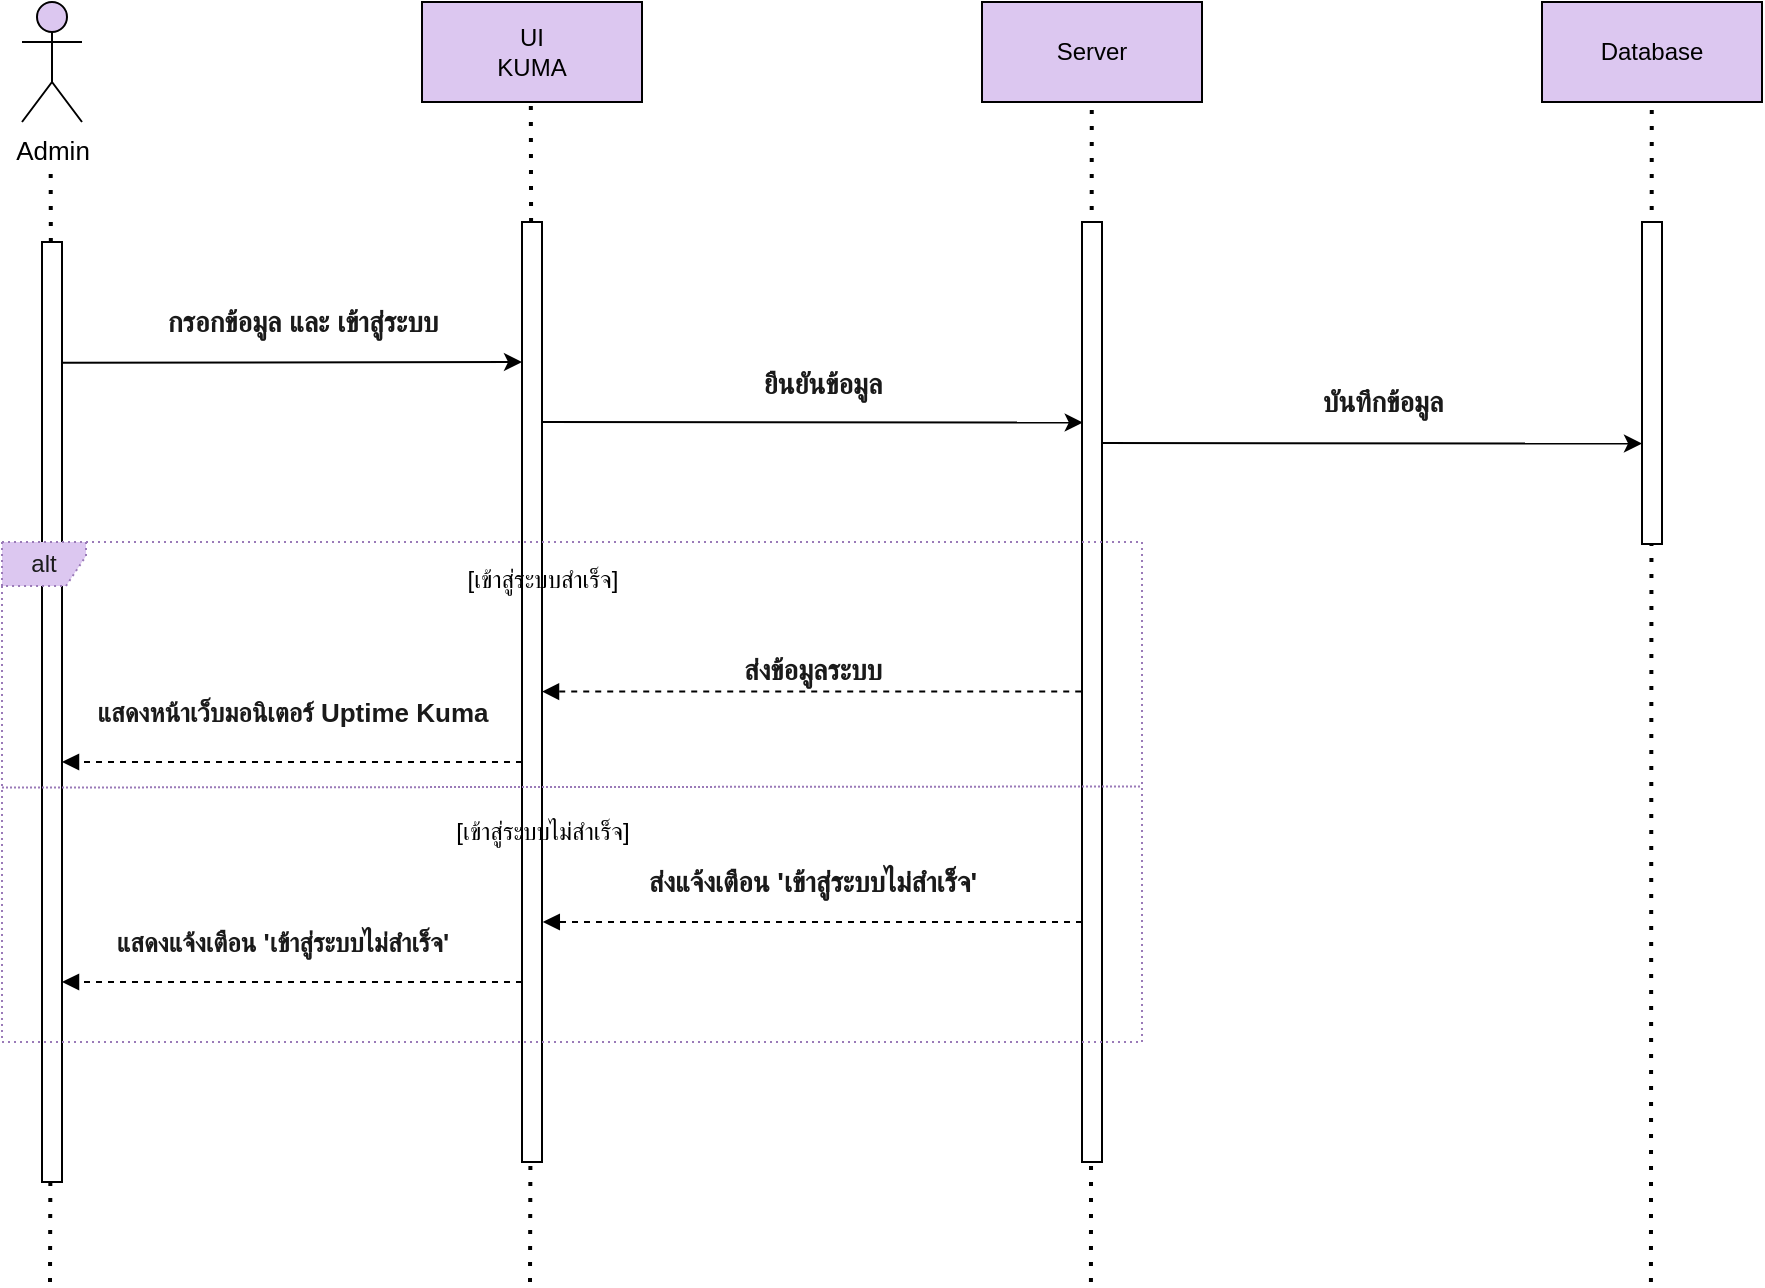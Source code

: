<mxfile version="28.2.8" pages="13">
  <diagram id="FnblydMmnTX3w0l_Evbr" name="login">
    <mxGraphModel dx="1275" dy="692" grid="1" gridSize="10" guides="1" tooltips="1" connect="1" arrows="1" fold="1" page="1" pageScale="1" pageWidth="1169" pageHeight="827" math="0" shadow="0">
      <root>
        <mxCell id="0" />
        <mxCell id="1" parent="0" />
        <mxCell id="KhUzNtp4ZrLpum3IVXEL-1" value="&lt;font style=&quot;font-size: 13px;&quot;&gt;Admin&lt;/font&gt;" style="shape=umlActor;verticalLabelPosition=bottom;verticalAlign=top;html=1;fillColor=#DCC7F0;" parent="1" vertex="1">
          <mxGeometry x="80" y="80" width="30" height="60" as="geometry" />
        </mxCell>
        <mxCell id="KhUzNtp4ZrLpum3IVXEL-32" value="" style="endArrow=block;dashed=1;endFill=1;html=1;rounded=0;fontColor=default;labelBackgroundColor=light-dark(#c43131, #ededed);strokeColor=default;exitX=0;exitY=0.511;exitDx=0;exitDy=0;exitPerimeter=0;entryX=1.039;entryY=0.511;entryDx=0;entryDy=0;entryPerimeter=0;" parent="1" edge="1">
          <mxGeometry width="160" relative="1" as="geometry">
            <mxPoint x="609.61" y="424.8" as="sourcePoint" />
            <mxPoint x="340" y="424.8" as="targetPoint" />
          </mxGeometry>
        </mxCell>
        <mxCell id="KhUzNtp4ZrLpum3IVXEL-2" value="UI&lt;div&gt;KUMA&lt;/div&gt;" style="html=1;whiteSpace=wrap;fillColor=#DCC7F0;" parent="1" vertex="1">
          <mxGeometry x="280" y="80" width="110" height="50" as="geometry" />
        </mxCell>
        <mxCell id="KhUzNtp4ZrLpum3IVXEL-4" value="Server" style="html=1;whiteSpace=wrap;fillColor=#DCC7F0;" parent="1" vertex="1">
          <mxGeometry x="560" y="80" width="110" height="50" as="geometry" />
        </mxCell>
        <mxCell id="KhUzNtp4ZrLpum3IVXEL-5" value="Database" style="html=1;whiteSpace=wrap;fillColor=#DCC7F0;" parent="1" vertex="1">
          <mxGeometry x="840" y="80" width="110" height="50" as="geometry" />
        </mxCell>
        <mxCell id="KhUzNtp4ZrLpum3IVXEL-8" value="" style="endArrow=none;dashed=1;html=1;dashPattern=1 3;strokeWidth=2;rounded=0;" parent="1" source="KhUzNtp4ZrLpum3IVXEL-15" edge="1">
          <mxGeometry width="50" height="50" relative="1" as="geometry">
            <mxPoint x="94" y="720" as="sourcePoint" />
            <mxPoint x="94.33" y="160" as="targetPoint" />
          </mxGeometry>
        </mxCell>
        <mxCell id="KhUzNtp4ZrLpum3IVXEL-12" value="" style="endArrow=none;dashed=1;html=1;dashPattern=1 3;strokeWidth=2;rounded=0;" parent="1" source="KhUzNtp4ZrLpum3IVXEL-17" edge="1">
          <mxGeometry width="50" height="50" relative="1" as="geometry">
            <mxPoint x="334" y="720" as="sourcePoint" />
            <mxPoint x="334.42" y="130" as="targetPoint" />
          </mxGeometry>
        </mxCell>
        <mxCell id="KhUzNtp4ZrLpum3IVXEL-13" value="" style="endArrow=none;dashed=1;html=1;dashPattern=1 3;strokeWidth=2;rounded=0;" parent="1" edge="1">
          <mxGeometry width="50" height="50" relative="1" as="geometry">
            <mxPoint x="614.47" y="720" as="sourcePoint" />
            <mxPoint x="614.89" y="130" as="targetPoint" />
          </mxGeometry>
        </mxCell>
        <mxCell id="KhUzNtp4ZrLpum3IVXEL-14" value="" style="endArrow=none;dashed=1;html=1;dashPattern=1 3;strokeWidth=2;rounded=0;" parent="1" edge="1">
          <mxGeometry width="50" height="50" relative="1" as="geometry">
            <mxPoint x="894.47" y="720" as="sourcePoint" />
            <mxPoint x="894.89" y="130" as="targetPoint" />
          </mxGeometry>
        </mxCell>
        <mxCell id="KhUzNtp4ZrLpum3IVXEL-16" value="" style="endArrow=none;dashed=1;html=1;dashPattern=1 3;strokeWidth=2;rounded=0;" parent="1" target="KhUzNtp4ZrLpum3IVXEL-15" edge="1">
          <mxGeometry width="50" height="50" relative="1" as="geometry">
            <mxPoint x="94" y="720" as="sourcePoint" />
            <mxPoint x="94.33" y="160" as="targetPoint" />
          </mxGeometry>
        </mxCell>
        <mxCell id="KhUzNtp4ZrLpum3IVXEL-15" value="" style="rounded=0;whiteSpace=wrap;html=1;" parent="1" vertex="1">
          <mxGeometry x="90" y="200" width="10" height="470" as="geometry" />
        </mxCell>
        <mxCell id="KhUzNtp4ZrLpum3IVXEL-18" value="" style="endArrow=none;dashed=1;html=1;dashPattern=1 3;strokeWidth=2;rounded=0;" parent="1" target="KhUzNtp4ZrLpum3IVXEL-17" edge="1">
          <mxGeometry width="50" height="50" relative="1" as="geometry">
            <mxPoint x="334" y="720" as="sourcePoint" />
            <mxPoint x="334.42" y="130" as="targetPoint" />
          </mxGeometry>
        </mxCell>
        <mxCell id="KhUzNtp4ZrLpum3IVXEL-17" value="" style="rounded=0;whiteSpace=wrap;html=1;" parent="1" vertex="1">
          <mxGeometry x="330" y="190" width="10" height="470" as="geometry" />
        </mxCell>
        <mxCell id="KhUzNtp4ZrLpum3IVXEL-19" value="" style="rounded=0;whiteSpace=wrap;html=1;" parent="1" vertex="1">
          <mxGeometry x="610" y="190" width="10" height="470" as="geometry" />
        </mxCell>
        <mxCell id="KhUzNtp4ZrLpum3IVXEL-20" value="" style="rounded=0;whiteSpace=wrap;html=1;" parent="1" vertex="1">
          <mxGeometry x="890" y="190" width="10" height="161" as="geometry" />
        </mxCell>
        <mxCell id="KhUzNtp4ZrLpum3IVXEL-22" value="" style="endArrow=classic;html=1;rounded=0;exitX=0.992;exitY=0.171;exitDx=0;exitDy=0;exitPerimeter=0;" parent="1" edge="1">
          <mxGeometry width="50" height="50" relative="1" as="geometry">
            <mxPoint x="100.0" y="260.37" as="sourcePoint" />
            <mxPoint x="330" y="260" as="targetPoint" />
          </mxGeometry>
        </mxCell>
        <mxCell id="KhUzNtp4ZrLpum3IVXEL-23" value="&lt;h5&gt;&lt;font style=&quot;font-size: 14px;&quot;&gt;กรอกข้อมูล และ เข้าสู่ระบบ&lt;/font&gt;&lt;/h5&gt;" style="text;html=1;align=center;verticalAlign=middle;resizable=0;points=[];autosize=1;strokeColor=none;fillColor=none;fontFamily=Helvetica;fontStyle=0;fontSize=12;fontColor=#1A1A1A;" parent="1" vertex="1">
          <mxGeometry x="125" y="210" width="190" height="60" as="geometry" />
        </mxCell>
        <mxCell id="KhUzNtp4ZrLpum3IVXEL-24" value="" style="endArrow=classic;html=1;rounded=0;exitX=0.962;exitY=0.276;exitDx=0;exitDy=0;exitPerimeter=0;entryX=0;entryY=0.25;entryDx=0;entryDy=0;" parent="1" edge="1">
          <mxGeometry width="50" height="50" relative="1" as="geometry">
            <mxPoint x="340.0" y="290.0" as="sourcePoint" />
            <mxPoint x="610.38" y="290.28" as="targetPoint" />
          </mxGeometry>
        </mxCell>
        <mxCell id="KhUzNtp4ZrLpum3IVXEL-25" value="&lt;h5&gt;&lt;font style=&quot;font-size: 14px;&quot;&gt;ยืนยันข้อมูล&lt;/font&gt;&lt;/h5&gt;" style="text;html=1;align=center;verticalAlign=middle;resizable=0;points=[];autosize=1;strokeColor=none;fillColor=none;fontFamily=Helvetica;fontStyle=0;fontSize=12;fontColor=#1A1A1A;" parent="1" vertex="1">
          <mxGeometry x="430" y="240.5" width="100" height="60" as="geometry" />
        </mxCell>
        <mxCell id="KhUzNtp4ZrLpum3IVXEL-26" value="" style="endArrow=classic;html=1;rounded=0;exitX=0.962;exitY=0.276;exitDx=0;exitDy=0;exitPerimeter=0;entryX=0;entryY=0.25;entryDx=0;entryDy=0;" parent="1" edge="1">
          <mxGeometry width="50" height="50" relative="1" as="geometry">
            <mxPoint x="619.62" y="300.5" as="sourcePoint" />
            <mxPoint x="890.0" y="300.78" as="targetPoint" />
          </mxGeometry>
        </mxCell>
        <mxCell id="KhUzNtp4ZrLpum3IVXEL-27" value="&lt;h5&gt;&lt;font style=&quot;font-size: 14px;&quot;&gt;บันทึกข้อมูล&lt;/font&gt;&lt;/h5&gt;" style="text;html=1;align=center;verticalAlign=middle;resizable=0;points=[];autosize=1;strokeColor=none;fillColor=none;fontFamily=Helvetica;fontStyle=0;fontSize=12;fontColor=#1A1A1A;" parent="1" vertex="1">
          <mxGeometry x="710" y="250" width="100" height="60" as="geometry" />
        </mxCell>
        <mxCell id="KhUzNtp4ZrLpum3IVXEL-33" value="" style="endArrow=block;dashed=1;endFill=1;html=1;rounded=0;fontColor=default;labelBackgroundColor=light-dark(#c43131, #ededed);entryX=1;entryY=0.477;entryDx=0;entryDy=0;entryPerimeter=0;strokeColor=default;exitX=0;exitY=0.532;exitDx=0;exitDy=0;exitPerimeter=0;" parent="1" edge="1">
          <mxGeometry width="160" relative="1" as="geometry">
            <mxPoint x="330" y="460.04" as="sourcePoint" />
            <mxPoint x="100" y="460" as="targetPoint" />
            <Array as="points">
              <mxPoint x="235" y="460" />
            </Array>
          </mxGeometry>
        </mxCell>
        <mxCell id="KhUzNtp4ZrLpum3IVXEL-35" value="&lt;h5&gt;&lt;font style=&quot;font-size: 14px;&quot;&gt;ส่งข้อมูลระบบ&lt;/font&gt;&lt;/h5&gt;" style="text;html=1;align=center;verticalAlign=middle;resizable=0;points=[];autosize=1;strokeColor=none;fillColor=none;fontFamily=Helvetica;fontStyle=0;fontSize=12;fontColor=#1A1A1A;" parent="1" vertex="1">
          <mxGeometry x="420" y="384" width="110" height="60" as="geometry" />
        </mxCell>
        <mxCell id="KhUzNtp4ZrLpum3IVXEL-37" value="&lt;h5&gt;&lt;font style=&quot;font-size: 13px;&quot;&gt;แสดงหน้าเว็บมอนิเตอร์ Uptime Kuma&lt;/font&gt;&lt;/h5&gt;" style="text;html=1;align=center;verticalAlign=middle;resizable=0;points=[];autosize=1;strokeColor=none;fillColor=none;fontFamily=Helvetica;fontStyle=0;fontSize=12;fontColor=#1A1A1A;" parent="1" vertex="1">
          <mxGeometry x="95" y="405" width="240" height="60" as="geometry" />
        </mxCell>
        <mxCell id="KhUzNtp4ZrLpum3IVXEL-38" value="" style="endArrow=block;dashed=1;endFill=1;html=1;rounded=0;fontColor=default;labelBackgroundColor=light-dark(#c43131, #ededed);strokeColor=default;exitX=0;exitY=0.511;exitDx=0;exitDy=0;exitPerimeter=0;entryX=1.039;entryY=0.511;entryDx=0;entryDy=0;entryPerimeter=0;" parent="1" edge="1">
          <mxGeometry width="160" relative="1" as="geometry">
            <mxPoint x="610" y="540" as="sourcePoint" />
            <mxPoint x="340.39" y="540" as="targetPoint" />
          </mxGeometry>
        </mxCell>
        <mxCell id="KhUzNtp4ZrLpum3IVXEL-39" value="&lt;h5&gt;&lt;font style=&quot;font-size: 14px;&quot;&gt;ส่งแจ้งเตือน &#39;เข้าสู่ระบบไม่สำเร็จ&#39;&lt;/font&gt;&lt;/h5&gt;" style="text;html=1;align=center;verticalAlign=middle;resizable=0;points=[];autosize=1;strokeColor=none;fillColor=none;fontFamily=Helvetica;fontStyle=0;fontSize=12;fontColor=#1A1A1A;" parent="1" vertex="1">
          <mxGeometry x="360" y="490" width="230" height="60" as="geometry" />
        </mxCell>
        <mxCell id="KhUzNtp4ZrLpum3IVXEL-40" value="" style="endArrow=block;dashed=1;endFill=1;html=1;rounded=0;fontColor=default;labelBackgroundColor=light-dark(#c43131, #ededed);entryX=1;entryY=0.477;entryDx=0;entryDy=0;entryPerimeter=0;strokeColor=default;exitX=0;exitY=0.532;exitDx=0;exitDy=0;exitPerimeter=0;" parent="1" edge="1">
          <mxGeometry width="160" relative="1" as="geometry">
            <mxPoint x="330" y="570.04" as="sourcePoint" />
            <mxPoint x="100" y="570" as="targetPoint" />
            <Array as="points">
              <mxPoint x="235" y="570" />
            </Array>
          </mxGeometry>
        </mxCell>
        <mxCell id="KhUzNtp4ZrLpum3IVXEL-41" value="&lt;h5&gt;&lt;font style=&quot;font-size: 13px;&quot;&gt;แสดงแจ้งเตือน &#39;เข้าสู่ระบบไม่สำเร็จ&#39;&lt;/font&gt;&lt;/h5&gt;" style="text;html=1;align=center;verticalAlign=middle;resizable=0;points=[];autosize=1;strokeColor=none;fillColor=none;fontFamily=Helvetica;fontStyle=0;fontSize=12;fontColor=#1A1A1A;" parent="1" vertex="1">
          <mxGeometry x="95" y="520" width="230" height="60" as="geometry" />
        </mxCell>
        <mxCell id="KhUzNtp4ZrLpum3IVXEL-42" value="&lt;font style=&quot;color: rgb(26, 26, 26);&quot;&gt;alt&lt;/font&gt;" style="shape=umlFrame;whiteSpace=wrap;html=1;pointerEvents=0;dashed=1;dashPattern=1 2;fillColor=light-dark(#DCC7F0,#A18EB3);fontColor=#ffffff;strokeColor=#9A7AB8;swimlaneFillColor=none;width=42;height=22;" parent="1" vertex="1">
          <mxGeometry x="70" y="350" width="570" height="250" as="geometry" />
        </mxCell>
        <mxCell id="KhUzNtp4ZrLpum3IVXEL-44" value="" style="endArrow=none;dashed=1;html=1;dashPattern=1 1;strokeWidth=1;rounded=0;exitX=0;exitY=0.491;exitDx=0;exitDy=0;exitPerimeter=0;entryX=1;entryY=0.489;entryDx=0;entryDy=0;entryPerimeter=0;strokeColor=light-dark(#9a7ab8, #473558);" parent="1" source="KhUzNtp4ZrLpum3IVXEL-42" target="KhUzNtp4ZrLpum3IVXEL-42" edge="1">
          <mxGeometry width="50" height="50" relative="1" as="geometry">
            <mxPoint x="68.86" y="491.37" as="sourcePoint" />
            <mxPoint x="640.0" y="492.63" as="targetPoint" />
          </mxGeometry>
        </mxCell>
        <mxCell id="KhUzNtp4ZrLpum3IVXEL-46" value="[เข้าสู่ระบบสำเร็จ]" style="text;html=1;align=center;verticalAlign=middle;resizable=0;points=[];autosize=1;strokeColor=none;fillColor=none;" parent="1" vertex="1">
          <mxGeometry x="285" y="354" width="110" height="30" as="geometry" />
        </mxCell>
        <mxCell id="KhUzNtp4ZrLpum3IVXEL-47" value="&lt;font style=&quot;&quot; face=&quot;Helvetica&quot;&gt;[เข้าสู่ระบบไม่สำเร็จ]&lt;/font&gt;" style="text;html=1;align=center;verticalAlign=middle;resizable=0;points=[];autosize=1;strokeColor=none;fillColor=none;" parent="1" vertex="1">
          <mxGeometry x="280" y="480" width="120" height="30" as="geometry" />
        </mxCell>
      </root>
    </mxGraphModel>
  </diagram>
  <diagram id="IBwPSJ933PTyz1AOFKpt" name="logout">
    <mxGraphModel dx="1275" dy="692" grid="1" gridSize="10" guides="1" tooltips="1" connect="1" arrows="1" fold="1" page="1" pageScale="1" pageWidth="1169" pageHeight="827" math="0" shadow="0">
      <root>
        <mxCell id="0" />
        <mxCell id="1" parent="0" />
        <mxCell id="QVKM8pFsLfaBbzDOa2MM-1" value="&lt;font style=&quot;font-size: 13px;&quot;&gt;Admin&lt;/font&gt;" style="shape=umlActor;verticalLabelPosition=bottom;verticalAlign=top;html=1;fillColor=#DCC7F0;" vertex="1" parent="1">
          <mxGeometry x="120" y="140" width="30" height="60" as="geometry" />
        </mxCell>
        <mxCell id="A1_QWR6jSiUgogSp-hJG-1" value="UI&lt;div&gt;KUMA&lt;/div&gt;" style="html=1;whiteSpace=wrap;fillColor=#DCC7F0;" vertex="1" parent="1">
          <mxGeometry x="320" y="140" width="110" height="50" as="geometry" />
        </mxCell>
        <mxCell id="oUFONIrPibV63HO2D2hb-1" value="Server" style="html=1;whiteSpace=wrap;fillColor=#DCC7F0;" vertex="1" parent="1">
          <mxGeometry x="560" y="140" width="110" height="50" as="geometry" />
        </mxCell>
        <mxCell id="oUFONIrPibV63HO2D2hb-2" value="" style="endArrow=none;dashed=1;html=1;dashPattern=1 3;strokeWidth=2;rounded=0;" edge="1" parent="1" source="oUFONIrPibV63HO2D2hb-3">
          <mxGeometry width="50" height="50" relative="1" as="geometry">
            <mxPoint x="615" y="490" as="sourcePoint" />
            <mxPoint x="614.89" y="190" as="targetPoint" />
          </mxGeometry>
        </mxCell>
        <mxCell id="oUFONIrPibV63HO2D2hb-4" value="" style="endArrow=none;dashed=1;html=1;dashPattern=1 3;strokeWidth=2;rounded=0;" edge="1" parent="1" target="oUFONIrPibV63HO2D2hb-3">
          <mxGeometry width="50" height="50" relative="1" as="geometry">
            <mxPoint x="615" y="500" as="sourcePoint" />
            <mxPoint x="614.89" y="190" as="targetPoint" />
          </mxGeometry>
        </mxCell>
        <mxCell id="oUFONIrPibV63HO2D2hb-3" value="" style="rounded=0;whiteSpace=wrap;html=1;" vertex="1" parent="1">
          <mxGeometry x="610" y="240" width="10" height="200" as="geometry" />
        </mxCell>
        <mxCell id="oUFONIrPibV63HO2D2hb-7" value="" style="endArrow=none;dashed=1;html=1;dashPattern=1 3;strokeWidth=2;rounded=0;entryX=0.5;entryY=1;entryDx=0;entryDy=0;" edge="1" parent="1" source="oUFONIrPibV63HO2D2hb-9" target="A1_QWR6jSiUgogSp-hJG-1">
          <mxGeometry width="50" height="50" relative="1" as="geometry">
            <mxPoint x="375" y="500" as="sourcePoint" />
            <mxPoint x="374.89" y="200" as="targetPoint" />
          </mxGeometry>
        </mxCell>
        <mxCell id="oUFONIrPibV63HO2D2hb-8" value="" style="endArrow=none;dashed=1;html=1;dashPattern=1 3;strokeWidth=2;rounded=0;" edge="1" parent="1" target="oUFONIrPibV63HO2D2hb-9">
          <mxGeometry width="50" height="50" relative="1" as="geometry">
            <mxPoint x="375" y="500" as="sourcePoint" />
            <mxPoint x="374.89" y="200" as="targetPoint" />
          </mxGeometry>
        </mxCell>
        <mxCell id="oUFONIrPibV63HO2D2hb-9" value="" style="rounded=0;whiteSpace=wrap;html=1;" vertex="1" parent="1">
          <mxGeometry x="370" y="240" width="10" height="200" as="geometry" />
        </mxCell>
        <mxCell id="oUFONIrPibV63HO2D2hb-10" value="" style="endArrow=none;dashed=1;html=1;dashPattern=1 3;strokeWidth=2;rounded=0;" edge="1" parent="1" source="oUFONIrPibV63HO2D2hb-12">
          <mxGeometry width="50" height="50" relative="1" as="geometry">
            <mxPoint x="135" y="500" as="sourcePoint" />
            <mxPoint x="135" y="210" as="targetPoint" />
          </mxGeometry>
        </mxCell>
        <mxCell id="oUFONIrPibV63HO2D2hb-11" value="" style="endArrow=none;dashed=1;html=1;dashPattern=1 3;strokeWidth=2;rounded=0;" edge="1" parent="1" target="oUFONIrPibV63HO2D2hb-12">
          <mxGeometry width="50" height="50" relative="1" as="geometry">
            <mxPoint x="135" y="490" as="sourcePoint" />
            <mxPoint x="134.89" y="200" as="targetPoint" />
          </mxGeometry>
        </mxCell>
        <mxCell id="oUFONIrPibV63HO2D2hb-12" value="" style="rounded=0;whiteSpace=wrap;html=1;" vertex="1" parent="1">
          <mxGeometry x="130" y="250" width="10" height="200" as="geometry" />
        </mxCell>
        <mxCell id="S8wSxBWhamOb9qpMC3Ur-1" value="" style="endArrow=classic;html=1;rounded=0;exitX=0.992;exitY=0.171;exitDx=0;exitDy=0;exitPerimeter=0;" edge="1" parent="1">
          <mxGeometry width="50" height="50" relative="1" as="geometry">
            <mxPoint x="140" y="300.37" as="sourcePoint" />
            <mxPoint x="370.0" y="300" as="targetPoint" />
          </mxGeometry>
        </mxCell>
        <mxCell id="W3d45CS35ZRTy8j9QXWK-1" value="&lt;h5&gt;&lt;font style=&quot;font-size: 16px;&quot;&gt;เลือกเมนู &#39;Logout&#39;&lt;/font&gt;&lt;/h5&gt;" style="text;html=1;align=center;verticalAlign=middle;resizable=0;points=[];autosize=1;strokeColor=none;fillColor=none;fontFamily=Helvetica;fontStyle=0;fontSize=12;fontColor=#1A1A1A;" vertex="1" parent="1">
          <mxGeometry x="180" y="240" width="150" height="70" as="geometry" />
        </mxCell>
        <mxCell id="LMC-nKE08lZ4b4duzaB0-1" value="" style="endArrow=block;dashed=1;endFill=1;html=1;rounded=0;fontColor=default;labelBackgroundColor=light-dark(#c43131, #ededed);strokeColor=default;entryX=1.039;entryY=0.511;entryDx=0;entryDy=0;entryPerimeter=0;exitX=-0.279;exitY=0.797;exitDx=0;exitDy=0;exitPerimeter=0;" edge="1" parent="1">
          <mxGeometry width="160" relative="1" as="geometry">
            <mxPoint x="367.21" y="412.4" as="sourcePoint" />
            <mxPoint x="140" y="413" as="targetPoint" />
          </mxGeometry>
        </mxCell>
        <mxCell id="LMC-nKE08lZ4b4duzaB0-2" value="&lt;h5&gt;&lt;span style=&quot;font-size: 16px;&quot;&gt;แสดงหน้า &#39;Login&#39;&lt;/span&gt;&lt;/h5&gt;" style="text;html=1;align=center;verticalAlign=middle;resizable=0;points=[];autosize=1;strokeColor=none;fillColor=none;fontFamily=Helvetica;fontStyle=0;fontSize=12;fontColor=#1A1A1A;" vertex="1" parent="1">
          <mxGeometry x="180" y="350" width="150" height="70" as="geometry" />
        </mxCell>
        <mxCell id="LMC-nKE08lZ4b4duzaB0-5" value="" style="endArrow=classic;html=1;rounded=0;exitX=0.992;exitY=0.171;exitDx=0;exitDy=0;exitPerimeter=0;" edge="1" parent="1">
          <mxGeometry width="50" height="50" relative="1" as="geometry">
            <mxPoint x="380" y="320.37" as="sourcePoint" />
            <mxPoint x="610" y="320" as="targetPoint" />
          </mxGeometry>
        </mxCell>
        <mxCell id="LMC-nKE08lZ4b4duzaB0-6" value="&lt;h5&gt;&lt;font style=&quot;font-size: 16px;&quot;&gt;Request Logout&lt;/font&gt;&lt;/h5&gt;" style="text;html=1;align=center;verticalAlign=middle;resizable=0;points=[];autosize=1;strokeColor=none;fillColor=none;fontFamily=Helvetica;fontStyle=0;fontSize=12;fontColor=#1A1A1A;" vertex="1" parent="1">
          <mxGeometry x="420" y="270" width="150" height="70" as="geometry" />
        </mxCell>
        <mxCell id="LMC-nKE08lZ4b4duzaB0-7" value="" style="endArrow=block;dashed=1;endFill=1;html=1;rounded=0;fontColor=default;labelBackgroundColor=light-dark(#c43131, #ededed);strokeColor=default;entryX=1.039;entryY=0.511;entryDx=0;entryDy=0;entryPerimeter=0;exitX=-0.279;exitY=0.797;exitDx=0;exitDy=0;exitPerimeter=0;" edge="1" parent="1">
          <mxGeometry width="160" relative="1" as="geometry">
            <mxPoint x="607" y="384.5" as="sourcePoint" />
            <mxPoint x="380" y="385.5" as="targetPoint" />
          </mxGeometry>
        </mxCell>
        <mxCell id="LMC-nKE08lZ4b4duzaB0-8" value="&lt;h5&gt;&lt;font style=&quot;font-size: 16px;&quot;&gt;&amp;nbsp;Logout Success&lt;/font&gt;&lt;/h5&gt;" style="text;html=1;align=center;verticalAlign=middle;resizable=0;points=[];autosize=1;strokeColor=none;fillColor=none;fontFamily=Helvetica;fontStyle=0;fontSize=12;fontColor=#1A1A1A;" vertex="1" parent="1">
          <mxGeometry x="420" y="330" width="150" height="70" as="geometry" />
        </mxCell>
      </root>
    </mxGraphModel>
  </diagram>
  <diagram name="manage monitor" id="-CyNwGdEntRC_xtPgxN9">
    <mxGraphModel dx="944" dy="513" grid="1" gridSize="10" guides="1" tooltips="1" connect="1" arrows="1" fold="1" page="1" pageScale="1" pageWidth="1654" pageHeight="1169" math="0" shadow="0">
      <root>
        <mxCell id="8TnEKha6JGkxD1tTTvh0-0" />
        <mxCell id="8TnEKha6JGkxD1tTTvh0-1" parent="8TnEKha6JGkxD1tTTvh0-0" />
        <mxCell id="8TnEKha6JGkxD1tTTvh0-2" value="&lt;font style=&quot;font-size: 13px;&quot;&gt;Admin&lt;/font&gt;" style="shape=umlActor;verticalLabelPosition=bottom;verticalAlign=top;html=1;fillColor=#DCC7F0;" vertex="1" parent="8TnEKha6JGkxD1tTTvh0-1">
          <mxGeometry x="80" y="80" width="30" height="60" as="geometry" />
        </mxCell>
        <mxCell id="8TnEKha6JGkxD1tTTvh0-3" value="" style="endArrow=block;dashed=1;endFill=1;html=1;rounded=0;fontColor=default;labelBackgroundColor=light-dark(#c43131, #ededed);strokeColor=default;exitX=-0.182;exitY=0.521;exitDx=0;exitDy=0;exitPerimeter=0;entryX=0.998;entryY=0.819;entryDx=0;entryDy=0;entryPerimeter=0;" edge="1" parent="8TnEKha6JGkxD1tTTvh0-1" target="8TnEKha6JGkxD1tTTvh0-14">
          <mxGeometry width="160" relative="1" as="geometry">
            <mxPoint x="695.68" y="484.87" as="sourcePoint" />
            <mxPoint x="350" y="485" as="targetPoint" />
          </mxGeometry>
        </mxCell>
        <mxCell id="8TnEKha6JGkxD1tTTvh0-4" value="UI&lt;div&gt;KUMA&lt;/div&gt;" style="html=1;whiteSpace=wrap;fillColor=#DCC7F0;" vertex="1" parent="8TnEKha6JGkxD1tTTvh0-1">
          <mxGeometry x="280" y="80" width="110" height="50" as="geometry" />
        </mxCell>
        <mxCell id="8TnEKha6JGkxD1tTTvh0-5" value="Server" style="html=1;whiteSpace=wrap;fillColor=#DCC7F0;" vertex="1" parent="8TnEKha6JGkxD1tTTvh0-1">
          <mxGeometry x="642.5" y="80" width="110" height="50" as="geometry" />
        </mxCell>
        <mxCell id="8TnEKha6JGkxD1tTTvh0-6" value="Database" style="html=1;whiteSpace=wrap;fillColor=#DCC7F0;" vertex="1" parent="8TnEKha6JGkxD1tTTvh0-1">
          <mxGeometry x="920" y="80" width="110" height="50" as="geometry" />
        </mxCell>
        <mxCell id="8TnEKha6JGkxD1tTTvh0-7" value="" style="endArrow=none;dashed=1;html=1;dashPattern=1 3;strokeWidth=2;rounded=0;" edge="1" parent="8TnEKha6JGkxD1tTTvh0-1" source="8TnEKha6JGkxD1tTTvh0-12">
          <mxGeometry width="50" height="50" relative="1" as="geometry">
            <mxPoint x="94" y="720" as="sourcePoint" />
            <mxPoint x="94.33" y="160" as="targetPoint" />
          </mxGeometry>
        </mxCell>
        <mxCell id="8TnEKha6JGkxD1tTTvh0-8" value="" style="endArrow=none;dashed=1;html=1;dashPattern=1 3;strokeWidth=2;rounded=0;" edge="1" parent="8TnEKha6JGkxD1tTTvh0-1" source="8TnEKha6JGkxD1tTTvh0-14">
          <mxGeometry width="50" height="50" relative="1" as="geometry">
            <mxPoint x="334" y="720" as="sourcePoint" />
            <mxPoint x="334.42" y="130" as="targetPoint" />
          </mxGeometry>
        </mxCell>
        <mxCell id="8TnEKha6JGkxD1tTTvh0-9" value="" style="endArrow=none;dashed=1;html=1;dashPattern=1 3;strokeWidth=2;rounded=0;" edge="1" parent="8TnEKha6JGkxD1tTTvh0-1" source="PLRo9uEmELQNBhE1we9X-4">
          <mxGeometry width="50" height="50" relative="1" as="geometry">
            <mxPoint x="696.97" y="720" as="sourcePoint" />
            <mxPoint x="697.39" y="130" as="targetPoint" />
          </mxGeometry>
        </mxCell>
        <mxCell id="8TnEKha6JGkxD1tTTvh0-10" value="" style="endArrow=none;dashed=1;html=1;dashPattern=1 3;strokeWidth=2;rounded=0;" edge="1" parent="8TnEKha6JGkxD1tTTvh0-1" source="8TnEKha6JGkxD1tTTvh0-16">
          <mxGeometry width="50" height="50" relative="1" as="geometry">
            <mxPoint x="974.47" y="720" as="sourcePoint" />
            <mxPoint x="974.89" y="130" as="targetPoint" />
          </mxGeometry>
        </mxCell>
        <mxCell id="8TnEKha6JGkxD1tTTvh0-11" value="" style="endArrow=none;dashed=1;html=1;dashPattern=1 3;strokeWidth=2;rounded=0;" edge="1" parent="8TnEKha6JGkxD1tTTvh0-1" target="8TnEKha6JGkxD1tTTvh0-12">
          <mxGeometry width="50" height="50" relative="1" as="geometry">
            <mxPoint x="95" y="800" as="sourcePoint" />
            <mxPoint x="94.33" y="160" as="targetPoint" />
          </mxGeometry>
        </mxCell>
        <mxCell id="8TnEKha6JGkxD1tTTvh0-12" value="" style="rounded=0;whiteSpace=wrap;html=1;" vertex="1" parent="8TnEKha6JGkxD1tTTvh0-1">
          <mxGeometry x="90" y="200" width="10" height="840" as="geometry" />
        </mxCell>
        <mxCell id="8TnEKha6JGkxD1tTTvh0-13" value="" style="endArrow=none;dashed=1;html=1;dashPattern=1 3;strokeWidth=2;rounded=0;" edge="1" parent="8TnEKha6JGkxD1tTTvh0-1" target="8TnEKha6JGkxD1tTTvh0-14" source="PLRo9uEmELQNBhE1we9X-24">
          <mxGeometry width="50" height="50" relative="1" as="geometry">
            <mxPoint x="335" y="800.322" as="sourcePoint" />
            <mxPoint x="334.42" y="130" as="targetPoint" />
          </mxGeometry>
        </mxCell>
        <mxCell id="8TnEKha6JGkxD1tTTvh0-14" value="" style="rounded=0;whiteSpace=wrap;html=1;" vertex="1" parent="8TnEKha6JGkxD1tTTvh0-1">
          <mxGeometry x="325" y="190" width="20" height="360" as="geometry" />
        </mxCell>
        <mxCell id="8TnEKha6JGkxD1tTTvh0-17" value="" style="endArrow=classic;html=1;rounded=0;exitX=0.992;exitY=0.171;exitDx=0;exitDy=0;exitPerimeter=0;entryX=-0.011;entryY=0.195;entryDx=0;entryDy=0;entryPerimeter=0;" edge="1" parent="8TnEKha6JGkxD1tTTvh0-1" target="8TnEKha6JGkxD1tTTvh0-14">
          <mxGeometry width="50" height="50" relative="1" as="geometry">
            <mxPoint x="100.0" y="260.37" as="sourcePoint" />
            <mxPoint x="325" y="276" as="targetPoint" />
          </mxGeometry>
        </mxCell>
        <mxCell id="8TnEKha6JGkxD1tTTvh0-18" value="&lt;h5&gt;&lt;span style=&quot;font-size: 14px;&quot;&gt;เพิ่มข้อมูลอุปกรณ์&lt;/span&gt;&lt;/h5&gt;" style="text;html=1;align=center;verticalAlign=middle;resizable=0;points=[];autosize=1;strokeColor=none;fillColor=none;fontFamily=Helvetica;fontStyle=0;fontSize=12;fontColor=#1A1A1A;" vertex="1" parent="8TnEKha6JGkxD1tTTvh0-1">
          <mxGeometry x="145" y="210" width="140" height="60" as="geometry" />
        </mxCell>
        <mxCell id="8TnEKha6JGkxD1tTTvh0-19" value="" style="endArrow=classic;html=1;rounded=0;exitX=1.019;exitY=0.211;exitDx=0;exitDy=0;exitPerimeter=0;" edge="1" parent="8TnEKha6JGkxD1tTTvh0-1">
          <mxGeometry width="50" height="50" relative="1" as="geometry">
            <mxPoint x="345.38" y="440.0" as="sourcePoint" />
            <mxPoint x="687.5" y="440" as="targetPoint" />
          </mxGeometry>
        </mxCell>
        <mxCell id="8TnEKha6JGkxD1tTTvh0-21" value="" style="endArrow=classic;html=1;rounded=0;exitX=0.962;exitY=0.276;exitDx=0;exitDy=0;exitPerimeter=0;entryX=-0.038;entryY=0.446;entryDx=0;entryDy=0;entryPerimeter=0;" edge="1" parent="8TnEKha6JGkxD1tTTvh0-1">
          <mxGeometry width="50" height="50" relative="1" as="geometry">
            <mxPoint x="707.5" y="454.16" as="sourcePoint" />
            <mxPoint x="964.24" y="455.0" as="targetPoint" />
          </mxGeometry>
        </mxCell>
        <mxCell id="8TnEKha6JGkxD1tTTvh0-28" value="" style="endArrow=block;dashed=1;endFill=1;html=1;rounded=0;fontColor=default;labelBackgroundColor=light-dark(#c43131, #ededed);entryX=1.019;entryY=0.705;entryDx=0;entryDy=0;entryPerimeter=0;strokeColor=default;exitX=-0.075;exitY=0.795;exitDx=0;exitDy=0;exitPerimeter=0;" edge="1" parent="8TnEKha6JGkxD1tTTvh0-1" target="PLRo9uEmELQNBhE1we9X-24">
          <mxGeometry width="160" relative="1" as="geometry">
            <mxPoint x="707.5" y="690" as="sourcePoint" />
            <mxPoint x="366.5" y="690.5" as="targetPoint" />
            <Array as="points">
              <mxPoint x="501.5" y="690.5" />
            </Array>
          </mxGeometry>
        </mxCell>
        <mxCell id="PLRo9uEmELQNBhE1we9X-0" value="&lt;h5&gt;&lt;span style=&quot;font-size: 14px;&quot;&gt;ส่งข้อมูล และ ตรวจ&lt;/span&gt;&lt;span style=&quot;color: rgba(0, 0, 0, 0); font-family: monospace; font-size: 0px; text-align: start; background-color: transparent;&quot;&gt;%3CmxGraphModel%3E%3Croot%3E%3CmxCell%20id%3D%220%22%2F%3E%3CmxCell%20id%3D%221%22%20parent%3D%220%22%2F%3E%3CmxCell%20id%3D%222%22%20value%3D%22%22%20style%3D%22endArrow%3Dclassic%3Bhtml%3D1%3Brounded%3D0%3BexitX%3D1.019%3BexitY%3D0.211%3BexitDx%3D0%3BexitDy%3D0%3BexitPerimeter%3D0%3B%22%20edge%3D%221%22%20parent%3D%221%22%3E%3CmxGeometry%20width%3D%2250%22%20height%3D%2250%22%20relative%3D%221%22%20as%3D%22geometry%22%3E%3CmxPoint%20x%3D%22345.38%22%20y%3D%22440.0%22%20as%3D%22sourcePoint%22%2F%3E%3CmxPoint%20x%3D%22687.5%22%20y%3D%22440%22%20as%3D%22targetPoint%22%2F%3E%3C%2FmxGeometry%3E%3C%2FmxCell%3E%3C%2Froot%3E%3C%2FmxGraphModel%3E&lt;/span&gt;&lt;span style=&quot;font-size: 14px; background-color: transparent; color: light-dark(rgb(26, 26, 26), rgb(215, 215, 215));&quot;&gt;สอบข้อมูล&lt;/span&gt;&lt;/h5&gt;" style="text;html=1;align=center;verticalAlign=middle;resizable=0;points=[];autosize=1;strokeColor=none;fillColor=none;fontFamily=Helvetica;fontStyle=0;fontSize=12;fontColor=#1A1A1A;" vertex="1" parent="8TnEKha6JGkxD1tTTvh0-1">
          <mxGeometry x="420" y="390" width="210" height="60" as="geometry" />
        </mxCell>
        <mxCell id="PLRo9uEmELQNBhE1we9X-1" value="&lt;h5&gt;&lt;span style=&quot;font-size: 14px;&quot;&gt;บันทึกข้อมูลลงฐานข้อมูล&lt;/span&gt;&lt;/h5&gt;" style="text;html=1;align=center;verticalAlign=middle;resizable=0;points=[];autosize=1;strokeColor=none;fillColor=none;fontFamily=Helvetica;fontStyle=0;fontSize=12;fontColor=#1A1A1A;" vertex="1" parent="8TnEKha6JGkxD1tTTvh0-1">
          <mxGeometry x="750" y="410" width="180" height="60" as="geometry" />
        </mxCell>
        <mxCell id="PLRo9uEmELQNBhE1we9X-5" value="" style="endArrow=none;dashed=1;html=1;dashPattern=1 3;strokeWidth=2;rounded=0;" edge="1" parent="8TnEKha6JGkxD1tTTvh0-1" source="PLRo9uEmELQNBhE1we9X-29" target="PLRo9uEmELQNBhE1we9X-4">
          <mxGeometry width="50" height="50" relative="1" as="geometry">
            <mxPoint x="697" y="800" as="sourcePoint" />
            <mxPoint x="697.39" y="130" as="targetPoint" />
          </mxGeometry>
        </mxCell>
        <mxCell id="PLRo9uEmELQNBhE1we9X-4" value="" style="rounded=0;whiteSpace=wrap;html=1;" vertex="1" parent="8TnEKha6JGkxD1tTTvh0-1">
          <mxGeometry x="687.5" y="360" width="20" height="180" as="geometry" />
        </mxCell>
        <mxCell id="PLRo9uEmELQNBhE1we9X-6" value="" style="endArrow=none;dashed=1;html=1;dashPattern=1 3;strokeWidth=2;rounded=0;exitX=0.5;exitY=0;exitDx=0;exitDy=0;" edge="1" parent="8TnEKha6JGkxD1tTTvh0-1" source="PLRo9uEmELQNBhE1we9X-46" target="8TnEKha6JGkxD1tTTvh0-16">
          <mxGeometry width="50" height="50" relative="1" as="geometry">
            <mxPoint x="974" y="800" as="sourcePoint" />
            <mxPoint x="974.89" y="130" as="targetPoint" />
          </mxGeometry>
        </mxCell>
        <mxCell id="8TnEKha6JGkxD1tTTvh0-16" value="" style="rounded=0;whiteSpace=wrap;html=1;" vertex="1" parent="8TnEKha6JGkxD1tTTvh0-1">
          <mxGeometry x="965" y="360" width="20" height="180" as="geometry" />
        </mxCell>
        <mxCell id="PLRo9uEmELQNBhE1we9X-7" value="" style="html=1;points=[[0,0,0,0,5],[0,1,0,0,-5],[1,0,0,0,5],[1,1,0,0,-5]];perimeter=orthogonalPerimeter;outlineConnect=0;targetShapes=umlLifeline;portConstraint=eastwest;newEdgeStyle={&quot;curved&quot;:0,&quot;rounded&quot;:0};" vertex="1" parent="8TnEKha6JGkxD1tTTvh0-1">
          <mxGeometry x="340.0" y="288.77" width="10" height="40" as="geometry" />
        </mxCell>
        <mxCell id="PLRo9uEmELQNBhE1we9X-8" value="&lt;font style=&quot;font-size: 13px;&quot;&gt;ตรวจสอบว่ากรอก&lt;/font&gt;&lt;div&gt;&lt;font style=&quot;font-size: 13px;&quot;&gt;ข้อมูลครบหรือยัง&lt;/font&gt;&lt;/div&gt;" style="html=1;align=left;spacingLeft=2;endArrow=block;rounded=0;edgeStyle=orthogonalEdgeStyle;curved=0;rounded=0;exitX=0.994;exitY=0.218;exitDx=0;exitDy=0;exitPerimeter=0;" edge="1" target="PLRo9uEmELQNBhE1we9X-7" parent="8TnEKha6JGkxD1tTTvh0-1">
          <mxGeometry relative="1" as="geometry">
            <mxPoint x="344.63" y="271.23" as="sourcePoint" />
            <Array as="points">
              <mxPoint x="372.75" y="271.77" />
              <mxPoint x="372.75" y="298.77" />
            </Array>
          </mxGeometry>
        </mxCell>
        <mxCell id="PLRo9uEmELQNBhE1we9X-9" value="&lt;h5&gt;&lt;span style=&quot;font-size: 14px;&quot;&gt;ส่งข้อมูลแสดงหน้าเว็บ&lt;/span&gt;&lt;/h5&gt;" style="text;html=1;align=center;verticalAlign=middle;resizable=0;points=[];autosize=1;strokeColor=none;fillColor=none;fontFamily=Helvetica;fontStyle=0;fontSize=12;fontColor=#1A1A1A;" vertex="1" parent="8TnEKha6JGkxD1tTTvh0-1">
          <mxGeometry x="445.0" y="470" width="160" height="60" as="geometry" />
        </mxCell>
        <mxCell id="PLRo9uEmELQNBhE1we9X-10" value="" style="html=1;points=[[0,0,0,0,5],[0,1,0,0,-5],[1,0,0,0,5],[1,1,0,0,-5]];perimeter=orthogonalPerimeter;outlineConnect=0;targetShapes=umlLifeline;portConstraint=eastwest;newEdgeStyle={&quot;curved&quot;:0,&quot;rounded&quot;:0};" vertex="1" parent="8TnEKha6JGkxD1tTTvh0-1">
          <mxGeometry x="340" y="370.0" width="10" height="40" as="geometry" />
        </mxCell>
        <mxCell id="PLRo9uEmELQNBhE1we9X-11" value="&lt;span style=&quot;font-size: 13px;&quot;&gt;แจ้งเตือนให้กรอก&lt;/span&gt;&lt;div&gt;&lt;span style=&quot;font-size: 13px;&quot;&gt;ข้อมูลให้ครบ&lt;/span&gt;&lt;/div&gt;" style="html=1;align=left;spacingLeft=2;endArrow=block;rounded=0;edgeStyle=orthogonalEdgeStyle;curved=0;rounded=0;exitX=0.994;exitY=0.218;exitDx=0;exitDy=0;exitPerimeter=0;" edge="1" parent="8TnEKha6JGkxD1tTTvh0-1" target="PLRo9uEmELQNBhE1we9X-10">
          <mxGeometry relative="1" as="geometry">
            <mxPoint x="344.63" y="351.23" as="sourcePoint" />
            <Array as="points">
              <mxPoint x="372.75" y="351.77" />
              <mxPoint x="372.75" y="378.77" />
            </Array>
          </mxGeometry>
        </mxCell>
        <mxCell id="PLRo9uEmELQNBhE1we9X-13" value="&lt;font face=&quot;Helvetica&quot; style=&quot;font-size: 11px;&quot; color=&quot;#1a1a1a&quot;&gt;alt กรณีกรอกไม่ครบ&lt;/font&gt;" style="shape=umlFrame;whiteSpace=wrap;html=1;pointerEvents=0;dashed=1;dashPattern=1 2;fillColor=light-dark(#DCC7F0,#A18EB3);fontColor=#ffffff;strokeColor=#9A7AB8;swimlaneFillColor=none;width=110;height=20;movable=1;resizable=1;rotatable=1;deletable=1;editable=1;locked=0;connectable=1;align=left;" vertex="1" parent="8TnEKha6JGkxD1tTTvh0-1">
          <mxGeometry x="230" y="334" width="260" height="80" as="geometry" />
        </mxCell>
        <mxCell id="PLRo9uEmELQNBhE1we9X-15" value="" style="endArrow=block;dashed=1;endFill=1;html=1;rounded=0;fontColor=default;labelBackgroundColor=light-dark(#c43131, #ededed);entryX=1;entryY=0.535;entryDx=0;entryDy=0;entryPerimeter=0;strokeColor=default;exitX=0;exitY=0.532;exitDx=0;exitDy=0;exitPerimeter=0;" edge="1" parent="8TnEKha6JGkxD1tTTvh0-1">
          <mxGeometry width="160" relative="1" as="geometry">
            <mxPoint x="965" y="484.62" as="sourcePoint" />
            <mxPoint x="707.5" y="484.88" as="targetPoint" />
            <Array as="points">
              <mxPoint x="870" y="484.58" />
            </Array>
          </mxGeometry>
        </mxCell>
        <mxCell id="PLRo9uEmELQNBhE1we9X-16" value="&lt;h5&gt;&lt;span style=&quot;font-size: 14px;&quot;&gt;ส่งข้อมูล&lt;/span&gt;&lt;/h5&gt;" style="text;html=1;align=center;verticalAlign=middle;resizable=0;points=[];autosize=1;strokeColor=none;fillColor=none;fontFamily=Helvetica;fontStyle=0;fontSize=12;fontColor=#1A1A1A;" vertex="1" parent="8TnEKha6JGkxD1tTTvh0-1">
          <mxGeometry x="800" y="490" width="80" height="60" as="geometry" />
        </mxCell>
        <mxCell id="PLRo9uEmELQNBhE1we9X-19" value="" style="endArrow=none;dashed=1;html=1;dashPattern=1 3;strokeWidth=2;rounded=0;" edge="1" parent="8TnEKha6JGkxD1tTTvh0-1" target="8TnEKha6JGkxD1tTTvh0-12">
          <mxGeometry width="50" height="50" relative="1" as="geometry">
            <mxPoint x="95" y="1120" as="sourcePoint" />
            <mxPoint x="95" y="770" as="targetPoint" />
          </mxGeometry>
        </mxCell>
        <mxCell id="PLRo9uEmELQNBhE1we9X-23" value="" style="endArrow=classic;html=1;rounded=0;exitX=1.029;exitY=0.571;exitDx=0;exitDy=0;exitPerimeter=0;entryX=0.028;entryY=0.395;entryDx=0;entryDy=0;entryPerimeter=0;" edge="1" parent="8TnEKha6JGkxD1tTTvh0-1">
          <mxGeometry width="50" height="50" relative="1" as="geometry">
            <mxPoint x="100.29" y="660" as="sourcePoint" />
            <mxPoint x="325.0" y="660.36" as="targetPoint" />
          </mxGeometry>
        </mxCell>
        <mxCell id="PLRo9uEmELQNBhE1we9X-25" value="" style="endArrow=none;dashed=1;html=1;dashPattern=1 3;strokeWidth=2;rounded=0;" edge="1" parent="8TnEKha6JGkxD1tTTvh0-1">
          <mxGeometry width="50" height="50" relative="1" as="geometry">
            <mxPoint x="335" y="1120" as="sourcePoint" />
            <mxPoint x="335" y="800" as="targetPoint" />
          </mxGeometry>
        </mxCell>
        <mxCell id="PLRo9uEmELQNBhE1we9X-26" value="" style="endArrow=none;dashed=1;html=1;dashPattern=1 3;strokeWidth=2;rounded=0;" edge="1" parent="8TnEKha6JGkxD1tTTvh0-1" target="PLRo9uEmELQNBhE1we9X-24">
          <mxGeometry width="50" height="50" relative="1" as="geometry">
            <mxPoint x="335" y="800.322" as="sourcePoint" />
            <mxPoint x="335" y="550" as="targetPoint" />
          </mxGeometry>
        </mxCell>
        <mxCell id="PLRo9uEmELQNBhE1we9X-24" value="" style="rounded=0;whiteSpace=wrap;html=1;" vertex="1" parent="8TnEKha6JGkxD1tTTvh0-1">
          <mxGeometry x="325" y="620" width="20" height="100" as="geometry" />
        </mxCell>
        <mxCell id="PLRo9uEmELQNBhE1we9X-28" value="&lt;h5&gt;&lt;span style=&quot;font-size: 14px;&quot;&gt;ลบข้อมูลอุปกรณ์&lt;/span&gt;&lt;/h5&gt;" style="text;html=1;align=center;verticalAlign=middle;resizable=0;points=[];autosize=1;strokeColor=none;fillColor=none;fontFamily=Helvetica;fontStyle=0;fontSize=12;fontColor=#1A1A1A;" vertex="1" parent="8TnEKha6JGkxD1tTTvh0-1">
          <mxGeometry x="150" y="610" width="130" height="60" as="geometry" />
        </mxCell>
        <mxCell id="PLRo9uEmELQNBhE1we9X-30" value="" style="endArrow=none;dashed=1;html=1;dashPattern=1 3;strokeWidth=2;rounded=0;" edge="1" parent="8TnEKha6JGkxD1tTTvh0-1">
          <mxGeometry width="50" height="50" relative="1" as="geometry">
            <mxPoint x="697" y="1120" as="sourcePoint" />
            <mxPoint x="697" y="800" as="targetPoint" />
          </mxGeometry>
        </mxCell>
        <mxCell id="PLRo9uEmELQNBhE1we9X-31" value="" style="endArrow=none;dashed=1;html=1;dashPattern=1 3;strokeWidth=2;rounded=0;" edge="1" parent="8TnEKha6JGkxD1tTTvh0-1" target="PLRo9uEmELQNBhE1we9X-29">
          <mxGeometry width="50" height="50" relative="1" as="geometry">
            <mxPoint x="697" y="800" as="sourcePoint" />
            <mxPoint x="697" y="540" as="targetPoint" />
          </mxGeometry>
        </mxCell>
        <mxCell id="PLRo9uEmELQNBhE1we9X-29" value="" style="rounded=0;whiteSpace=wrap;html=1;" vertex="1" parent="8TnEKha6JGkxD1tTTvh0-1">
          <mxGeometry x="687.5" y="620" width="20" height="100" as="geometry" />
        </mxCell>
        <mxCell id="PLRo9uEmELQNBhE1we9X-32" value="" style="endArrow=classic;html=1;rounded=0;exitX=1.019;exitY=0.211;exitDx=0;exitDy=0;exitPerimeter=0;" edge="1" parent="8TnEKha6JGkxD1tTTvh0-1">
          <mxGeometry width="50" height="50" relative="1" as="geometry">
            <mxPoint x="345" y="650" as="sourcePoint" />
            <mxPoint x="687.12" y="650" as="targetPoint" />
          </mxGeometry>
        </mxCell>
        <mxCell id="PLRo9uEmELQNBhE1we9X-33" value="&lt;h5&gt;&lt;span style=&quot;font-size: 14px;&quot;&gt;ตรวจ&lt;/span&gt;&lt;span style=&quot;color: rgba(0, 0, 0, 0); font-family: monospace; font-size: 0px; text-align: start; background-color: transparent;&quot;&gt;%3CmxGraphModel%3E%3Croot%3E%3CmxCell%20id%3D%220%22%2F%3E%3CmxCell%20id%3D%221%22%20parent%3D%220%22%2F%3E%3CmxCell%20id%3D%222%22%20value%3D%22%22%20style%3D%22endArrow%3Dclassic%3Bhtml%3D1%3Brounded%3D0%3BexitX%3D1.019%3BexitY%3D0.211%3BexitDx%3D0%3BexitDy%3D0%3BexitPerimeter%3D0%3B%22%20edge%3D%221%22%20parent%3D%221%22%3E%3CmxGeometry%20width%3D%2250%22%20height%3D%2250%22%20relative%3D%221%22%20as%3D%22geometry%22%3E%3CmxPoint%20x%3D%22345.38%22%20y%3D%22440.0%22%20as%3D%22sourcePoint%22%2F%3E%3CmxPoint%20x%3D%22687.5%22%20y%3D%22440%22%20as%3D%22targetPoint%22%2F%3E%3C%2FmxGeometry%3E%3C%2FmxCell%3E%3C%2Froot%3E%3C%2FmxGraphModel%3E&lt;/span&gt;&lt;span style=&quot;font-size: 14px; background-color: transparent; color: light-dark(rgb(26, 26, 26), rgb(215, 215, 215));&quot;&gt;สอบข้อมูล&lt;/span&gt;&lt;/h5&gt;" style="text;html=1;align=center;verticalAlign=middle;resizable=0;points=[];autosize=1;strokeColor=none;fillColor=none;fontFamily=Helvetica;fontStyle=0;fontSize=12;fontColor=#1A1A1A;" vertex="1" parent="8TnEKha6JGkxD1tTTvh0-1">
          <mxGeometry x="450" y="600" width="120" height="60" as="geometry" />
        </mxCell>
        <mxCell id="PLRo9uEmELQNBhE1we9X-35" value="" style="endArrow=classic;html=1;rounded=0;exitX=0.962;exitY=0.276;exitDx=0;exitDy=0;exitPerimeter=0;entryX=-0.038;entryY=0.446;entryDx=0;entryDy=0;entryPerimeter=0;" edge="1" parent="8TnEKha6JGkxD1tTTvh0-1">
          <mxGeometry width="50" height="50" relative="1" as="geometry">
            <mxPoint x="707.5" y="660" as="sourcePoint" />
            <mxPoint x="964.24" y="660.84" as="targetPoint" />
          </mxGeometry>
        </mxCell>
        <mxCell id="PLRo9uEmELQNBhE1we9X-36" value="" style="rounded=0;whiteSpace=wrap;html=1;" vertex="1" parent="8TnEKha6JGkxD1tTTvh0-1">
          <mxGeometry x="965" y="620" width="20" height="100" as="geometry" />
        </mxCell>
        <mxCell id="PLRo9uEmELQNBhE1we9X-37" value="" style="endArrow=block;dashed=1;endFill=1;html=1;rounded=0;fontColor=default;labelBackgroundColor=light-dark(#c43131, #ededed);entryX=1;entryY=0.535;entryDx=0;entryDy=0;entryPerimeter=0;strokeColor=default;exitX=0;exitY=0.532;exitDx=0;exitDy=0;exitPerimeter=0;" edge="1" parent="8TnEKha6JGkxD1tTTvh0-1">
          <mxGeometry width="160" relative="1" as="geometry">
            <mxPoint x="965" y="690.04" as="sourcePoint" />
            <mxPoint x="707.5" y="690.3" as="targetPoint" />
            <Array as="points">
              <mxPoint x="870" y="690" />
            </Array>
          </mxGeometry>
        </mxCell>
        <mxCell id="PLRo9uEmELQNBhE1we9X-38" value="&lt;h5&gt;&lt;span style=&quot;font-size: 14px;&quot;&gt;ส่งข้อมูล&lt;/span&gt;&lt;/h5&gt;" style="text;html=1;align=center;verticalAlign=middle;resizable=0;points=[];autosize=1;strokeColor=none;fillColor=none;fontFamily=Helvetica;fontStyle=0;fontSize=12;fontColor=#1A1A1A;" vertex="1" parent="8TnEKha6JGkxD1tTTvh0-1">
          <mxGeometry x="800" y="690" width="80" height="60" as="geometry" />
        </mxCell>
        <mxCell id="PLRo9uEmELQNBhE1we9X-39" value="&lt;h5&gt;&lt;span style=&quot;font-size: 14px;&quot;&gt;บันทึกข้อมูลลงฐานข้อมูล&lt;/span&gt;&lt;/h5&gt;" style="text;html=1;align=center;verticalAlign=middle;resizable=0;points=[];autosize=1;strokeColor=none;fillColor=none;fontFamily=Helvetica;fontStyle=0;fontSize=12;fontColor=#1A1A1A;" vertex="1" parent="8TnEKha6JGkxD1tTTvh0-1">
          <mxGeometry x="752.5" y="610" width="180" height="60" as="geometry" />
        </mxCell>
        <mxCell id="PLRo9uEmELQNBhE1we9X-40" value="" style="rounded=0;whiteSpace=wrap;html=1;" vertex="1" parent="8TnEKha6JGkxD1tTTvh0-1">
          <mxGeometry x="325" y="830" width="20" height="110" as="geometry" />
        </mxCell>
        <mxCell id="PLRo9uEmELQNBhE1we9X-41" value="" style="endArrow=classic;html=1;rounded=0;exitX=1.029;exitY=0.571;exitDx=0;exitDy=0;exitPerimeter=0;entryX=0.028;entryY=0.395;entryDx=0;entryDy=0;entryPerimeter=0;" edge="1" parent="8TnEKha6JGkxD1tTTvh0-1">
          <mxGeometry width="50" height="50" relative="1" as="geometry">
            <mxPoint x="100" y="860" as="sourcePoint" />
            <mxPoint x="324.71" y="860.36" as="targetPoint" />
          </mxGeometry>
        </mxCell>
        <mxCell id="PLRo9uEmELQNBhE1we9X-42" value="&lt;h5&gt;&lt;span style=&quot;font-size: 14px;&quot;&gt;แก้ไขข้อมูลอุปกรณ์&lt;/span&gt;&lt;/h5&gt;" style="text;html=1;align=center;verticalAlign=middle;resizable=0;points=[];autosize=1;strokeColor=none;fillColor=none;fontFamily=Helvetica;fontStyle=0;fontSize=12;fontColor=#1A1A1A;" vertex="1" parent="8TnEKha6JGkxD1tTTvh0-1">
          <mxGeometry x="140" y="810" width="150" height="60" as="geometry" />
        </mxCell>
        <mxCell id="PLRo9uEmELQNBhE1we9X-43" value="" style="rounded=0;whiteSpace=wrap;html=1;" vertex="1" parent="8TnEKha6JGkxD1tTTvh0-1">
          <mxGeometry x="687.5" y="830" width="20" height="110" as="geometry" />
        </mxCell>
        <mxCell id="PLRo9uEmELQNBhE1we9X-44" value="" style="endArrow=classic;html=1;rounded=0;exitX=1.019;exitY=0.211;exitDx=0;exitDy=0;exitPerimeter=0;" edge="1" parent="8TnEKha6JGkxD1tTTvh0-1">
          <mxGeometry width="50" height="50" relative="1" as="geometry">
            <mxPoint x="345.38" y="870" as="sourcePoint" />
            <mxPoint x="687.5" y="870" as="targetPoint" />
          </mxGeometry>
        </mxCell>
        <mxCell id="PLRo9uEmELQNBhE1we9X-45" value="&lt;h5&gt;&lt;span style=&quot;font-size: 14px;&quot;&gt;ส่งข้อมูล และ ตรวจ&lt;/span&gt;&lt;span style=&quot;color: rgba(0, 0, 0, 0); font-family: monospace; font-size: 0px; text-align: start; background-color: transparent;&quot;&gt;%3CmxGraphModel%3E%3Croot%3E%3CmxCell%20id%3D%220%22%2F%3E%3CmxCell%20id%3D%221%22%20parent%3D%220%22%2F%3E%3CmxCell%20id%3D%222%22%20value%3D%22%22%20style%3D%22endArrow%3Dclassic%3Bhtml%3D1%3Brounded%3D0%3BexitX%3D1.019%3BexitY%3D0.211%3BexitDx%3D0%3BexitDy%3D0%3BexitPerimeter%3D0%3B%22%20edge%3D%221%22%20parent%3D%221%22%3E%3CmxGeometry%20width%3D%2250%22%20height%3D%2250%22%20relative%3D%221%22%20as%3D%22geometry%22%3E%3CmxPoint%20x%3D%22345.38%22%20y%3D%22440.0%22%20as%3D%22sourcePoint%22%2F%3E%3CmxPoint%20x%3D%22687.5%22%20y%3D%22440%22%20as%3D%22targetPoint%22%2F%3E%3C%2FmxGeometry%3E%3C%2FmxCell%3E%3C%2Froot%3E%3C%2FmxGraphModel%3E&lt;/span&gt;&lt;span style=&quot;font-size: 14px; background-color: transparent; color: light-dark(rgb(26, 26, 26), rgb(215, 215, 215));&quot;&gt;สอบข้อมูล&lt;/span&gt;&lt;/h5&gt;" style="text;html=1;align=center;verticalAlign=middle;resizable=0;points=[];autosize=1;strokeColor=none;fillColor=none;fontFamily=Helvetica;fontStyle=0;fontSize=12;fontColor=#1A1A1A;" vertex="1" parent="8TnEKha6JGkxD1tTTvh0-1">
          <mxGeometry x="420" y="820" width="210" height="60" as="geometry" />
        </mxCell>
        <mxCell id="PLRo9uEmELQNBhE1we9X-47" value="" style="endArrow=none;dashed=1;html=1;dashPattern=1 3;strokeWidth=2;rounded=0;" edge="1" parent="8TnEKha6JGkxD1tTTvh0-1" target="PLRo9uEmELQNBhE1we9X-46">
          <mxGeometry width="50" height="50" relative="1" as="geometry">
            <mxPoint x="974" y="1120" as="sourcePoint" />
            <mxPoint x="975" y="540" as="targetPoint" />
          </mxGeometry>
        </mxCell>
        <mxCell id="PLRo9uEmELQNBhE1we9X-46" value="" style="rounded=0;whiteSpace=wrap;html=1;" vertex="1" parent="8TnEKha6JGkxD1tTTvh0-1">
          <mxGeometry x="965" y="830" width="20" height="110" as="geometry" />
        </mxCell>
        <mxCell id="PLRo9uEmELQNBhE1we9X-48" value="" style="endArrow=classic;html=1;rounded=0;exitX=0.962;exitY=0.276;exitDx=0;exitDy=0;exitPerimeter=0;entryX=-0.038;entryY=0.446;entryDx=0;entryDy=0;entryPerimeter=0;" edge="1" parent="8TnEKha6JGkxD1tTTvh0-1">
          <mxGeometry width="50" height="50" relative="1" as="geometry">
            <mxPoint x="707.5" y="879.58" as="sourcePoint" />
            <mxPoint x="964.24" y="880.42" as="targetPoint" />
          </mxGeometry>
        </mxCell>
        <mxCell id="PLRo9uEmELQNBhE1we9X-49" value="&lt;h5&gt;&lt;span style=&quot;font-size: 14px;&quot;&gt;บันทึกข้อมูลลงฐานข้อมูล&lt;/span&gt;&lt;/h5&gt;" style="text;html=1;align=center;verticalAlign=middle;resizable=0;points=[];autosize=1;strokeColor=none;fillColor=none;fontFamily=Helvetica;fontStyle=0;fontSize=12;fontColor=#1A1A1A;" vertex="1" parent="8TnEKha6JGkxD1tTTvh0-1">
          <mxGeometry x="750" y="830" width="180" height="60" as="geometry" />
        </mxCell>
        <mxCell id="PLRo9uEmELQNBhE1we9X-50" value="" style="endArrow=block;dashed=1;endFill=1;html=1;rounded=0;fontColor=default;labelBackgroundColor=light-dark(#c43131, #ededed);entryX=1;entryY=0.535;entryDx=0;entryDy=0;entryPerimeter=0;strokeColor=default;exitX=0;exitY=0.532;exitDx=0;exitDy=0;exitPerimeter=0;" edge="1" parent="8TnEKha6JGkxD1tTTvh0-1">
          <mxGeometry width="160" relative="1" as="geometry">
            <mxPoint x="965" y="910.04" as="sourcePoint" />
            <mxPoint x="707.5" y="910.3" as="targetPoint" />
            <Array as="points">
              <mxPoint x="870" y="910" />
            </Array>
          </mxGeometry>
        </mxCell>
        <mxCell id="PLRo9uEmELQNBhE1we9X-51" value="&lt;h5&gt;&lt;span style=&quot;font-size: 14px;&quot;&gt;ส่งข้อมูล&lt;/span&gt;&lt;/h5&gt;" style="text;html=1;align=center;verticalAlign=middle;resizable=0;points=[];autosize=1;strokeColor=none;fillColor=none;fontFamily=Helvetica;fontStyle=0;fontSize=12;fontColor=#1A1A1A;" vertex="1" parent="8TnEKha6JGkxD1tTTvh0-1">
          <mxGeometry x="787" y="910" width="80" height="60" as="geometry" />
        </mxCell>
        <mxCell id="PLRo9uEmELQNBhE1we9X-52" value="" style="endArrow=block;dashed=1;endFill=1;html=1;rounded=0;fontColor=default;labelBackgroundColor=light-dark(#c43131, #ededed);entryX=1;entryY=0.477;entryDx=0;entryDy=0;entryPerimeter=0;strokeColor=default;exitX=-0.075;exitY=0.795;exitDx=0;exitDy=0;exitPerimeter=0;" edge="1" parent="8TnEKha6JGkxD1tTTvh0-1">
          <mxGeometry width="160" relative="1" as="geometry">
            <mxPoint x="686.0" y="910" as="sourcePoint" />
            <mxPoint x="345" y="910.5" as="targetPoint" />
            <Array as="points">
              <mxPoint x="480" y="910.5" />
            </Array>
          </mxGeometry>
        </mxCell>
        <mxCell id="soPaNErwFRd4hMnBcrKa-0" value="&lt;h5&gt;&lt;span style=&quot;font-size: 14px;&quot;&gt;ส่งข้อมูลแสดงหน้าเว็บ&lt;/span&gt;&lt;/h5&gt;" style="text;html=1;align=center;verticalAlign=middle;resizable=0;points=[];autosize=1;strokeColor=none;fillColor=none;fontFamily=Helvetica;fontStyle=0;fontSize=12;fontColor=#1A1A1A;" vertex="1" parent="8TnEKha6JGkxD1tTTvh0-1">
          <mxGeometry x="430" y="680" width="160" height="60" as="geometry" />
        </mxCell>
        <mxCell id="soPaNErwFRd4hMnBcrKa-1" value="&lt;h5&gt;&lt;span style=&quot;font-size: 14px;&quot;&gt;ส่งข้อมูลแสดงหน้าเว็บ&lt;/span&gt;&lt;/h5&gt;" style="text;html=1;align=center;verticalAlign=middle;resizable=0;points=[];autosize=1;strokeColor=none;fillColor=none;fontFamily=Helvetica;fontStyle=0;fontSize=12;fontColor=#1A1A1A;" vertex="1" parent="8TnEKha6JGkxD1tTTvh0-1">
          <mxGeometry x="430" y="900" width="160" height="60" as="geometry" />
        </mxCell>
        <mxCell id="soPaNErwFRd4hMnBcrKa-2" value="" style="endArrow=block;dashed=1;endFill=1;html=1;rounded=0;fontColor=default;labelBackgroundColor=light-dark(#c43131, #ededed);strokeColor=default;entryX=0.998;entryY=0.819;entryDx=0;entryDy=0;entryPerimeter=0;exitX=-0.078;exitY=0.831;exitDx=0;exitDy=0;exitPerimeter=0;" edge="1" parent="8TnEKha6JGkxD1tTTvh0-1" source="8TnEKha6JGkxD1tTTvh0-14">
          <mxGeometry width="160" relative="1" as="geometry">
            <mxPoint x="320" y="489" as="sourcePoint" />
            <mxPoint x="100.0" y="489.42" as="targetPoint" />
          </mxGeometry>
        </mxCell>
        <mxCell id="soPaNErwFRd4hMnBcrKa-3" value="&lt;h5&gt;&lt;span style=&quot;font-size: 14px;&quot;&gt;แสดงข้อมูล&lt;/span&gt;&lt;/h5&gt;" style="text;html=1;align=center;verticalAlign=middle;resizable=0;points=[];autosize=1;strokeColor=none;fillColor=none;fontFamily=Helvetica;fontStyle=0;fontSize=12;fontColor=#1A1A1A;" vertex="1" parent="8TnEKha6JGkxD1tTTvh0-1">
          <mxGeometry x="165" y="480" width="100" height="60" as="geometry" />
        </mxCell>
        <mxCell id="soPaNErwFRd4hMnBcrKa-4" value="" style="endArrow=block;dashed=1;endFill=1;html=1;rounded=0;fontColor=default;labelBackgroundColor=light-dark(#c43131, #ededed);strokeColor=default;entryX=0.998;entryY=0.819;entryDx=0;entryDy=0;entryPerimeter=0;exitX=-0.078;exitY=0.831;exitDx=0;exitDy=0;exitPerimeter=0;" edge="1" parent="8TnEKha6JGkxD1tTTvh0-1">
          <mxGeometry width="160" relative="1" as="geometry">
            <mxPoint x="325" y="690" as="sourcePoint" />
            <mxPoint x="102" y="690.42" as="targetPoint" />
          </mxGeometry>
        </mxCell>
        <mxCell id="soPaNErwFRd4hMnBcrKa-5" value="&lt;h5&gt;&lt;span style=&quot;font-size: 14px;&quot;&gt;แสดงข้อมูล&lt;/span&gt;&lt;/h5&gt;" style="text;html=1;align=center;verticalAlign=middle;resizable=0;points=[];autosize=1;strokeColor=none;fillColor=none;fontFamily=Helvetica;fontStyle=0;fontSize=12;fontColor=#1A1A1A;" vertex="1" parent="8TnEKha6JGkxD1tTTvh0-1">
          <mxGeometry x="165" y="680" width="100" height="60" as="geometry" />
        </mxCell>
        <mxCell id="soPaNErwFRd4hMnBcrKa-6" value="" style="endArrow=block;dashed=1;endFill=1;html=1;rounded=0;fontColor=default;labelBackgroundColor=light-dark(#c43131, #ededed);strokeColor=default;entryX=0.998;entryY=0.819;entryDx=0;entryDy=0;entryPerimeter=0;exitX=-0.078;exitY=0.831;exitDx=0;exitDy=0;exitPerimeter=0;" edge="1" parent="8TnEKha6JGkxD1tTTvh0-1">
          <mxGeometry width="160" relative="1" as="geometry">
            <mxPoint x="323" y="910" as="sourcePoint" />
            <mxPoint x="100" y="910.42" as="targetPoint" />
          </mxGeometry>
        </mxCell>
        <mxCell id="soPaNErwFRd4hMnBcrKa-7" value="&lt;h5&gt;&lt;span style=&quot;font-size: 14px;&quot;&gt;แสดงข้อมูล&lt;/span&gt;&lt;/h5&gt;" style="text;html=1;align=center;verticalAlign=middle;resizable=0;points=[];autosize=1;strokeColor=none;fillColor=none;fontFamily=Helvetica;fontStyle=0;fontSize=12;fontColor=#1A1A1A;" vertex="1" parent="8TnEKha6JGkxD1tTTvh0-1">
          <mxGeometry x="165" y="900" width="100" height="60" as="geometry" />
        </mxCell>
      </root>
    </mxGraphModel>
  </diagram>
  <diagram name="create tag" id="F7_DO7MOZq6Kewbzsc60">
    <mxGraphModel dx="1962" dy="1065" grid="1" gridSize="10" guides="1" tooltips="1" connect="1" arrows="1" fold="1" page="1" pageScale="1" pageWidth="1169" pageHeight="827" math="0" shadow="0">
      <root>
        <mxCell id="q9xDoldNIGzoE0e4N0mX-0" />
        <mxCell id="q9xDoldNIGzoE0e4N0mX-1" parent="q9xDoldNIGzoE0e4N0mX-0" />
        <mxCell id="q9xDoldNIGzoE0e4N0mX-2" value="&lt;font style=&quot;font-size: 13px;&quot;&gt;Admin&lt;/font&gt;" style="shape=umlActor;verticalLabelPosition=bottom;verticalAlign=top;html=1;fillColor=#DCC7F0;" parent="q9xDoldNIGzoE0e4N0mX-1" vertex="1">
          <mxGeometry x="80" y="80" width="30" height="60" as="geometry" />
        </mxCell>
        <mxCell id="q9xDoldNIGzoE0e4N0mX-3" value="" style="endArrow=block;dashed=1;endFill=1;html=1;rounded=0;fontColor=default;labelBackgroundColor=light-dark(#c43131, #ededed);strokeColor=default;exitX=-0.182;exitY=0.521;exitDx=0;exitDy=0;exitPerimeter=0;entryX=0.998;entryY=0.819;entryDx=0;entryDy=0;entryPerimeter=0;" parent="q9xDoldNIGzoE0e4N0mX-1" edge="1">
          <mxGeometry width="160" relative="1" as="geometry">
            <mxPoint x="695.72" y="310.03" as="sourcePoint" />
            <mxPoint x="345.0" y="310.0" as="targetPoint" />
          </mxGeometry>
        </mxCell>
        <mxCell id="q9xDoldNIGzoE0e4N0mX-4" value="UI&lt;div&gt;KUMA&lt;/div&gt;" style="html=1;whiteSpace=wrap;fillColor=#DCC7F0;" parent="q9xDoldNIGzoE0e4N0mX-1" vertex="1">
          <mxGeometry x="280" y="80" width="110" height="50" as="geometry" />
        </mxCell>
        <mxCell id="q9xDoldNIGzoE0e4N0mX-5" value="Server" style="html=1;whiteSpace=wrap;fillColor=#DCC7F0;" parent="q9xDoldNIGzoE0e4N0mX-1" vertex="1">
          <mxGeometry x="642.5" y="80" width="110" height="50" as="geometry" />
        </mxCell>
        <mxCell id="q9xDoldNIGzoE0e4N0mX-6" value="Database" style="html=1;whiteSpace=wrap;fillColor=#DCC7F0;" parent="q9xDoldNIGzoE0e4N0mX-1" vertex="1">
          <mxGeometry x="920" y="80" width="110" height="50" as="geometry" />
        </mxCell>
        <mxCell id="q9xDoldNIGzoE0e4N0mX-7" value="" style="endArrow=none;dashed=1;html=1;dashPattern=1 3;strokeWidth=2;rounded=0;" parent="q9xDoldNIGzoE0e4N0mX-1" source="q9xDoldNIGzoE0e4N0mX-12" edge="1">
          <mxGeometry width="50" height="50" relative="1" as="geometry">
            <mxPoint x="94" y="720" as="sourcePoint" />
            <mxPoint x="94.33" y="160" as="targetPoint" />
          </mxGeometry>
        </mxCell>
        <mxCell id="q9xDoldNIGzoE0e4N0mX-8" value="" style="endArrow=none;dashed=1;html=1;dashPattern=1 3;strokeWidth=2;rounded=0;" parent="q9xDoldNIGzoE0e4N0mX-1" source="q9xDoldNIGzoE0e4N0mX-14" edge="1">
          <mxGeometry width="50" height="50" relative="1" as="geometry">
            <mxPoint x="334" y="720" as="sourcePoint" />
            <mxPoint x="334.42" y="130" as="targetPoint" />
          </mxGeometry>
        </mxCell>
        <mxCell id="q9xDoldNIGzoE0e4N0mX-9" value="" style="endArrow=none;dashed=1;html=1;dashPattern=1 3;strokeWidth=2;rounded=0;" parent="q9xDoldNIGzoE0e4N0mX-1" source="q9xDoldNIGzoE0e4N0mX-23" edge="1">
          <mxGeometry width="50" height="50" relative="1" as="geometry">
            <mxPoint x="696.97" y="720" as="sourcePoint" />
            <mxPoint x="697.39" y="130" as="targetPoint" />
          </mxGeometry>
        </mxCell>
        <mxCell id="q9xDoldNIGzoE0e4N0mX-10" value="" style="endArrow=none;dashed=1;html=1;dashPattern=1 3;strokeWidth=2;rounded=0;" parent="q9xDoldNIGzoE0e4N0mX-1" source="q9xDoldNIGzoE0e4N0mX-25" edge="1">
          <mxGeometry width="50" height="50" relative="1" as="geometry">
            <mxPoint x="974.47" y="720" as="sourcePoint" />
            <mxPoint x="974.89" y="130" as="targetPoint" />
          </mxGeometry>
        </mxCell>
        <mxCell id="q9xDoldNIGzoE0e4N0mX-12" value="" style="rounded=0;whiteSpace=wrap;html=1;" parent="q9xDoldNIGzoE0e4N0mX-1" vertex="1">
          <mxGeometry x="90" y="200" width="10" height="400" as="geometry" />
        </mxCell>
        <mxCell id="q9xDoldNIGzoE0e4N0mX-13" value="" style="endArrow=none;dashed=1;html=1;dashPattern=1 3;strokeWidth=2;rounded=0;" parent="q9xDoldNIGzoE0e4N0mX-1" target="q9xDoldNIGzoE0e4N0mX-14" edge="1">
          <mxGeometry width="50" height="50" relative="1" as="geometry">
            <mxPoint x="335" y="720" as="sourcePoint" />
            <mxPoint x="334.42" y="130" as="targetPoint" />
          </mxGeometry>
        </mxCell>
        <mxCell id="q9xDoldNIGzoE0e4N0mX-14" value="" style="rounded=0;whiteSpace=wrap;html=1;" parent="q9xDoldNIGzoE0e4N0mX-1" vertex="1">
          <mxGeometry x="325" y="190" width="20" height="410" as="geometry" />
        </mxCell>
        <mxCell id="q9xDoldNIGzoE0e4N0mX-15" value="" style="endArrow=classic;html=1;rounded=0;exitX=0.992;exitY=0.171;exitDx=0;exitDy=0;exitPerimeter=0;entryX=0.001;entryY=0.173;entryDx=0;entryDy=0;entryPerimeter=0;" parent="q9xDoldNIGzoE0e4N0mX-1" target="q9xDoldNIGzoE0e4N0mX-14" edge="1">
          <mxGeometry width="50" height="50" relative="1" as="geometry">
            <mxPoint x="100.0" y="260.37" as="sourcePoint" />
            <mxPoint x="325" y="276" as="targetPoint" />
          </mxGeometry>
        </mxCell>
        <mxCell id="q9xDoldNIGzoE0e4N0mX-16" value="&lt;h5&gt;&lt;span style=&quot;font-size: 14px;&quot;&gt;เลือกเมนู &#39;Tag&#39;&lt;/span&gt;&lt;/h5&gt;" style="text;html=1;align=center;verticalAlign=middle;resizable=0;points=[];autosize=1;strokeColor=none;fillColor=none;fontFamily=Helvetica;fontStyle=0;fontSize=12;fontColor=#1A1A1A;" parent="q9xDoldNIGzoE0e4N0mX-1" vertex="1">
          <mxGeometry x="160" y="210" width="110" height="60" as="geometry" />
        </mxCell>
        <mxCell id="q9xDoldNIGzoE0e4N0mX-17" value="" style="endArrow=classic;html=1;rounded=0;exitX=1.019;exitY=0.211;exitDx=0;exitDy=0;exitPerimeter=0;" parent="q9xDoldNIGzoE0e4N0mX-1" edge="1">
          <mxGeometry width="50" height="50" relative="1" as="geometry">
            <mxPoint x="345.38" y="260.0" as="sourcePoint" />
            <mxPoint x="687.5" y="260" as="targetPoint" />
          </mxGeometry>
        </mxCell>
        <mxCell id="q9xDoldNIGzoE0e4N0mX-18" value="" style="endArrow=classic;html=1;rounded=0;exitX=0.962;exitY=0.276;exitDx=0;exitDy=0;exitPerimeter=0;entryX=-0.038;entryY=0.446;entryDx=0;entryDy=0;entryPerimeter=0;" parent="q9xDoldNIGzoE0e4N0mX-1" edge="1">
          <mxGeometry width="50" height="50" relative="1" as="geometry">
            <mxPoint x="707.5" y="454.16" as="sourcePoint" />
            <mxPoint x="964.24" y="455.0" as="targetPoint" />
          </mxGeometry>
        </mxCell>
        <mxCell id="q9xDoldNIGzoE0e4N0mX-20" value="&lt;h5&gt;&lt;span style=&quot;font-size: 14px;&quot;&gt;ส่งข้อมูลแสดงหน้าเว็บ&lt;/span&gt;&lt;/h5&gt;" style="text;html=1;align=center;verticalAlign=middle;resizable=0;points=[];autosize=1;strokeColor=none;fillColor=none;fontFamily=Helvetica;fontStyle=0;fontSize=12;fontColor=#1A1A1A;" parent="q9xDoldNIGzoE0e4N0mX-1" vertex="1">
          <mxGeometry x="420" y="290" width="160" height="60" as="geometry" />
        </mxCell>
        <mxCell id="q9xDoldNIGzoE0e4N0mX-21" value="&lt;h5&gt;&lt;span style=&quot;font-size: 14px;&quot;&gt;บันทึกข้อมูลลงฐานข้อมูล&lt;/span&gt;&lt;/h5&gt;" style="text;html=1;align=center;verticalAlign=middle;resizable=0;points=[];autosize=1;strokeColor=none;fillColor=none;fontFamily=Helvetica;fontStyle=0;fontSize=12;fontColor=#1A1A1A;" parent="q9xDoldNIGzoE0e4N0mX-1" vertex="1">
          <mxGeometry x="750" y="410" width="180" height="60" as="geometry" />
        </mxCell>
        <mxCell id="q9xDoldNIGzoE0e4N0mX-22" value="" style="endArrow=none;dashed=1;html=1;dashPattern=1 3;strokeWidth=2;rounded=0;" parent="q9xDoldNIGzoE0e4N0mX-1" target="q9xDoldNIGzoE0e4N0mX-23" edge="1">
          <mxGeometry width="50" height="50" relative="1" as="geometry">
            <mxPoint x="698" y="720" as="sourcePoint" />
            <mxPoint x="697.39" y="130" as="targetPoint" />
          </mxGeometry>
        </mxCell>
        <mxCell id="q9xDoldNIGzoE0e4N0mX-23" value="" style="rounded=0;whiteSpace=wrap;html=1;" parent="q9xDoldNIGzoE0e4N0mX-1" vertex="1">
          <mxGeometry x="687.5" y="190" width="20" height="410" as="geometry" />
        </mxCell>
        <mxCell id="q9xDoldNIGzoE0e4N0mX-24" value="" style="endArrow=none;dashed=1;html=1;dashPattern=1 3;strokeWidth=2;rounded=0;" parent="q9xDoldNIGzoE0e4N0mX-1" target="q9xDoldNIGzoE0e4N0mX-25" edge="1">
          <mxGeometry width="50" height="50" relative="1" as="geometry">
            <mxPoint x="975" y="720" as="sourcePoint" />
            <mxPoint x="974.89" y="130" as="targetPoint" />
            <Array as="points" />
          </mxGeometry>
        </mxCell>
        <mxCell id="q9xDoldNIGzoE0e4N0mX-25" value="" style="rounded=0;whiteSpace=wrap;html=1;" parent="q9xDoldNIGzoE0e4N0mX-1" vertex="1">
          <mxGeometry x="965" y="360" width="20" height="180" as="geometry" />
        </mxCell>
        <mxCell id="q9xDoldNIGzoE0e4N0mX-28" value="&lt;h5&gt;&lt;span style=&quot;font-size: 14px;&quot;&gt;ส่งข้อมูล และ เรียกใช้ API Fetch&lt;/span&gt;&lt;/h5&gt;" style="text;html=1;align=center;verticalAlign=middle;resizable=0;points=[];autosize=1;strokeColor=none;fillColor=none;fontFamily=Helvetica;fontStyle=0;fontSize=12;fontColor=#1A1A1A;" parent="q9xDoldNIGzoE0e4N0mX-1" vertex="1">
          <mxGeometry x="395.0" y="210" width="230" height="60" as="geometry" />
        </mxCell>
        <mxCell id="q9xDoldNIGzoE0e4N0mX-32" value="" style="endArrow=block;dashed=1;endFill=1;html=1;rounded=0;fontColor=default;labelBackgroundColor=light-dark(#c43131, #ededed);entryX=1;entryY=0.535;entryDx=0;entryDy=0;entryPerimeter=0;strokeColor=default;exitX=0;exitY=0.532;exitDx=0;exitDy=0;exitPerimeter=0;" parent="q9xDoldNIGzoE0e4N0mX-1" edge="1">
          <mxGeometry width="160" relative="1" as="geometry">
            <mxPoint x="965" y="484.62" as="sourcePoint" />
            <mxPoint x="707.5" y="484.88" as="targetPoint" />
            <Array as="points">
              <mxPoint x="870" y="484.58" />
            </Array>
          </mxGeometry>
        </mxCell>
        <mxCell id="q9xDoldNIGzoE0e4N0mX-33" value="&lt;h5&gt;&lt;span style=&quot;font-size: 14px;&quot;&gt;ส่งข้อมูล&lt;/span&gt;&lt;/h5&gt;" style="text;html=1;align=center;verticalAlign=middle;resizable=0;points=[];autosize=1;strokeColor=none;fillColor=none;fontFamily=Helvetica;fontStyle=0;fontSize=12;fontColor=#1A1A1A;" parent="q9xDoldNIGzoE0e4N0mX-1" vertex="1">
          <mxGeometry x="800" y="480" width="80" height="60" as="geometry" />
        </mxCell>
        <mxCell id="q9xDoldNIGzoE0e4N0mX-34" value="" style="endArrow=none;dashed=1;html=1;dashPattern=1 3;strokeWidth=2;rounded=0;" parent="q9xDoldNIGzoE0e4N0mX-1" target="q9xDoldNIGzoE0e4N0mX-12" edge="1">
          <mxGeometry width="50" height="50" relative="1" as="geometry">
            <mxPoint x="95" y="720" as="sourcePoint" />
            <mxPoint x="95" y="770" as="targetPoint" />
          </mxGeometry>
        </mxCell>
        <mxCell id="9vp7h_-Wuf6mAmziH6XE-0" value="" style="html=1;points=[[0,0,0,0,5],[0,1,0,0,-5],[1,0,0,0,5],[1,1,0,0,-5]];perimeter=orthogonalPerimeter;outlineConnect=0;targetShapes=umlLifeline;portConstraint=eastwest;newEdgeStyle={&quot;curved&quot;:0,&quot;rounded&quot;:0};" parent="q9xDoldNIGzoE0e4N0mX-1" vertex="1">
          <mxGeometry x="700" y="260" width="10" height="40" as="geometry" />
        </mxCell>
        <mxCell id="9vp7h_-Wuf6mAmziH6XE-1" value="&lt;font style=&quot;font-size: 13px;&quot;&gt;ตรวจสอบ Access token&lt;/font&gt;" style="html=1;align=left;spacingLeft=2;endArrow=block;rounded=0;edgeStyle=orthogonalEdgeStyle;curved=0;rounded=0;" parent="q9xDoldNIGzoE0e4N0mX-1" target="9vp7h_-Wuf6mAmziH6XE-0" edge="1">
          <mxGeometry x="0.248" y="7" relative="1" as="geometry">
            <mxPoint x="705" y="260" as="sourcePoint" />
            <Array as="points">
              <mxPoint x="707" y="240" />
              <mxPoint x="733" y="240" />
              <mxPoint x="733" y="278" />
            </Array>
            <mxPoint as="offset" />
          </mxGeometry>
        </mxCell>
        <mxCell id="9vp7h_-Wuf6mAmziH6XE-5" value="" style="endArrow=block;dashed=1;endFill=1;html=1;rounded=0;fontColor=default;labelBackgroundColor=light-dark(#c43131, #ededed);strokeColor=default;entryX=1.002;entryY=0.19;entryDx=0;entryDy=0;entryPerimeter=0;" parent="q9xDoldNIGzoE0e4N0mX-1" edge="1">
          <mxGeometry width="160" relative="1" as="geometry">
            <mxPoint x="327.49" y="320.4" as="sourcePoint" />
            <mxPoint x="102.51" y="320" as="targetPoint" />
          </mxGeometry>
        </mxCell>
        <mxCell id="9vp7h_-Wuf6mAmziH6XE-6" value="&lt;h5&gt;&lt;span style=&quot;font-size: 14px;&quot;&gt;แสดงข้อมูล&lt;/span&gt;&lt;/h5&gt;" style="text;html=1;align=center;verticalAlign=middle;resizable=0;points=[];autosize=1;strokeColor=none;fillColor=none;fontFamily=Helvetica;fontStyle=0;fontSize=12;fontColor=#1A1A1A;" parent="q9xDoldNIGzoE0e4N0mX-1" vertex="1">
          <mxGeometry x="165" y="310" width="100" height="60" as="geometry" />
        </mxCell>
        <mxCell id="9vp7h_-Wuf6mAmziH6XE-7" value="" style="endArrow=classic;html=1;rounded=0;exitX=1.029;exitY=0.571;exitDx=0;exitDy=0;exitPerimeter=0;entryX=0.028;entryY=0.395;entryDx=0;entryDy=0;entryPerimeter=0;" parent="q9xDoldNIGzoE0e4N0mX-1" edge="1">
          <mxGeometry width="50" height="50" relative="1" as="geometry">
            <mxPoint x="100.29" y="449.47" as="sourcePoint" />
            <mxPoint x="325" y="449.83" as="targetPoint" />
          </mxGeometry>
        </mxCell>
        <mxCell id="wDf8meh8cWFSDmaD1omb-0" value="&lt;h5&gt;&lt;span style=&quot;font-size: 14px;&quot;&gt;สร้างแท็ก และ กรอกข้อมูล&lt;/span&gt;&lt;/h5&gt;" style="text;html=1;align=center;verticalAlign=middle;resizable=0;points=[];autosize=1;strokeColor=none;fillColor=none;fontFamily=Helvetica;fontStyle=0;fontSize=12;fontColor=#1A1A1A;" vertex="1" parent="q9xDoldNIGzoE0e4N0mX-1">
          <mxGeometry x="120" y="400" width="190" height="60" as="geometry" />
        </mxCell>
        <mxCell id="wDf8meh8cWFSDmaD1omb-1" value="" style="endArrow=block;dashed=1;endFill=1;html=1;rounded=0;fontColor=default;labelBackgroundColor=light-dark(#c43131, #ededed);strokeColor=default;entryX=1.002;entryY=0.19;entryDx=0;entryDy=0;entryPerimeter=0;" edge="1" parent="q9xDoldNIGzoE0e4N0mX-1">
          <mxGeometry width="160" relative="1" as="geometry">
            <mxPoint x="324.98" y="490.4" as="sourcePoint" />
            <mxPoint x="100" y="490" as="targetPoint" />
          </mxGeometry>
        </mxCell>
        <mxCell id="wDf8meh8cWFSDmaD1omb-2" value="&lt;h5&gt;&lt;span style=&quot;font-size: 14px;&quot;&gt;แสดงข้อมูล&lt;/span&gt;&lt;/h5&gt;" style="text;html=1;align=center;verticalAlign=middle;resizable=0;points=[];autosize=1;strokeColor=none;fillColor=none;fontFamily=Helvetica;fontStyle=0;fontSize=12;fontColor=#1A1A1A;" vertex="1" parent="q9xDoldNIGzoE0e4N0mX-1">
          <mxGeometry x="165" y="480" width="100" height="60" as="geometry" />
        </mxCell>
        <mxCell id="s65qPRFRto8_Dq1RPGRk-0" value="&lt;h5&gt;&lt;span style=&quot;font-size: 14px;&quot;&gt;ส่งข้อมูล และ ตรวจ&lt;/span&gt;&lt;span style=&quot;color: rgba(0, 0, 0, 0); font-family: monospace; font-size: 0px; text-align: start; background-color: transparent;&quot;&gt;%3CmxGraphModel%3E%3Croot%3E%3CmxCell%20id%3D%220%22%2F%3E%3CmxCell%20id%3D%221%22%20parent%3D%220%22%2F%3E%3CmxCell%20id%3D%222%22%20value%3D%22%22%20style%3D%22endArrow%3Dclassic%3Bhtml%3D1%3Brounded%3D0%3BexitX%3D1.019%3BexitY%3D0.211%3BexitDx%3D0%3BexitDy%3D0%3BexitPerimeter%3D0%3B%22%20edge%3D%221%22%20parent%3D%221%22%3E%3CmxGeometry%20width%3D%2250%22%20height%3D%2250%22%20relative%3D%221%22%20as%3D%22geometry%22%3E%3CmxPoint%20x%3D%22345.38%22%20y%3D%22440.0%22%20as%3D%22sourcePoint%22%2F%3E%3CmxPoint%20x%3D%22687.5%22%20y%3D%22440%22%20as%3D%22targetPoint%22%2F%3E%3C%2FmxGeometry%3E%3C%2FmxCell%3E%3C%2Froot%3E%3C%2FmxGraphModel%3E&lt;/span&gt;&lt;span style=&quot;font-size: 14px; background-color: transparent; color: light-dark(rgb(26, 26, 26), rgb(215, 215, 215));&quot;&gt;สอบข้อมูล&lt;/span&gt;&lt;/h5&gt;" style="text;html=1;align=center;verticalAlign=middle;resizable=0;points=[];autosize=1;strokeColor=none;fillColor=none;fontFamily=Helvetica;fontStyle=0;fontSize=12;fontColor=#1A1A1A;" vertex="1" parent="q9xDoldNIGzoE0e4N0mX-1">
          <mxGeometry x="415" y="400" width="210" height="60" as="geometry" />
        </mxCell>
        <mxCell id="s65qPRFRto8_Dq1RPGRk-1" value="" style="endArrow=classic;html=1;rounded=0;exitX=1.019;exitY=0.211;exitDx=0;exitDy=0;exitPerimeter=0;" edge="1" parent="q9xDoldNIGzoE0e4N0mX-1">
          <mxGeometry width="50" height="50" relative="1" as="geometry">
            <mxPoint x="345.38" y="450" as="sourcePoint" />
            <mxPoint x="687.5" y="450.0" as="targetPoint" />
          </mxGeometry>
        </mxCell>
        <mxCell id="s65qPRFRto8_Dq1RPGRk-2" value="" style="endArrow=block;dashed=1;endFill=1;html=1;rounded=0;fontColor=default;labelBackgroundColor=light-dark(#c43131, #ededed);strokeColor=default;entryX=0.998;entryY=0.819;entryDx=0;entryDy=0;entryPerimeter=0;exitX=-0.053;exitY=0.732;exitDx=0;exitDy=0;exitPerimeter=0;" edge="1" parent="q9xDoldNIGzoE0e4N0mX-1" source="q9xDoldNIGzoE0e4N0mX-23">
          <mxGeometry width="160" relative="1" as="geometry">
            <mxPoint x="680" y="490" as="sourcePoint" />
            <mxPoint x="345" y="490" as="targetPoint" />
          </mxGeometry>
        </mxCell>
        <mxCell id="s65qPRFRto8_Dq1RPGRk-3" value="&lt;h5&gt;&lt;span style=&quot;font-size: 14px;&quot;&gt;ส่งข้อมูลแสดงหน้าเว็บ&lt;/span&gt;&lt;/h5&gt;" style="text;html=1;align=center;verticalAlign=middle;resizable=0;points=[];autosize=1;strokeColor=none;fillColor=none;fontFamily=Helvetica;fontStyle=0;fontSize=12;fontColor=#1A1A1A;" vertex="1" parent="q9xDoldNIGzoE0e4N0mX-1">
          <mxGeometry x="440" y="480" width="160" height="60" as="geometry" />
        </mxCell>
      </root>
    </mxGraphModel>
  </diagram>
  <diagram name="dashboard" id="IV6ooN1_Kwggbiuv_qTI">
    <mxGraphModel dx="2228" dy="1168" grid="1" gridSize="10" guides="1" tooltips="1" connect="1" arrows="1" fold="1" page="1" pageScale="1" pageWidth="1169" pageHeight="827" math="0" shadow="0">
      <root>
        <mxCell id="x14QnkOOhUKZ2Y5OhQGI-0" />
        <mxCell id="x14QnkOOhUKZ2Y5OhQGI-1" parent="x14QnkOOhUKZ2Y5OhQGI-0" />
        <mxCell id="x14QnkOOhUKZ2Y5OhQGI-2" value="&lt;font style=&quot;font-size: 13px;&quot;&gt;Admin&lt;/font&gt;" style="shape=umlActor;verticalLabelPosition=bottom;verticalAlign=top;html=1;fillColor=#DCC7F0;" parent="x14QnkOOhUKZ2Y5OhQGI-1" vertex="1">
          <mxGeometry x="80" y="80" width="30" height="60" as="geometry" />
        </mxCell>
        <mxCell id="x14QnkOOhUKZ2Y5OhQGI-4" value="UI&lt;div&gt;KUMA&lt;/div&gt;" style="html=1;whiteSpace=wrap;fillColor=#DCC7F0;" parent="x14QnkOOhUKZ2Y5OhQGI-1" vertex="1">
          <mxGeometry x="360" y="80" width="110" height="50" as="geometry" />
        </mxCell>
        <mxCell id="x14QnkOOhUKZ2Y5OhQGI-5" value="Server" style="html=1;whiteSpace=wrap;fillColor=#DCC7F0;" parent="x14QnkOOhUKZ2Y5OhQGI-1" vertex="1">
          <mxGeometry x="685" y="80" width="110" height="50" as="geometry" />
        </mxCell>
        <mxCell id="x14QnkOOhUKZ2Y5OhQGI-6" value="Database" style="html=1;whiteSpace=wrap;fillColor=#DCC7F0;" parent="x14QnkOOhUKZ2Y5OhQGI-1" vertex="1">
          <mxGeometry x="920" y="80" width="110" height="50" as="geometry" />
        </mxCell>
        <mxCell id="x14QnkOOhUKZ2Y5OhQGI-7" value="" style="endArrow=none;dashed=1;html=1;dashPattern=1 3;strokeWidth=2;rounded=0;" parent="x14QnkOOhUKZ2Y5OhQGI-1" source="x14QnkOOhUKZ2Y5OhQGI-12" edge="1">
          <mxGeometry width="50" height="50" relative="1" as="geometry">
            <mxPoint x="94" y="720" as="sourcePoint" />
            <mxPoint x="94.33" y="160" as="targetPoint" />
          </mxGeometry>
        </mxCell>
        <mxCell id="x14QnkOOhUKZ2Y5OhQGI-8" value="" style="endArrow=none;dashed=1;html=1;dashPattern=1 3;strokeWidth=2;rounded=0;" parent="x14QnkOOhUKZ2Y5OhQGI-1" source="x14QnkOOhUKZ2Y5OhQGI-14" edge="1">
          <mxGeometry width="50" height="50" relative="1" as="geometry">
            <mxPoint x="414" y="720" as="sourcePoint" />
            <mxPoint x="414.42" y="130" as="targetPoint" />
          </mxGeometry>
        </mxCell>
        <mxCell id="x14QnkOOhUKZ2Y5OhQGI-9" value="" style="endArrow=none;dashed=1;html=1;dashPattern=1 3;strokeWidth=2;rounded=0;" parent="x14QnkOOhUKZ2Y5OhQGI-1" edge="1">
          <mxGeometry width="50" height="50" relative="1" as="geometry">
            <mxPoint x="739.969" y="360.0" as="sourcePoint" />
            <mxPoint x="739.89" y="130" as="targetPoint" />
          </mxGeometry>
        </mxCell>
        <mxCell id="x14QnkOOhUKZ2Y5OhQGI-10" value="" style="endArrow=none;dashed=1;html=1;dashPattern=1 3;strokeWidth=2;rounded=0;" parent="x14QnkOOhUKZ2Y5OhQGI-1" source="x14QnkOOhUKZ2Y5OhQGI-25" edge="1">
          <mxGeometry width="50" height="50" relative="1" as="geometry">
            <mxPoint x="974.47" y="720" as="sourcePoint" />
            <mxPoint x="974.89" y="130" as="targetPoint" />
          </mxGeometry>
        </mxCell>
        <mxCell id="x14QnkOOhUKZ2Y5OhQGI-11" value="" style="endArrow=none;dashed=1;html=1;dashPattern=1 3;strokeWidth=2;rounded=0;" parent="x14QnkOOhUKZ2Y5OhQGI-1" target="x14QnkOOhUKZ2Y5OhQGI-12" edge="1">
          <mxGeometry width="50" height="50" relative="1" as="geometry">
            <mxPoint x="95" y="990" as="sourcePoint" />
            <mxPoint x="94.33" y="160" as="targetPoint" />
          </mxGeometry>
        </mxCell>
        <mxCell id="x14QnkOOhUKZ2Y5OhQGI-12" value="" style="rounded=0;whiteSpace=wrap;html=1;" parent="x14QnkOOhUKZ2Y5OhQGI-1" vertex="1">
          <mxGeometry x="90" y="200" width="10" height="690" as="geometry" />
        </mxCell>
        <mxCell id="x14QnkOOhUKZ2Y5OhQGI-13" value="" style="endArrow=none;dashed=1;html=1;dashPattern=1 3;strokeWidth=2;rounded=0;" parent="x14QnkOOhUKZ2Y5OhQGI-1" target="x14QnkOOhUKZ2Y5OhQGI-14" edge="1">
          <mxGeometry width="50" height="50" relative="1" as="geometry">
            <mxPoint x="415" y="990" as="sourcePoint" />
            <mxPoint x="414.42" y="130" as="targetPoint" />
          </mxGeometry>
        </mxCell>
        <mxCell id="x14QnkOOhUKZ2Y5OhQGI-14" value="" style="rounded=0;whiteSpace=wrap;html=1;" parent="x14QnkOOhUKZ2Y5OhQGI-1" vertex="1">
          <mxGeometry x="405" y="190" width="20" height="700" as="geometry" />
        </mxCell>
        <mxCell id="x14QnkOOhUKZ2Y5OhQGI-15" value="" style="endArrow=classic;html=1;rounded=0;exitX=1.071;exitY=0.072;exitDx=0;exitDy=0;exitPerimeter=0;entryX=-0.011;entryY=0.086;entryDx=0;entryDy=0;entryPerimeter=0;" parent="x14QnkOOhUKZ2Y5OhQGI-1" source="x14QnkOOhUKZ2Y5OhQGI-12" edge="1" target="x14QnkOOhUKZ2Y5OhQGI-14">
          <mxGeometry width="50" height="50" relative="1" as="geometry">
            <mxPoint x="105.0" y="260.37" as="sourcePoint" />
            <mxPoint x="405" y="260" as="targetPoint" />
          </mxGeometry>
        </mxCell>
        <mxCell id="x14QnkOOhUKZ2Y5OhQGI-16" value="&lt;h5&gt;&lt;span style=&quot;font-size: 14px;&quot;&gt;เลือกเมนู &#39;Dashboard&#39;&lt;/span&gt;&lt;/h5&gt;" style="text;html=1;align=center;verticalAlign=middle;resizable=0;points=[];autosize=1;strokeColor=none;fillColor=none;fontFamily=Helvetica;fontStyle=0;fontSize=12;fontColor=#1A1A1A;" parent="x14QnkOOhUKZ2Y5OhQGI-1" vertex="1">
          <mxGeometry x="165" y="210" width="160" height="60" as="geometry" />
        </mxCell>
        <mxCell id="x14QnkOOhUKZ2Y5OhQGI-22" value="" style="endArrow=none;dashed=1;html=1;dashPattern=1 3;strokeWidth=2;rounded=0;" parent="x14QnkOOhUKZ2Y5OhQGI-1" edge="1">
          <mxGeometry width="50" height="50" relative="1" as="geometry">
            <mxPoint x="740" y="990" as="sourcePoint" />
            <mxPoint x="740" y="540" as="targetPoint" />
          </mxGeometry>
        </mxCell>
        <mxCell id="x14QnkOOhUKZ2Y5OhQGI-24" value="" style="endArrow=none;dashed=1;html=1;dashPattern=1 3;strokeWidth=2;rounded=0;" parent="x14QnkOOhUKZ2Y5OhQGI-1" target="x14QnkOOhUKZ2Y5OhQGI-25" edge="1">
          <mxGeometry width="50" height="50" relative="1" as="geometry">
            <mxPoint x="975" y="990" as="sourcePoint" />
            <mxPoint x="974.89" y="130" as="targetPoint" />
          </mxGeometry>
        </mxCell>
        <mxCell id="x14QnkOOhUKZ2Y5OhQGI-25" value="" style="rounded=0;whiteSpace=wrap;html=1;" parent="x14QnkOOhUKZ2Y5OhQGI-1" vertex="1">
          <mxGeometry x="965" y="360" width="20" height="430" as="geometry" />
        </mxCell>
        <mxCell id="x14QnkOOhUKZ2Y5OhQGI-31" value="&lt;font face=&quot;Helvetica&quot; style=&quot;font-size: 11px;&quot; color=&quot;#1a1a1a&quot;&gt;alt กรณีกรอกไม่ครบ&lt;/font&gt;" style="shape=umlFrame;whiteSpace=wrap;html=1;pointerEvents=0;dashed=1;dashPattern=1 2;fillColor=light-dark(#DCC7F0,#A18EB3);fontColor=#ffffff;strokeColor=#9A7AB8;swimlaneFillColor=none;width=110;height=20;movable=1;resizable=1;rotatable=1;deletable=1;editable=1;locked=0;connectable=1;align=left;" parent="x14QnkOOhUKZ2Y5OhQGI-1" vertex="1">
          <mxGeometry x="30" y="400" width="760" height="400" as="geometry" />
        </mxCell>
        <mxCell id="bXRmD0wA2TRBEOsCj7Qu-0" value="" style="rounded=0;whiteSpace=wrap;html=1;" parent="x14QnkOOhUKZ2Y5OhQGI-1" vertex="1">
          <mxGeometry x="730" y="190" width="20" height="700" as="geometry" />
        </mxCell>
        <mxCell id="bXRmD0wA2TRBEOsCj7Qu-1" value="" style="html=1;points=[[0,0,0,0,5],[0,1,0,0,-5],[1,0,0,0,5],[1,1,0,0,-5]];perimeter=orthogonalPerimeter;outlineConnect=0;targetShapes=umlLifeline;portConstraint=eastwest;newEdgeStyle={&quot;curved&quot;:0,&quot;rounded&quot;:0};" parent="x14QnkOOhUKZ2Y5OhQGI-1" vertex="1">
          <mxGeometry x="745" y="288.77" width="10" height="40" as="geometry" />
        </mxCell>
        <mxCell id="bXRmD0wA2TRBEOsCj7Qu-2" value="&lt;span style=&quot;font-size: 13px;&quot;&gt;ตรวจสอบ Access token&lt;/span&gt;" style="html=1;align=left;spacingLeft=2;endArrow=block;rounded=0;edgeStyle=orthogonalEdgeStyle;curved=0;rounded=0;exitX=0.994;exitY=0.218;exitDx=0;exitDy=0;exitPerimeter=0;" parent="x14QnkOOhUKZ2Y5OhQGI-1" target="bXRmD0wA2TRBEOsCj7Qu-1" edge="1">
          <mxGeometry relative="1" as="geometry">
            <mxPoint x="749.63" y="271.23" as="sourcePoint" />
            <Array as="points">
              <mxPoint x="777.75" y="271.77" />
              <mxPoint x="777.75" y="298.77" />
            </Array>
          </mxGeometry>
        </mxCell>
        <mxCell id="yqOZsX3DMFk9jM2Wbhq9-0" value="&lt;h5 style=&quot;forced-color-adjust: none; color: rgb(26, 26, 26); font-family: Helvetica; font-style: normal; font-variant-ligatures: normal; font-variant-caps: normal; letter-spacing: normal; orphans: 2; text-align: center; text-indent: 0px; text-transform: none; widows: 2; word-spacing: 0px; -webkit-text-stroke-width: 0px; white-space: nowrap; text-decoration-thickness: initial; text-decoration-style: initial; text-decoration-color: initial;&quot;&gt;&lt;span style=&quot;forced-color-adjust: none; font-size: 14px;&quot;&gt;ส่งข้อมูล และ เรียกใช้ API Fetch&lt;/span&gt;&lt;/h5&gt;" style="text;whiteSpace=wrap;html=1;" parent="x14QnkOOhUKZ2Y5OhQGI-1" vertex="1">
          <mxGeometry x="470" y="218.77" width="240" height="70" as="geometry" />
        </mxCell>
        <mxCell id="yqOZsX3DMFk9jM2Wbhq9-1" value="" style="endArrow=classic;html=1;rounded=0;exitX=1.04;exitY=0.109;exitDx=0;exitDy=0;exitPerimeter=0;" parent="x14QnkOOhUKZ2Y5OhQGI-1" source="x14QnkOOhUKZ2Y5OhQGI-14" edge="1">
          <mxGeometry width="50" height="50" relative="1" as="geometry">
            <mxPoint x="442.88" y="270" as="sourcePoint" />
            <mxPoint x="730.0" y="270.0" as="targetPoint" />
          </mxGeometry>
        </mxCell>
        <mxCell id="89fHKR9IBAT4DcMw7UWe-0" value="" style="endArrow=block;dashed=1;endFill=1;html=1;rounded=0;fontColor=default;labelBackgroundColor=light-dark(#c43131, #ededed);strokeColor=default;entryX=1.026;entryY=0.417;entryDx=0;entryDy=0;entryPerimeter=0;" parent="x14QnkOOhUKZ2Y5OhQGI-1" edge="1">
          <mxGeometry width="160" relative="1" as="geometry">
            <mxPoint x="729.48" y="340" as="sourcePoint" />
            <mxPoint x="425" y="340.12" as="targetPoint" />
          </mxGeometry>
        </mxCell>
        <mxCell id="bmYL41LpCi0NBbKAItg3-0" value="&lt;h5&gt;&lt;span style=&quot;font-size: 14px;&quot;&gt;ส่งข้อมูลแสดงหน้าเว็บ&lt;/span&gt;&lt;/h5&gt;" style="text;html=1;align=center;verticalAlign=middle;resizable=0;points=[];autosize=1;strokeColor=none;fillColor=none;fontFamily=Helvetica;fontStyle=0;fontSize=12;fontColor=#1A1A1A;" parent="x14QnkOOhUKZ2Y5OhQGI-1" vertex="1">
          <mxGeometry x="510" y="328.77" width="160" height="60" as="geometry" />
        </mxCell>
        <mxCell id="YGfILKKKTJ0k2XAc6iK6-0" value="" style="endArrow=block;dashed=1;endFill=1;html=1;rounded=0;fontColor=default;labelBackgroundColor=light-dark(#c43131, #ededed);strokeColor=default;entryX=1.089;entryY=0.202;entryDx=0;entryDy=0;entryPerimeter=0;" parent="x14QnkOOhUKZ2Y5OhQGI-1" target="x14QnkOOhUKZ2Y5OhQGI-12" edge="1">
          <mxGeometry width="160" relative="1" as="geometry">
            <mxPoint x="405" y="340.4" as="sourcePoint" />
            <mxPoint x="180.02" y="340" as="targetPoint" />
          </mxGeometry>
        </mxCell>
        <mxCell id="Zs7N6fcsY3uCzJoIt-YP-0" value="&lt;h5&gt;&lt;span style=&quot;font-size: 14px;&quot;&gt;แสดงข้อมูล&lt;/span&gt;&lt;/h5&gt;" style="text;html=1;align=center;verticalAlign=middle;resizable=0;points=[];autosize=1;strokeColor=none;fillColor=none;fontFamily=Helvetica;fontStyle=0;fontSize=12;fontColor=#1A1A1A;" parent="x14QnkOOhUKZ2Y5OhQGI-1" vertex="1">
          <mxGeometry x="195" y="328.77" width="100" height="60" as="geometry" />
        </mxCell>
        <mxCell id="Zs7N6fcsY3uCzJoIt-YP-5" value="&lt;h5&gt;&lt;span style=&quot;font-size: 14px;&quot;&gt;กดดูอุปกรณ์ / เลือกกรองข้อมูลที่แสดง&lt;/span&gt;&lt;/h5&gt;" style="text;html=1;align=center;verticalAlign=middle;resizable=0;points=[];autosize=1;strokeColor=none;fillColor=none;fontFamily=Helvetica;fontStyle=0;fontSize=12;fontColor=#1A1A1A;" parent="x14QnkOOhUKZ2Y5OhQGI-1" vertex="1">
          <mxGeometry x="115" y="388.77" width="260" height="60" as="geometry" />
        </mxCell>
        <mxCell id="apS_tnAvZcWI8e6Rgf6G-8" value="" style="endArrow=classic;html=1;rounded=0;exitX=0.981;exitY=0.22;exitDx=0;exitDy=0;exitPerimeter=0;" parent="x14QnkOOhUKZ2Y5OhQGI-1" edge="1">
          <mxGeometry width="50" height="50" relative="1" as="geometry">
            <mxPoint x="425" y="440" as="sourcePoint" />
            <mxPoint x="730.0" y="441.0" as="targetPoint" />
          </mxGeometry>
        </mxCell>
        <mxCell id="apS_tnAvZcWI8e6Rgf6G-9" value="&lt;h5 style=&quot;forced-color-adjust: none; color: rgb(26, 26, 26); font-family: Helvetica; font-style: normal; font-variant-ligatures: normal; font-variant-caps: normal; letter-spacing: normal; orphans: 2; text-align: center; text-indent: 0px; text-transform: none; widows: 2; word-spacing: 0px; -webkit-text-stroke-width: 0px; white-space: nowrap; text-decoration-thickness: initial; text-decoration-style: initial; text-decoration-color: initial;&quot;&gt;&lt;span style=&quot;forced-color-adjust: none; font-size: 14px;&quot;&gt;ส่งข้อมูล และ เรียกใช้ API Action นั้นๆ&amp;nbsp;&lt;/span&gt;&lt;/h5&gt;" style="text;whiteSpace=wrap;html=1;" parent="x14QnkOOhUKZ2Y5OhQGI-1" vertex="1">
          <mxGeometry x="460" y="388.77" width="240" height="70" as="geometry" />
        </mxCell>
        <mxCell id="apS_tnAvZcWI8e6Rgf6G-10" value="" style="html=1;points=[[0,0,0,0,5],[0,1,0,0,-5],[1,0,0,0,5],[1,1,0,0,-5]];perimeter=orthogonalPerimeter;outlineConnect=0;targetShapes=umlLifeline;portConstraint=eastwest;newEdgeStyle={&quot;curved&quot;:0,&quot;rounded&quot;:0};" parent="x14QnkOOhUKZ2Y5OhQGI-1" vertex="1">
          <mxGeometry x="745" y="457.54" width="10" height="40" as="geometry" />
        </mxCell>
        <mxCell id="apS_tnAvZcWI8e6Rgf6G-11" value="&lt;span style=&quot;font-size: 13px;&quot;&gt;ตรวจสอบ Access token&lt;/span&gt;" style="html=1;align=left;spacingLeft=2;endArrow=block;rounded=0;edgeStyle=orthogonalEdgeStyle;curved=0;rounded=0;exitX=0.994;exitY=0.218;exitDx=0;exitDy=0;exitPerimeter=0;" parent="x14QnkOOhUKZ2Y5OhQGI-1" target="apS_tnAvZcWI8e6Rgf6G-10" edge="1">
          <mxGeometry relative="1" as="geometry">
            <mxPoint x="749.63" y="440" as="sourcePoint" />
            <Array as="points">
              <mxPoint x="777.75" y="440.54" />
              <mxPoint x="777.75" y="467.54" />
            </Array>
          </mxGeometry>
        </mxCell>
        <mxCell id="apS_tnAvZcWI8e6Rgf6G-12" value="" style="endArrow=block;dashed=1;endFill=1;html=1;rounded=0;fontColor=default;labelBackgroundColor=light-dark(#c43131, #ededed);strokeColor=default;entryX=1.026;entryY=0.417;entryDx=0;entryDy=0;entryPerimeter=0;" parent="x14QnkOOhUKZ2Y5OhQGI-1" edge="1">
          <mxGeometry width="160" relative="1" as="geometry">
            <mxPoint x="730" y="555" as="sourcePoint" />
            <mxPoint x="425.52" y="555.12" as="targetPoint" />
          </mxGeometry>
        </mxCell>
        <mxCell id="apS_tnAvZcWI8e6Rgf6G-15" value="&lt;h5&gt;&lt;span style=&quot;font-size: 14px;&quot;&gt;ส่งข้อมูลแสดงหน้าเว็บ&lt;/span&gt;&lt;/h5&gt;" style="text;html=1;align=center;verticalAlign=middle;resizable=0;points=[];autosize=1;strokeColor=none;fillColor=none;fontFamily=Helvetica;fontStyle=0;fontSize=12;fontColor=#1A1A1A;" parent="x14QnkOOhUKZ2Y5OhQGI-1" vertex="1">
          <mxGeometry x="500" y="540" width="160" height="60" as="geometry" />
        </mxCell>
        <mxCell id="2dgm-alYOwDVyrGENUKy-2" value="" style="endArrow=block;dashed=1;endFill=1;html=1;rounded=0;fontColor=default;labelBackgroundColor=light-dark(#c43131, #ededed);strokeColor=default;entryX=1.175;entryY=0.167;entryDx=0;entryDy=0;entryPerimeter=0;" edge="1" parent="x14QnkOOhUKZ2Y5OhQGI-1">
          <mxGeometry width="160" relative="1" as="geometry">
            <mxPoint x="403" y="575.06" as="sourcePoint" />
            <mxPoint x="100" y="574.66" as="targetPoint" />
          </mxGeometry>
        </mxCell>
        <mxCell id="2dgm-alYOwDVyrGENUKy-3" value="&lt;h5&gt;&lt;span style=&quot;font-size: 14px;&quot;&gt;แสดงข้อมูลอุปกรณ์ สำเร็จ&lt;/span&gt;&lt;/h5&gt;&lt;h5&gt;&lt;span style=&quot;font-size: 14px;&quot;&gt;&amp;nbsp;[กราฟ ข้อมูลการทำงานชองอุปกรณ์ ]&lt;/span&gt;&lt;/h5&gt;" style="text;html=1;align=center;verticalAlign=top;resizable=0;points=[];autosize=1;strokeColor=none;fillColor=none;fontFamily=Helvetica;fontStyle=0;fontSize=12;fontColor=#1A1A1A;horizontal=1;" vertex="1" parent="x14QnkOOhUKZ2Y5OhQGI-1">
          <mxGeometry x="130" y="560" width="260" height="100" as="geometry" />
        </mxCell>
        <mxCell id="L6YAceYD0k04hX7fYcO--0" value="[กรอกข้อมูลค้นหาถูกต้อง, เลือกอุปกรณ์ที่มีอยู่]" style="text;html=1;align=center;verticalAlign=middle;resizable=0;points=[];autosize=1;strokeColor=none;fillColor=none;" vertex="1" parent="x14QnkOOhUKZ2Y5OhQGI-1">
          <mxGeometry x="425" y="510" width="250" height="30" as="geometry" />
        </mxCell>
        <mxCell id="L6YAceYD0k04hX7fYcO--1" value="" style="endArrow=block;dashed=1;endFill=1;html=1;rounded=0;fontColor=default;labelBackgroundColor=light-dark(#c43131, #ededed);strokeColor=default;entryX=1.026;entryY=0.417;entryDx=0;entryDy=0;entryPerimeter=0;" edge="1" parent="x14QnkOOhUKZ2Y5OhQGI-1">
          <mxGeometry width="160" relative="1" as="geometry">
            <mxPoint x="730" y="690" as="sourcePoint" />
            <mxPoint x="425.52" y="690.12" as="targetPoint" />
          </mxGeometry>
        </mxCell>
        <mxCell id="L6YAceYD0k04hX7fYcO--2" value="&lt;h5&gt;&lt;span style=&quot;font-size: 14px;&quot;&gt;ส่งข้อมูลแสดงหน้าเว็บ ไม่สำเร็จ&lt;/span&gt;&lt;/h5&gt;" style="text;html=1;align=center;verticalAlign=middle;resizable=0;points=[];autosize=1;strokeColor=none;fillColor=none;fontFamily=Helvetica;fontStyle=0;fontSize=12;fontColor=#1A1A1A;" vertex="1" parent="x14QnkOOhUKZ2Y5OhQGI-1">
          <mxGeometry x="465" y="680" width="220" height="60" as="geometry" />
        </mxCell>
        <mxCell id="L6YAceYD0k04hX7fYcO--3" value="[กรอกข้อมูลค้นหาไม่ถูกต้อง]" style="text;html=1;align=center;verticalAlign=middle;resizable=0;points=[];autosize=1;strokeColor=none;fillColor=none;" vertex="1" parent="x14QnkOOhUKZ2Y5OhQGI-1">
          <mxGeometry x="425" y="650" width="160" height="30" as="geometry" />
        </mxCell>
        <mxCell id="L6YAceYD0k04hX7fYcO--4" value="" style="endArrow=block;dashed=1;endFill=1;html=1;rounded=0;fontColor=default;labelBackgroundColor=light-dark(#c43131, #ededed);strokeColor=default;entryX=1.175;entryY=0.167;entryDx=0;entryDy=0;entryPerimeter=0;" edge="1" parent="x14QnkOOhUKZ2Y5OhQGI-1">
          <mxGeometry width="160" relative="1" as="geometry">
            <mxPoint x="405" y="720.4" as="sourcePoint" />
            <mxPoint x="102" y="720" as="targetPoint" />
          </mxGeometry>
        </mxCell>
        <mxCell id="L6YAceYD0k04hX7fYcO--5" value="&lt;h5&gt;&lt;span style=&quot;font-size: 14px;&quot;&gt;แสดงข้อมูลอุปกรณ์ ไม่สำเร็จ&lt;/span&gt;&lt;/h5&gt;" style="text;html=1;align=center;verticalAlign=middle;resizable=0;points=[];autosize=1;strokeColor=none;fillColor=none;fontFamily=Helvetica;fontStyle=0;fontSize=12;fontColor=#1A1A1A;" vertex="1" parent="x14QnkOOhUKZ2Y5OhQGI-1">
          <mxGeometry x="145" y="710" width="200" height="60" as="geometry" />
        </mxCell>
        <mxCell id="L6YAceYD0k04hX7fYcO--6" value="&lt;font face=&quot;Helvetica&quot; style=&quot;font-size: 11px;&quot; color=&quot;#1a1a1a&quot;&gt;alt กรณีกรอกครบถูกต้อง&lt;/font&gt;" style="shape=umlFrame;whiteSpace=wrap;html=1;pointerEvents=0;dashed=1;dashPattern=1 2;fillColor=light-dark(#D558AD,#A18EB3);fontColor=#ffffff;strokeColor=#D558AD;swimlaneFillColor=none;width=120;height=25;movable=1;resizable=1;rotatable=1;deletable=1;editable=1;locked=0;connectable=1;align=left;" vertex="1" parent="x14QnkOOhUKZ2Y5OhQGI-1">
          <mxGeometry x="70" y="370" width="700" height="260" as="geometry" />
        </mxCell>
        <mxCell id="L6YAceYD0k04hX7fYcO--9" value="" style="endArrow=classic;html=1;rounded=0;exitX=1.071;exitY=0.072;exitDx=0;exitDy=0;exitPerimeter=0;entryX=-0.011;entryY=0.086;entryDx=0;entryDy=0;entryPerimeter=0;" edge="1" parent="x14QnkOOhUKZ2Y5OhQGI-1">
          <mxGeometry width="50" height="50" relative="1" as="geometry">
            <mxPoint x="101" y="430" as="sourcePoint" />
            <mxPoint x="405" y="430" as="targetPoint" />
          </mxGeometry>
        </mxCell>
      </root>
    </mxGraphModel>
  </diagram>
  <diagram name="manage notification" id="NN-cUXjGA6YEXEGFlV0j">
    <mxGraphModel dx="523" dy="289" grid="1" gridSize="10" guides="1" tooltips="1" connect="1" arrows="1" fold="1" page="1" pageScale="1" pageWidth="1169" pageHeight="1654" math="0" shadow="0">
      <root>
        <mxCell id="G-ymJdsW8BiuUWT1hfD2-0" />
        <mxCell id="G-ymJdsW8BiuUWT1hfD2-1" parent="G-ymJdsW8BiuUWT1hfD2-0" />
        <mxCell id="G-ymJdsW8BiuUWT1hfD2-2" value="&lt;font style=&quot;font-size: 13px;&quot;&gt;Admin&lt;/font&gt;" style="shape=umlActor;verticalLabelPosition=bottom;verticalAlign=top;html=1;fillColor=#DCC7F0;" vertex="1" parent="G-ymJdsW8BiuUWT1hfD2-1">
          <mxGeometry x="80" y="80" width="30" height="60" as="geometry" />
        </mxCell>
        <mxCell id="G-ymJdsW8BiuUWT1hfD2-3" value="UI&lt;div&gt;KUMA&lt;/div&gt;" style="html=1;whiteSpace=wrap;fillColor=#DCC7F0;" vertex="1" parent="G-ymJdsW8BiuUWT1hfD2-1">
          <mxGeometry x="360" y="80" width="110" height="50" as="geometry" />
        </mxCell>
        <mxCell id="G-ymJdsW8BiuUWT1hfD2-4" value="Server" style="html=1;whiteSpace=wrap;fillColor=#DCC7F0;" vertex="1" parent="G-ymJdsW8BiuUWT1hfD2-1">
          <mxGeometry x="685" y="80" width="110" height="50" as="geometry" />
        </mxCell>
        <mxCell id="G-ymJdsW8BiuUWT1hfD2-5" value="Database" style="html=1;whiteSpace=wrap;fillColor=#DCC7F0;" vertex="1" parent="G-ymJdsW8BiuUWT1hfD2-1">
          <mxGeometry x="920" y="80" width="110" height="50" as="geometry" />
        </mxCell>
        <mxCell id="G-ymJdsW8BiuUWT1hfD2-6" value="" style="endArrow=none;dashed=1;html=1;dashPattern=1 3;strokeWidth=2;rounded=0;" edge="1" parent="G-ymJdsW8BiuUWT1hfD2-1" source="G-ymJdsW8BiuUWT1hfD2-11">
          <mxGeometry width="50" height="50" relative="1" as="geometry">
            <mxPoint x="94" y="720" as="sourcePoint" />
            <mxPoint x="94.33" y="160" as="targetPoint" />
          </mxGeometry>
        </mxCell>
        <mxCell id="G-ymJdsW8BiuUWT1hfD2-7" value="" style="endArrow=none;dashed=1;html=1;dashPattern=1 3;strokeWidth=2;rounded=0;" edge="1" parent="G-ymJdsW8BiuUWT1hfD2-1" source="G-ymJdsW8BiuUWT1hfD2-13">
          <mxGeometry width="50" height="50" relative="1" as="geometry">
            <mxPoint x="414" y="720" as="sourcePoint" />
            <mxPoint x="414.42" y="130" as="targetPoint" />
          </mxGeometry>
        </mxCell>
        <mxCell id="G-ymJdsW8BiuUWT1hfD2-8" value="" style="endArrow=none;dashed=1;html=1;dashPattern=1 3;strokeWidth=2;rounded=0;" edge="1" parent="G-ymJdsW8BiuUWT1hfD2-1">
          <mxGeometry width="50" height="50" relative="1" as="geometry">
            <mxPoint x="739.969" y="360.0" as="sourcePoint" />
            <mxPoint x="739.89" y="130" as="targetPoint" />
          </mxGeometry>
        </mxCell>
        <mxCell id="G-ymJdsW8BiuUWT1hfD2-9" value="" style="endArrow=none;dashed=1;html=1;dashPattern=1 3;strokeWidth=2;rounded=0;" edge="1" parent="G-ymJdsW8BiuUWT1hfD2-1" source="G-ymJdsW8BiuUWT1hfD2-18">
          <mxGeometry width="50" height="50" relative="1" as="geometry">
            <mxPoint x="974.47" y="720" as="sourcePoint" />
            <mxPoint x="974.89" y="130" as="targetPoint" />
          </mxGeometry>
        </mxCell>
        <mxCell id="G-ymJdsW8BiuUWT1hfD2-10" value="" style="endArrow=none;dashed=1;html=1;dashPattern=1 3;strokeWidth=2;rounded=0;" edge="1" parent="G-ymJdsW8BiuUWT1hfD2-1" target="G-ymJdsW8BiuUWT1hfD2-11">
          <mxGeometry width="50" height="50" relative="1" as="geometry">
            <mxPoint x="95" y="1320" as="sourcePoint" />
            <mxPoint x="94.33" y="160" as="targetPoint" />
          </mxGeometry>
        </mxCell>
        <mxCell id="G-ymJdsW8BiuUWT1hfD2-11" value="" style="rounded=0;whiteSpace=wrap;html=1;" vertex="1" parent="G-ymJdsW8BiuUWT1hfD2-1">
          <mxGeometry x="90" y="200" width="10" height="1030" as="geometry" />
        </mxCell>
        <mxCell id="G-ymJdsW8BiuUWT1hfD2-12" value="" style="endArrow=none;dashed=1;html=1;dashPattern=1 3;strokeWidth=2;rounded=0;" edge="1" parent="G-ymJdsW8BiuUWT1hfD2-1" target="G-ymJdsW8BiuUWT1hfD2-13">
          <mxGeometry width="50" height="50" relative="1" as="geometry">
            <mxPoint x="415" y="1320" as="sourcePoint" />
            <mxPoint x="414.42" y="130" as="targetPoint" />
          </mxGeometry>
        </mxCell>
        <mxCell id="G-ymJdsW8BiuUWT1hfD2-13" value="" style="rounded=0;whiteSpace=wrap;html=1;" vertex="1" parent="G-ymJdsW8BiuUWT1hfD2-1">
          <mxGeometry x="405" y="190" width="20" height="1040" as="geometry" />
        </mxCell>
        <mxCell id="G-ymJdsW8BiuUWT1hfD2-14" value="" style="endArrow=classic;html=1;rounded=0;exitX=1.071;exitY=0.072;exitDx=0;exitDy=0;exitPerimeter=0;entryX=0.035;entryY=0.081;entryDx=0;entryDy=0;entryPerimeter=0;" edge="1" parent="G-ymJdsW8BiuUWT1hfD2-1" source="G-ymJdsW8BiuUWT1hfD2-11" target="G-ymJdsW8BiuUWT1hfD2-13">
          <mxGeometry width="50" height="50" relative="1" as="geometry">
            <mxPoint x="105.0" y="260.37" as="sourcePoint" />
            <mxPoint x="405" y="260" as="targetPoint" />
          </mxGeometry>
        </mxCell>
        <mxCell id="G-ymJdsW8BiuUWT1hfD2-15" value="&lt;h5&gt;&lt;span style=&quot;font-size: 14px;&quot;&gt;เลือกอุปกรณ์หน้า &#39;Dashboard&#39;&lt;/span&gt;&lt;/h5&gt;" style="text;html=1;align=center;verticalAlign=middle;resizable=0;points=[];autosize=1;strokeColor=none;fillColor=none;fontFamily=Helvetica;fontStyle=0;fontSize=12;fontColor=#1A1A1A;" vertex="1" parent="G-ymJdsW8BiuUWT1hfD2-1">
          <mxGeometry x="145" y="210" width="220" height="60" as="geometry" />
        </mxCell>
        <mxCell id="G-ymJdsW8BiuUWT1hfD2-16" value="" style="endArrow=none;dashed=1;html=1;dashPattern=1 3;strokeWidth=2;rounded=0;" edge="1" parent="G-ymJdsW8BiuUWT1hfD2-1">
          <mxGeometry width="50" height="50" relative="1" as="geometry">
            <mxPoint x="740" y="1320" as="sourcePoint" />
            <mxPoint x="740" y="540" as="targetPoint" />
          </mxGeometry>
        </mxCell>
        <mxCell id="G-ymJdsW8BiuUWT1hfD2-17" value="" style="endArrow=none;dashed=1;html=1;dashPattern=1 3;strokeWidth=2;rounded=0;" edge="1" parent="G-ymJdsW8BiuUWT1hfD2-1" target="G-ymJdsW8BiuUWT1hfD2-18">
          <mxGeometry width="50" height="50" relative="1" as="geometry">
            <mxPoint x="975" y="1320" as="sourcePoint" />
            <mxPoint x="974.89" y="130" as="targetPoint" />
          </mxGeometry>
        </mxCell>
        <mxCell id="G-ymJdsW8BiuUWT1hfD2-18" value="" style="rounded=0;whiteSpace=wrap;html=1;" vertex="1" parent="G-ymJdsW8BiuUWT1hfD2-1">
          <mxGeometry x="965" y="620" width="20" height="320" as="geometry" />
        </mxCell>
        <mxCell id="G-ymJdsW8BiuUWT1hfD2-20" value="" style="rounded=0;whiteSpace=wrap;html=1;" vertex="1" parent="G-ymJdsW8BiuUWT1hfD2-1">
          <mxGeometry x="730" y="190" width="20" height="960" as="geometry" />
        </mxCell>
        <mxCell id="G-ymJdsW8BiuUWT1hfD2-21" value="" style="html=1;points=[[0,0,0,0,5],[0,1,0,0,-5],[1,0,0,0,5],[1,1,0,0,-5]];perimeter=orthogonalPerimeter;outlineConnect=0;targetShapes=umlLifeline;portConstraint=eastwest;newEdgeStyle={&quot;curved&quot;:0,&quot;rounded&quot;:0};" vertex="1" parent="G-ymJdsW8BiuUWT1hfD2-1">
          <mxGeometry x="745" y="288.77" width="10" height="40" as="geometry" />
        </mxCell>
        <mxCell id="G-ymJdsW8BiuUWT1hfD2-22" value="&lt;span style=&quot;font-size: 13px;&quot;&gt;ตรวจสอบ Access token&lt;/span&gt;" style="html=1;align=left;spacingLeft=2;endArrow=block;rounded=0;edgeStyle=orthogonalEdgeStyle;curved=0;rounded=0;exitX=0.994;exitY=0.218;exitDx=0;exitDy=0;exitPerimeter=0;" edge="1" parent="G-ymJdsW8BiuUWT1hfD2-1" target="G-ymJdsW8BiuUWT1hfD2-21">
          <mxGeometry relative="1" as="geometry">
            <mxPoint x="749.63" y="271.23" as="sourcePoint" />
            <Array as="points">
              <mxPoint x="777.75" y="271.77" />
              <mxPoint x="777.75" y="298.77" />
            </Array>
          </mxGeometry>
        </mxCell>
        <mxCell id="G-ymJdsW8BiuUWT1hfD2-23" value="&lt;h5 style=&quot;forced-color-adjust: none; color: rgb(26, 26, 26); font-family: Helvetica; font-style: normal; font-variant-ligatures: normal; font-variant-caps: normal; letter-spacing: normal; orphans: 2; text-align: center; text-indent: 0px; text-transform: none; widows: 2; word-spacing: 0px; -webkit-text-stroke-width: 0px; white-space: nowrap; text-decoration-thickness: initial; text-decoration-style: initial; text-decoration-color: initial;&quot;&gt;&lt;span style=&quot;forced-color-adjust: none; font-size: 14px;&quot;&gt;ส่งข้อมูล และ เรียกใช้ API Fetch&lt;/span&gt;&lt;/h5&gt;" style="text;whiteSpace=wrap;html=1;" vertex="1" parent="G-ymJdsW8BiuUWT1hfD2-1">
          <mxGeometry x="470" y="218.77" width="240" height="70" as="geometry" />
        </mxCell>
        <mxCell id="G-ymJdsW8BiuUWT1hfD2-24" value="" style="endArrow=classic;html=1;rounded=0;exitX=0.995;exitY=0.075;exitDx=0;exitDy=0;exitPerimeter=0;entryX=-0.01;entryY=0.083;entryDx=0;entryDy=0;entryPerimeter=0;" edge="1" parent="G-ymJdsW8BiuUWT1hfD2-1" source="G-ymJdsW8BiuUWT1hfD2-13" target="G-ymJdsW8BiuUWT1hfD2-20">
          <mxGeometry width="50" height="50" relative="1" as="geometry">
            <mxPoint x="442.88" y="270" as="sourcePoint" />
            <mxPoint x="730" y="270" as="targetPoint" />
          </mxGeometry>
        </mxCell>
        <mxCell id="G-ymJdsW8BiuUWT1hfD2-25" value="" style="endArrow=block;dashed=1;endFill=1;html=1;rounded=0;fontColor=default;labelBackgroundColor=light-dark(#c43131, #ededed);strokeColor=default;entryX=1.026;entryY=0.417;entryDx=0;entryDy=0;entryPerimeter=0;" edge="1" parent="G-ymJdsW8BiuUWT1hfD2-1">
          <mxGeometry width="160" relative="1" as="geometry">
            <mxPoint x="729.48" y="340" as="sourcePoint" />
            <mxPoint x="425" y="340.12" as="targetPoint" />
          </mxGeometry>
        </mxCell>
        <mxCell id="G-ymJdsW8BiuUWT1hfD2-26" value="&lt;h5&gt;&lt;span style=&quot;font-size: 14px;&quot;&gt;ส่งข้อมูลแสดงหน้าเว็บ&lt;/span&gt;&lt;/h5&gt;" style="text;html=1;align=center;verticalAlign=middle;resizable=0;points=[];autosize=1;strokeColor=none;fillColor=none;fontFamily=Helvetica;fontStyle=0;fontSize=12;fontColor=#1A1A1A;" vertex="1" parent="G-ymJdsW8BiuUWT1hfD2-1">
          <mxGeometry x="510" y="328.77" width="160" height="60" as="geometry" />
        </mxCell>
        <mxCell id="G-ymJdsW8BiuUWT1hfD2-27" value="" style="endArrow=block;dashed=1;endFill=1;html=1;rounded=0;fontColor=default;labelBackgroundColor=light-dark(#c43131, #ededed);strokeColor=default;entryX=1.025;entryY=0.138;entryDx=0;entryDy=0;entryPerimeter=0;" edge="1" parent="G-ymJdsW8BiuUWT1hfD2-1" target="G-ymJdsW8BiuUWT1hfD2-11">
          <mxGeometry width="160" relative="1" as="geometry">
            <mxPoint x="405" y="340.4" as="sourcePoint" />
            <mxPoint x="180.02" y="340" as="targetPoint" />
          </mxGeometry>
        </mxCell>
        <mxCell id="G-ymJdsW8BiuUWT1hfD2-28" value="&lt;h5&gt;&lt;span style=&quot;font-size: 14px;&quot;&gt;แสดงข้อมูล&lt;/span&gt;&lt;/h5&gt;" style="text;html=1;align=center;verticalAlign=middle;resizable=0;points=[];autosize=1;strokeColor=none;fillColor=none;fontFamily=Helvetica;fontStyle=0;fontSize=12;fontColor=#1A1A1A;" vertex="1" parent="G-ymJdsW8BiuUWT1hfD2-1">
          <mxGeometry x="195" y="328.77" width="100" height="60" as="geometry" />
        </mxCell>
        <mxCell id="G-ymJdsW8BiuUWT1hfD2-32" value="" style="html=1;points=[[0,0,0,0,5],[0,1,0,0,-5],[1,0,0,0,5],[1,1,0,0,-5]];perimeter=orthogonalPerimeter;outlineConnect=0;targetShapes=umlLifeline;portConstraint=eastwest;newEdgeStyle={&quot;curved&quot;:0,&quot;rounded&quot;:0};" vertex="1" parent="G-ymJdsW8BiuUWT1hfD2-1">
          <mxGeometry x="745" y="457.54" width="10" height="40" as="geometry" />
        </mxCell>
        <mxCell id="G-ymJdsW8BiuUWT1hfD2-33" value="&lt;span style=&quot;font-size: 13px;&quot;&gt;ตรวจสอบ Access token&lt;/span&gt;" style="html=1;align=left;spacingLeft=2;endArrow=block;rounded=0;edgeStyle=orthogonalEdgeStyle;curved=0;rounded=0;exitX=0.994;exitY=0.218;exitDx=0;exitDy=0;exitPerimeter=0;" edge="1" parent="G-ymJdsW8BiuUWT1hfD2-1" target="G-ymJdsW8BiuUWT1hfD2-32">
          <mxGeometry relative="1" as="geometry">
            <mxPoint x="749.63" y="440" as="sourcePoint" />
            <Array as="points">
              <mxPoint x="777.75" y="440.54" />
              <mxPoint x="777.75" y="467.54" />
            </Array>
          </mxGeometry>
        </mxCell>
        <mxCell id="DeRm1aCsps0XcgbXI1vl-0" value="" style="endArrow=classic;html=1;rounded=0;exitX=1.071;exitY=0.072;exitDx=0;exitDy=0;exitPerimeter=0;entryX=-0.011;entryY=0.086;entryDx=0;entryDy=0;entryPerimeter=0;" edge="1" parent="G-ymJdsW8BiuUWT1hfD2-1">
          <mxGeometry width="50" height="50" relative="1" as="geometry">
            <mxPoint x="100" y="440" as="sourcePoint" />
            <mxPoint x="404" y="440" as="targetPoint" />
          </mxGeometry>
        </mxCell>
        <mxCell id="DeRm1aCsps0XcgbXI1vl-1" value="&lt;h5&gt;&lt;span style=&quot;font-size: 14px;&quot;&gt;เลือกการแก้ไข &#39;Edit&#39;&lt;/span&gt;&lt;/h5&gt;" style="text;html=1;align=center;verticalAlign=middle;resizable=0;points=[];autosize=1;strokeColor=none;fillColor=none;fontFamily=Helvetica;fontStyle=0;fontSize=12;fontColor=#1A1A1A;" vertex="1" parent="G-ymJdsW8BiuUWT1hfD2-1">
          <mxGeometry x="180" y="397.54" width="150" height="60" as="geometry" />
        </mxCell>
        <mxCell id="DeRm1aCsps0XcgbXI1vl-2" value="" style="endArrow=classic;html=1;rounded=0;exitX=1.04;exitY=0.109;exitDx=0;exitDy=0;exitPerimeter=0;entryX=0.007;entryY=0.11;entryDx=0;entryDy=0;entryPerimeter=0;" edge="1" parent="G-ymJdsW8BiuUWT1hfD2-1">
          <mxGeometry width="50" height="50" relative="1" as="geometry">
            <mxPoint x="426" y="456.54" as="sourcePoint" />
            <mxPoint x="730" y="457.54" as="targetPoint" />
          </mxGeometry>
        </mxCell>
        <mxCell id="DeRm1aCsps0XcgbXI1vl-3" value="&lt;h5 style=&quot;forced-color-adjust: none; color: rgb(26, 26, 26); font-family: Helvetica; font-style: normal; font-variant-ligatures: normal; font-variant-caps: normal; letter-spacing: normal; orphans: 2; text-align: center; text-indent: 0px; text-transform: none; widows: 2; word-spacing: 0px; -webkit-text-stroke-width: 0px; white-space: nowrap; text-decoration-thickness: initial; text-decoration-style: initial; text-decoration-color: initial;&quot;&gt;&lt;span style=&quot;forced-color-adjust: none; font-size: 14px;&quot;&gt;ส่งข้อมูล และ เรียกใช้ API Fetch&lt;/span&gt;&lt;/h5&gt;" style="text;whiteSpace=wrap;html=1;" vertex="1" parent="G-ymJdsW8BiuUWT1hfD2-1">
          <mxGeometry x="480" y="410" width="240" height="70" as="geometry" />
        </mxCell>
        <mxCell id="DeRm1aCsps0XcgbXI1vl-4" value="" style="endArrow=block;dashed=1;endFill=1;html=1;rounded=0;fontColor=default;labelBackgroundColor=light-dark(#c43131, #ededed);strokeColor=default;entryX=1.026;entryY=0.417;entryDx=0;entryDy=0;entryPerimeter=0;" edge="1" parent="G-ymJdsW8BiuUWT1hfD2-1">
          <mxGeometry width="160" relative="1" as="geometry">
            <mxPoint x="730" y="510" as="sourcePoint" />
            <mxPoint x="425.52" y="510.12" as="targetPoint" />
          </mxGeometry>
        </mxCell>
        <mxCell id="DeRm1aCsps0XcgbXI1vl-5" value="&lt;h5&gt;&lt;span style=&quot;font-size: 14px;&quot;&gt;ส่งข้อมูลแสดงหน้าแก้ไขไปที่หน้าเว็บ&lt;/span&gt;&lt;/h5&gt;" style="text;html=1;align=center;verticalAlign=middle;resizable=0;points=[];autosize=1;strokeColor=none;fillColor=none;fontFamily=Helvetica;fontStyle=0;fontSize=12;fontColor=#1A1A1A;" vertex="1" parent="G-ymJdsW8BiuUWT1hfD2-1">
          <mxGeometry x="455" y="500" width="250" height="60" as="geometry" />
        </mxCell>
        <mxCell id="DeRm1aCsps0XcgbXI1vl-6" value="" style="endArrow=block;dashed=1;endFill=1;html=1;rounded=0;fontColor=default;labelBackgroundColor=light-dark(#c43131, #ededed);strokeColor=default;entryX=1.005;entryY=0.303;entryDx=0;entryDy=0;entryPerimeter=0;" edge="1" parent="G-ymJdsW8BiuUWT1hfD2-1" target="G-ymJdsW8BiuUWT1hfD2-11">
          <mxGeometry width="160" relative="1" as="geometry">
            <mxPoint x="404" y="511.4" as="sourcePoint" />
            <mxPoint x="100" y="510" as="targetPoint" />
          </mxGeometry>
        </mxCell>
        <mxCell id="DeRm1aCsps0XcgbXI1vl-7" value="&lt;h5&gt;&lt;span style=&quot;font-size: 14px;&quot;&gt;แสดงหน้าแก้ไข&lt;/span&gt;&lt;/h5&gt;" style="text;html=1;align=center;verticalAlign=middle;resizable=0;points=[];autosize=1;strokeColor=none;fillColor=none;fontFamily=Helvetica;fontStyle=0;fontSize=12;fontColor=#1A1A1A;" vertex="1" parent="G-ymJdsW8BiuUWT1hfD2-1">
          <mxGeometry x="195" y="497.54" width="120" height="60" as="geometry" />
        </mxCell>
        <mxCell id="DeRm1aCsps0XcgbXI1vl-8" value="" style="endArrow=classic;html=1;rounded=0;exitX=1.071;exitY=0.072;exitDx=0;exitDy=0;exitPerimeter=0;entryX=-0.011;entryY=0.086;entryDx=0;entryDy=0;entryPerimeter=0;" edge="1" parent="G-ymJdsW8BiuUWT1hfD2-1">
          <mxGeometry width="50" height="50" relative="1" as="geometry">
            <mxPoint x="100" y="640" as="sourcePoint" />
            <mxPoint x="404" y="640" as="targetPoint" />
          </mxGeometry>
        </mxCell>
        <mxCell id="DeRm1aCsps0XcgbXI1vl-9" value="&lt;h5&gt;&lt;font style=&quot;font-size: 13px;&quot;&gt;&lt;span&gt;เพิ่มข้อมูล และ&amp;nbsp;&lt;/span&gt;&lt;span style=&quot;background-color: transparent; color: light-dark(rgb(26, 26, 26), rgb(215, 215, 215));&quot;&gt;ช่องทางการแจ้งเตือนที่ต้องการ&lt;/span&gt;&lt;/font&gt;&lt;/h5&gt;" style="text;html=1;align=left;verticalAlign=top;resizable=0;points=[];autosize=1;strokeColor=none;fillColor=none;fontFamily=Helvetica;fontStyle=0;fontSize=14;fontColor=#1A1A1A;spacing=0;horizontal=1;" vertex="1" parent="G-ymJdsW8BiuUWT1hfD2-1">
          <mxGeometry x="125" y="590" width="290" height="60" as="geometry" />
        </mxCell>
        <mxCell id="DeRm1aCsps0XcgbXI1vl-10" value="" style="endArrow=classic;html=1;rounded=0;exitX=1.04;exitY=0.109;exitDx=0;exitDy=0;exitPerimeter=0;entryX=0.007;entryY=0.11;entryDx=0;entryDy=0;entryPerimeter=0;" edge="1" parent="G-ymJdsW8BiuUWT1hfD2-1">
          <mxGeometry width="50" height="50" relative="1" as="geometry">
            <mxPoint x="425" y="660" as="sourcePoint" />
            <mxPoint x="729" y="661" as="targetPoint" />
          </mxGeometry>
        </mxCell>
        <mxCell id="DeRm1aCsps0XcgbXI1vl-11" value="&lt;h5 style=&quot;forced-color-adjust: none; color: rgb(26, 26, 26); font-family: Helvetica; font-style: normal; font-variant-ligatures: normal; font-variant-caps: normal; letter-spacing: normal; orphans: 2; text-align: center; text-indent: 0px; text-transform: none; widows: 2; word-spacing: 0px; -webkit-text-stroke-width: 0px; white-space: nowrap; text-decoration-thickness: initial; text-decoration-style: initial; text-decoration-color: initial;&quot;&gt;&lt;span style=&quot;forced-color-adjust: none; font-size: 14px;&quot;&gt;ส่งข้อมูลที่เพิ่มใหม่&lt;/span&gt;&lt;/h5&gt;" style="text;whiteSpace=wrap;html=1;" vertex="1" parent="G-ymJdsW8BiuUWT1hfD2-1">
          <mxGeometry x="525" y="610" width="110" height="20" as="geometry" />
        </mxCell>
        <mxCell id="DeRm1aCsps0XcgbXI1vl-13" value="" style="html=1;points=[[0,0,0,0,5],[0,1,0,0,-5],[1,0,0,0,5],[1,1,0,0,-5]];perimeter=orthogonalPerimeter;outlineConnect=0;targetShapes=umlLifeline;portConstraint=eastwest;newEdgeStyle={&quot;curved&quot;:0,&quot;rounded&quot;:0};" vertex="1" parent="G-ymJdsW8BiuUWT1hfD2-1">
          <mxGeometry x="745" y="657.54" width="10" height="40" as="geometry" />
        </mxCell>
        <mxCell id="DeRm1aCsps0XcgbXI1vl-14" value="&lt;span style=&quot;font-size: 13px;&quot;&gt;ตรวจสอบ Access token&lt;/span&gt;" style="html=1;align=left;spacingLeft=2;endArrow=block;rounded=0;edgeStyle=orthogonalEdgeStyle;curved=0;rounded=0;exitX=0.994;exitY=0.218;exitDx=0;exitDy=0;exitPerimeter=0;" edge="1" parent="G-ymJdsW8BiuUWT1hfD2-1" target="DeRm1aCsps0XcgbXI1vl-13">
          <mxGeometry relative="1" as="geometry">
            <mxPoint x="749.63" y="640" as="sourcePoint" />
            <Array as="points">
              <mxPoint x="777.75" y="640.54" />
              <mxPoint x="777.75" y="667.54" />
            </Array>
          </mxGeometry>
        </mxCell>
        <mxCell id="DeRm1aCsps0XcgbXI1vl-15" value="" style="endArrow=classic;html=1;rounded=0;entryX=0.007;entryY=0.11;entryDx=0;entryDy=0;entryPerimeter=0;" edge="1" parent="G-ymJdsW8BiuUWT1hfD2-1">
          <mxGeometry width="50" height="50" relative="1" as="geometry">
            <mxPoint x="750" y="760" as="sourcePoint" />
            <mxPoint x="965" y="760" as="targetPoint" />
          </mxGeometry>
        </mxCell>
        <mxCell id="QkKavBZNTLaCjOCa6CiD-0" value="&lt;h5&gt;&lt;span style=&quot;font-size: 14px;&quot;&gt;บันทึกข้อมูลลงฐานข้อมูล&lt;/span&gt;&lt;/h5&gt;" style="text;html=1;align=center;verticalAlign=middle;resizable=0;points=[];autosize=1;strokeColor=none;fillColor=none;fontFamily=Helvetica;fontStyle=0;fontSize=12;fontColor=#1A1A1A;" vertex="1" parent="G-ymJdsW8BiuUWT1hfD2-1">
          <mxGeometry x="770" y="710" width="180" height="60" as="geometry" />
        </mxCell>
        <mxCell id="QkKavBZNTLaCjOCa6CiD-2" value="" style="endArrow=block;dashed=1;endFill=1;html=1;rounded=0;fontColor=default;labelBackgroundColor=light-dark(#c43131, #ededed);strokeColor=default;entryX=1.026;entryY=0.417;entryDx=0;entryDy=0;entryPerimeter=0;" edge="1" parent="G-ymJdsW8BiuUWT1hfD2-1">
          <mxGeometry width="160" relative="1" as="geometry">
            <mxPoint x="729.48" y="810.0" as="sourcePoint" />
            <mxPoint x="425" y="810.12" as="targetPoint" />
          </mxGeometry>
        </mxCell>
        <mxCell id="QkKavBZNTLaCjOCa6CiD-3" value="&lt;h5&gt;&lt;span style=&quot;font-size: 14px;&quot;&gt;ส่งข้อมูลแสดงหน้าแก้ไขไปที่หน้าเว็บ&lt;/span&gt;&lt;/h5&gt;" style="text;html=1;align=center;verticalAlign=middle;resizable=0;points=[];autosize=1;strokeColor=none;fillColor=none;fontFamily=Helvetica;fontStyle=0;fontSize=12;fontColor=#1A1A1A;" vertex="1" parent="G-ymJdsW8BiuUWT1hfD2-1">
          <mxGeometry x="450" y="800" width="250" height="60" as="geometry" />
        </mxCell>
        <mxCell id="axeWwgWBJRDU7xOcEhI4-2" value="" style="endArrow=block;dashed=1;endFill=1;html=1;rounded=0;fontColor=default;labelBackgroundColor=light-dark(#c43131, #ededed);strokeColor=default;entryX=1.089;entryY=0.646;entryDx=0;entryDy=0;entryPerimeter=0;" edge="1" parent="G-ymJdsW8BiuUWT1hfD2-1" target="G-ymJdsW8BiuUWT1hfD2-20">
          <mxGeometry width="160" relative="1" as="geometry">
            <mxPoint x="965" y="810.11" as="sourcePoint" />
            <mxPoint x="760" y="810" as="targetPoint" />
          </mxGeometry>
        </mxCell>
        <mxCell id="axeWwgWBJRDU7xOcEhI4-3" value="&lt;h5&gt;&lt;span style=&quot;font-size: 14px;&quot;&gt;ส่งข้อมูล&lt;/span&gt;&lt;/h5&gt;" style="text;html=1;align=center;verticalAlign=middle;resizable=0;points=[];autosize=1;strokeColor=none;fillColor=none;fontFamily=Helvetica;fontStyle=0;fontSize=12;fontColor=#1A1A1A;" vertex="1" parent="G-ymJdsW8BiuUWT1hfD2-1">
          <mxGeometry x="820" y="800" width="80" height="60" as="geometry" />
        </mxCell>
        <mxCell id="ZjNTqwsvO8JWV7rY-Ftc-0" value="" style="endArrow=block;dashed=1;endFill=1;html=1;rounded=0;fontColor=default;labelBackgroundColor=light-dark(#c43131, #ededed);strokeColor=default;exitX=0.014;exitY=0.595;exitDx=0;exitDy=0;exitPerimeter=0;entryX=1.183;entryY=0.593;entryDx=0;entryDy=0;entryPerimeter=0;" edge="1" parent="G-ymJdsW8BiuUWT1hfD2-1" source="G-ymJdsW8BiuUWT1hfD2-13" target="G-ymJdsW8BiuUWT1hfD2-11">
          <mxGeometry width="160" relative="1" as="geometry">
            <mxPoint x="403" y="810" as="sourcePoint" />
            <mxPoint x="100" y="809" as="targetPoint" />
          </mxGeometry>
        </mxCell>
        <mxCell id="ZjNTqwsvO8JWV7rY-Ftc-1" value="&lt;h5&gt;&lt;span style=&quot;font-size: 14px;&quot;&gt;แสดงการแจ้งเตือน &#39;บันทึกสำเร็จ&#39;&lt;/span&gt;&lt;/h5&gt;" style="text;html=1;align=center;verticalAlign=middle;resizable=0;points=[];autosize=1;strokeColor=none;fillColor=none;fontFamily=Helvetica;fontStyle=0;fontSize=12;fontColor=#1A1A1A;" vertex="1" parent="G-ymJdsW8BiuUWT1hfD2-1">
          <mxGeometry x="140" y="800" width="230" height="60" as="geometry" />
        </mxCell>
        <mxCell id="ZjNTqwsvO8JWV7rY-Ftc-2" value="&lt;h5&gt;&lt;span style=&quot;font-size: 14px;&quot;&gt;ส่งการแจ้งเตือนไปช่องทางที่เลือกไว้&lt;/span&gt;&lt;/h5&gt;" style="text;html=1;align=center;verticalAlign=middle;resizable=0;points=[];autosize=1;strokeColor=none;fillColor=none;fontFamily=Helvetica;fontStyle=0;fontSize=12;fontColor=#1A1A1A;" vertex="1" parent="G-ymJdsW8BiuUWT1hfD2-1">
          <mxGeometry x="130" y="830" width="250" height="60" as="geometry" />
        </mxCell>
        <mxCell id="ZjNTqwsvO8JWV7rY-Ftc-3" value="" style="endArrow=block;dashed=1;endFill=1;html=1;rounded=0;fontColor=default;labelBackgroundColor=light-dark(#c43131, #ededed);strokeColor=default;entryX=0.96;entryY=0.722;entryDx=0;entryDy=0;entryPerimeter=0;" edge="1" parent="G-ymJdsW8BiuUWT1hfD2-1" target="G-ymJdsW8BiuUWT1hfD2-13">
          <mxGeometry width="160" relative="1" as="geometry">
            <mxPoint x="732.24" y="940" as="sourcePoint" />
            <mxPoint x="427.76" y="940.12" as="targetPoint" />
          </mxGeometry>
        </mxCell>
        <mxCell id="ZjNTqwsvO8JWV7rY-Ftc-4" value="&lt;h5&gt;&lt;span style=&quot;font-size: 14px;&quot;&gt;ส่งหน้าแก้ไขที่หน้าเว็บ ให้กรอกรายละเอียดใหม่&lt;/span&gt;&lt;/h5&gt;" style="text;html=1;align=center;verticalAlign=middle;resizable=0;points=[];autosize=1;strokeColor=none;fillColor=none;fontFamily=Helvetica;fontStyle=0;fontSize=12;fontColor=#1A1A1A;" vertex="1" parent="G-ymJdsW8BiuUWT1hfD2-1">
          <mxGeometry x="420" y="930" width="320" height="60" as="geometry" />
        </mxCell>
        <mxCell id="ZjNTqwsvO8JWV7rY-Ftc-6" value="" style="endArrow=block;dashed=1;endFill=1;html=1;rounded=0;fontColor=default;labelBackgroundColor=light-dark(#c43131, #ededed);strokeColor=default;entryX=1.084;entryY=0.719;entryDx=0;entryDy=0;entryPerimeter=0;exitX=0.014;exitY=0.595;exitDx=0;exitDy=0;exitPerimeter=0;" edge="1" parent="G-ymJdsW8BiuUWT1hfD2-1" target="G-ymJdsW8BiuUWT1hfD2-11">
          <mxGeometry width="160" relative="1" as="geometry">
            <mxPoint x="405" y="940" as="sourcePoint" />
            <mxPoint x="100" y="940" as="targetPoint" />
          </mxGeometry>
        </mxCell>
        <mxCell id="ZjNTqwsvO8JWV7rY-Ftc-7" value="&lt;h5&gt;&lt;span style=&quot;font-size: 14px;&quot;&gt;ไม่แสดงการแจ้งเตือน&lt;/span&gt;&lt;/h5&gt;" style="text;html=1;align=center;verticalAlign=middle;resizable=0;points=[];autosize=1;strokeColor=none;fillColor=none;fontFamily=Helvetica;fontStyle=0;fontSize=12;fontColor=#1A1A1A;" vertex="1" parent="G-ymJdsW8BiuUWT1hfD2-1">
          <mxGeometry x="175" y="940" width="160" height="60" as="geometry" />
        </mxCell>
        <mxCell id="ZjNTqwsvO8JWV7rY-Ftc-8" value="&lt;h5&gt;&lt;span style=&quot;font-size: 14px;&quot;&gt;ไม่ส่งการแจ้งเตือน&lt;/span&gt;&lt;/h5&gt;" style="text;html=1;align=center;verticalAlign=middle;resizable=0;points=[];autosize=1;strokeColor=none;fillColor=none;fontFamily=Helvetica;fontStyle=0;fontSize=12;fontColor=#1A1A1A;" vertex="1" parent="G-ymJdsW8BiuUWT1hfD2-1">
          <mxGeometry x="185" y="960" width="140" height="60" as="geometry" />
        </mxCell>
        <mxCell id="9Mi1AJITdZPotFG-0Zys-0" value="&lt;font face=&quot;Helvetica&quot; style=&quot;font-size: 11px;&quot; color=&quot;#1a1a1a&quot;&gt;alt กรณีเพิ่มการแจ้งเตือนสำเร็จ&lt;/font&gt;" style="shape=umlFrame;whiteSpace=wrap;html=1;pointerEvents=0;dashed=1;dashPattern=1 2;fillColor=light-dark(#DCC7F0,#A18EB3);fontColor=#ffffff;strokeColor=#9A7AB8;swimlaneFillColor=none;width=160;height=41;movable=1;resizable=1;rotatable=1;deletable=1;editable=1;locked=0;connectable=1;align=left;" vertex="1" parent="G-ymJdsW8BiuUWT1hfD2-1">
          <mxGeometry x="40" y="560" width="980" height="320" as="geometry" />
        </mxCell>
        <mxCell id="9Mi1AJITdZPotFG-0Zys-1" value="&lt;font face=&quot;Helvetica&quot; style=&quot;font-size: 11px;&quot; color=&quot;#1a1a1a&quot;&gt;alt กรณีเพิ่มการแจ้งเตือนไม่สำเร็จ&lt;/font&gt;" style="shape=umlFrame;whiteSpace=wrap;html=1;pointerEvents=0;dashed=1;dashPattern=1 2;fillColor=light-dark(#DCC7F0,#A18EB3);fontColor=#ffffff;strokeColor=#9A7AB8;swimlaneFillColor=none;width=160;height=41;movable=1;resizable=1;rotatable=1;deletable=1;editable=1;locked=0;connectable=1;align=left;" vertex="1" parent="G-ymJdsW8BiuUWT1hfD2-1">
          <mxGeometry x="40" y="880" width="750" height="200" as="geometry" />
        </mxCell>
      </root>
    </mxGraphModel>
  </diagram>
  <diagram name="create status page" id="byEfKLBm03tAbz4dd7r7">
    <mxGraphModel dx="1292" dy="713" grid="1" gridSize="10" guides="1" tooltips="1" connect="1" arrows="1" fold="1" page="1" pageScale="1" pageWidth="827" pageHeight="1169" math="0" shadow="0">
      <root>
        <mxCell id="aJo7Ral6Y4EECXBMuUcl-0" />
        <mxCell id="aJo7Ral6Y4EECXBMuUcl-1" parent="aJo7Ral6Y4EECXBMuUcl-0" />
        <mxCell id="aJo7Ral6Y4EECXBMuUcl-2" value="&lt;font style=&quot;font-size: 13px;&quot;&gt;Admin&lt;/font&gt;" style="shape=umlActor;verticalLabelPosition=bottom;verticalAlign=top;html=1;fillColor=#DCC7F0;" vertex="1" parent="aJo7Ral6Y4EECXBMuUcl-1">
          <mxGeometry x="80" y="80" width="30" height="60" as="geometry" />
        </mxCell>
        <mxCell id="aJo7Ral6Y4EECXBMuUcl-3" value="" style="endArrow=block;dashed=1;endFill=1;html=1;rounded=0;fontColor=default;labelBackgroundColor=light-dark(#c43131, #ededed);strokeColor=default;exitX=-0.182;exitY=0.521;exitDx=0;exitDy=0;exitPerimeter=0;entryX=0.998;entryY=0.819;entryDx=0;entryDy=0;entryPerimeter=0;" edge="1" parent="aJo7Ral6Y4EECXBMuUcl-1">
          <mxGeometry width="160" relative="1" as="geometry">
            <mxPoint x="695.72" y="310.03" as="sourcePoint" />
            <mxPoint x="345.0" y="310.0" as="targetPoint" />
          </mxGeometry>
        </mxCell>
        <mxCell id="aJo7Ral6Y4EECXBMuUcl-4" value="UI&lt;div&gt;KUMA&lt;/div&gt;" style="html=1;whiteSpace=wrap;fillColor=#DCC7F0;" vertex="1" parent="aJo7Ral6Y4EECXBMuUcl-1">
          <mxGeometry x="280" y="80" width="110" height="50" as="geometry" />
        </mxCell>
        <mxCell id="aJo7Ral6Y4EECXBMuUcl-5" value="Server" style="html=1;whiteSpace=wrap;fillColor=#DCC7F0;" vertex="1" parent="aJo7Ral6Y4EECXBMuUcl-1">
          <mxGeometry x="642.5" y="80" width="110" height="50" as="geometry" />
        </mxCell>
        <mxCell id="aJo7Ral6Y4EECXBMuUcl-6" value="Database" style="html=1;whiteSpace=wrap;fillColor=#DCC7F0;" vertex="1" parent="aJo7Ral6Y4EECXBMuUcl-1">
          <mxGeometry x="920" y="80" width="110" height="50" as="geometry" />
        </mxCell>
        <mxCell id="aJo7Ral6Y4EECXBMuUcl-7" value="" style="endArrow=none;dashed=1;html=1;dashPattern=1 3;strokeWidth=2;rounded=0;" edge="1" parent="aJo7Ral6Y4EECXBMuUcl-1" source="aJo7Ral6Y4EECXBMuUcl-11">
          <mxGeometry width="50" height="50" relative="1" as="geometry">
            <mxPoint x="94" y="720" as="sourcePoint" />
            <mxPoint x="94.33" y="160" as="targetPoint" />
          </mxGeometry>
        </mxCell>
        <mxCell id="aJo7Ral6Y4EECXBMuUcl-8" value="" style="endArrow=none;dashed=1;html=1;dashPattern=1 3;strokeWidth=2;rounded=0;" edge="1" parent="aJo7Ral6Y4EECXBMuUcl-1" source="aJo7Ral6Y4EECXBMuUcl-13">
          <mxGeometry width="50" height="50" relative="1" as="geometry">
            <mxPoint x="334" y="720" as="sourcePoint" />
            <mxPoint x="334.42" y="130" as="targetPoint" />
          </mxGeometry>
        </mxCell>
        <mxCell id="aJo7Ral6Y4EECXBMuUcl-9" value="" style="endArrow=none;dashed=1;html=1;dashPattern=1 3;strokeWidth=2;rounded=0;" edge="1" parent="aJo7Ral6Y4EECXBMuUcl-1" source="aJo7Ral6Y4EECXBMuUcl-21">
          <mxGeometry width="50" height="50" relative="1" as="geometry">
            <mxPoint x="696.97" y="720" as="sourcePoint" />
            <mxPoint x="697.39" y="130" as="targetPoint" />
          </mxGeometry>
        </mxCell>
        <mxCell id="aJo7Ral6Y4EECXBMuUcl-10" value="" style="endArrow=none;dashed=1;html=1;dashPattern=1 3;strokeWidth=2;rounded=0;" edge="1" parent="aJo7Ral6Y4EECXBMuUcl-1" source="aJo7Ral6Y4EECXBMuUcl-23">
          <mxGeometry width="50" height="50" relative="1" as="geometry">
            <mxPoint x="974.47" y="720" as="sourcePoint" />
            <mxPoint x="974.89" y="130" as="targetPoint" />
          </mxGeometry>
        </mxCell>
        <mxCell id="aJo7Ral6Y4EECXBMuUcl-11" value="" style="rounded=0;whiteSpace=wrap;html=1;" vertex="1" parent="aJo7Ral6Y4EECXBMuUcl-1">
          <mxGeometry x="90" y="200" width="10" height="640" as="geometry" />
        </mxCell>
        <mxCell id="aJo7Ral6Y4EECXBMuUcl-12" value="" style="endArrow=none;dashed=1;html=1;dashPattern=1 3;strokeWidth=2;rounded=0;" edge="1" parent="aJo7Ral6Y4EECXBMuUcl-1" target="aJo7Ral6Y4EECXBMuUcl-13">
          <mxGeometry width="50" height="50" relative="1" as="geometry">
            <mxPoint x="335" y="960" as="sourcePoint" />
            <mxPoint x="334.42" y="130" as="targetPoint" />
          </mxGeometry>
        </mxCell>
        <mxCell id="aJo7Ral6Y4EECXBMuUcl-13" value="" style="rounded=0;whiteSpace=wrap;html=1;" vertex="1" parent="aJo7Ral6Y4EECXBMuUcl-1">
          <mxGeometry x="325" y="190" width="20" height="650" as="geometry" />
        </mxCell>
        <mxCell id="aJo7Ral6Y4EECXBMuUcl-14" value="" style="endArrow=classic;html=1;rounded=0;exitX=0.992;exitY=0.171;exitDx=0;exitDy=0;exitPerimeter=0;entryX=0.081;entryY=0.109;entryDx=0;entryDy=0;entryPerimeter=0;" edge="1" parent="aJo7Ral6Y4EECXBMuUcl-1" target="aJo7Ral6Y4EECXBMuUcl-13">
          <mxGeometry width="50" height="50" relative="1" as="geometry">
            <mxPoint x="100.0" y="260.37" as="sourcePoint" />
            <mxPoint x="325" y="276" as="targetPoint" />
          </mxGeometry>
        </mxCell>
        <mxCell id="aJo7Ral6Y4EECXBMuUcl-15" value="&lt;h5&gt;&lt;span style=&quot;font-size: 14px;&quot;&gt;เลือกเมนู &#39;Status Page&#39;&lt;/span&gt;&lt;/h5&gt;" style="text;html=1;align=center;verticalAlign=middle;resizable=0;points=[];autosize=1;strokeColor=none;fillColor=none;fontFamily=Helvetica;fontStyle=0;fontSize=12;fontColor=#1A1A1A;" vertex="1" parent="aJo7Ral6Y4EECXBMuUcl-1">
          <mxGeometry x="140" y="210" width="170" height="60" as="geometry" />
        </mxCell>
        <mxCell id="aJo7Ral6Y4EECXBMuUcl-16" value="" style="endArrow=classic;html=1;rounded=0;exitX=1.019;exitY=0.211;exitDx=0;exitDy=0;exitPerimeter=0;" edge="1" parent="aJo7Ral6Y4EECXBMuUcl-1">
          <mxGeometry width="50" height="50" relative="1" as="geometry">
            <mxPoint x="345.38" y="260.0" as="sourcePoint" />
            <mxPoint x="687.5" y="260" as="targetPoint" />
          </mxGeometry>
        </mxCell>
        <mxCell id="aJo7Ral6Y4EECXBMuUcl-17" value="" style="endArrow=classic;html=1;rounded=0;exitX=0.962;exitY=0.276;exitDx=0;exitDy=0;exitPerimeter=0;" edge="1" parent="aJo7Ral6Y4EECXBMuUcl-1">
          <mxGeometry width="50" height="50" relative="1" as="geometry">
            <mxPoint x="705.76" y="510" as="sourcePoint" />
            <mxPoint x="965" y="510" as="targetPoint" />
          </mxGeometry>
        </mxCell>
        <mxCell id="aJo7Ral6Y4EECXBMuUcl-18" value="&lt;h5&gt;&lt;span style=&quot;font-size: 14px;&quot;&gt;ส่งข้อมูลแสดงหน้าเว็บ&lt;/span&gt;&lt;/h5&gt;" style="text;html=1;align=center;verticalAlign=middle;resizable=0;points=[];autosize=1;strokeColor=none;fillColor=none;fontFamily=Helvetica;fontStyle=0;fontSize=12;fontColor=#1A1A1A;" vertex="1" parent="aJo7Ral6Y4EECXBMuUcl-1">
          <mxGeometry x="420" y="290" width="160" height="60" as="geometry" />
        </mxCell>
        <mxCell id="aJo7Ral6Y4EECXBMuUcl-19" value="&lt;h5&gt;&lt;span style=&quot;font-size: 14px;&quot;&gt;บันทึกข้อมูลลงฐานข้อมูล&lt;/span&gt;&lt;/h5&gt;" style="text;html=1;align=center;verticalAlign=middle;resizable=0;points=[];autosize=1;strokeColor=none;fillColor=none;fontFamily=Helvetica;fontStyle=0;fontSize=12;fontColor=#1A1A1A;" vertex="1" parent="aJo7Ral6Y4EECXBMuUcl-1">
          <mxGeometry x="750" y="460" width="180" height="60" as="geometry" />
        </mxCell>
        <mxCell id="aJo7Ral6Y4EECXBMuUcl-20" value="" style="endArrow=none;dashed=1;html=1;dashPattern=1 3;strokeWidth=2;rounded=0;" edge="1" parent="aJo7Ral6Y4EECXBMuUcl-1" target="aJo7Ral6Y4EECXBMuUcl-21">
          <mxGeometry width="50" height="50" relative="1" as="geometry">
            <mxPoint x="700" y="960" as="sourcePoint" />
            <mxPoint x="697.39" y="130" as="targetPoint" />
          </mxGeometry>
        </mxCell>
        <mxCell id="aJo7Ral6Y4EECXBMuUcl-21" value="" style="rounded=0;whiteSpace=wrap;html=1;" vertex="1" parent="aJo7Ral6Y4EECXBMuUcl-1">
          <mxGeometry x="687.5" y="190" width="20" height="650" as="geometry" />
        </mxCell>
        <mxCell id="aJo7Ral6Y4EECXBMuUcl-22" value="" style="endArrow=none;dashed=1;html=1;dashPattern=1 3;strokeWidth=2;rounded=0;" edge="1" parent="aJo7Ral6Y4EECXBMuUcl-1" target="aJo7Ral6Y4EECXBMuUcl-23">
          <mxGeometry width="50" height="50" relative="1" as="geometry">
            <mxPoint x="975" y="960" as="sourcePoint" />
            <mxPoint x="974.89" y="130" as="targetPoint" />
            <Array as="points" />
          </mxGeometry>
        </mxCell>
        <mxCell id="aJo7Ral6Y4EECXBMuUcl-23" value="" style="rounded=0;whiteSpace=wrap;html=1;" vertex="1" parent="aJo7Ral6Y4EECXBMuUcl-1">
          <mxGeometry x="965" y="360" width="20" height="320" as="geometry" />
        </mxCell>
        <mxCell id="aJo7Ral6Y4EECXBMuUcl-24" value="&lt;h5&gt;&lt;span style=&quot;font-size: 14px;&quot;&gt;ส่งข้อมูล และ เรียกใช้ API Fetch&lt;/span&gt;&lt;/h5&gt;" style="text;html=1;align=center;verticalAlign=middle;resizable=0;points=[];autosize=1;strokeColor=none;fillColor=none;fontFamily=Helvetica;fontStyle=0;fontSize=12;fontColor=#1A1A1A;" vertex="1" parent="aJo7Ral6Y4EECXBMuUcl-1">
          <mxGeometry x="395.0" y="210" width="230" height="60" as="geometry" />
        </mxCell>
        <mxCell id="aJo7Ral6Y4EECXBMuUcl-25" value="" style="endArrow=block;dashed=1;endFill=1;html=1;rounded=0;fontColor=default;labelBackgroundColor=light-dark(#c43131, #ededed);entryX=1;entryY=0.535;entryDx=0;entryDy=0;entryPerimeter=0;strokeColor=default;exitX=0;exitY=0.532;exitDx=0;exitDy=0;exitPerimeter=0;" edge="1" parent="aJo7Ral6Y4EECXBMuUcl-1">
          <mxGeometry width="160" relative="1" as="geometry">
            <mxPoint x="965" y="540.04" as="sourcePoint" />
            <mxPoint x="707.5" y="540.3" as="targetPoint" />
            <Array as="points">
              <mxPoint x="870" y="540" />
            </Array>
          </mxGeometry>
        </mxCell>
        <mxCell id="aJo7Ral6Y4EECXBMuUcl-26" value="&lt;h5&gt;&lt;span style=&quot;font-size: 14px;&quot;&gt;ส่งข้อมูล&lt;/span&gt;&lt;/h5&gt;" style="text;html=1;align=center;verticalAlign=middle;resizable=0;points=[];autosize=1;strokeColor=none;fillColor=none;fontFamily=Helvetica;fontStyle=0;fontSize=12;fontColor=#1A1A1A;" vertex="1" parent="aJo7Ral6Y4EECXBMuUcl-1">
          <mxGeometry x="790" y="524" width="80" height="60" as="geometry" />
        </mxCell>
        <mxCell id="aJo7Ral6Y4EECXBMuUcl-27" value="" style="endArrow=none;dashed=1;html=1;dashPattern=1 3;strokeWidth=2;rounded=0;" edge="1" parent="aJo7Ral6Y4EECXBMuUcl-1" target="aJo7Ral6Y4EECXBMuUcl-11">
          <mxGeometry width="50" height="50" relative="1" as="geometry">
            <mxPoint x="95" y="960" as="sourcePoint" />
            <mxPoint x="95" y="770" as="targetPoint" />
          </mxGeometry>
        </mxCell>
        <mxCell id="aJo7Ral6Y4EECXBMuUcl-28" value="" style="html=1;points=[[0,0,0,0,5],[0,1,0,0,-5],[1,0,0,0,5],[1,1,0,0,-5]];perimeter=orthogonalPerimeter;outlineConnect=0;targetShapes=umlLifeline;portConstraint=eastwest;newEdgeStyle={&quot;curved&quot;:0,&quot;rounded&quot;:0};" vertex="1" parent="aJo7Ral6Y4EECXBMuUcl-1">
          <mxGeometry x="700" y="260" width="10" height="40" as="geometry" />
        </mxCell>
        <mxCell id="aJo7Ral6Y4EECXBMuUcl-29" value="&lt;font style=&quot;font-size: 13px;&quot;&gt;ตรวจสอบ Access token&lt;/font&gt;" style="html=1;align=left;spacingLeft=2;endArrow=block;rounded=0;edgeStyle=orthogonalEdgeStyle;curved=0;rounded=0;" edge="1" parent="aJo7Ral6Y4EECXBMuUcl-1" target="aJo7Ral6Y4EECXBMuUcl-28">
          <mxGeometry x="0.248" y="7" relative="1" as="geometry">
            <mxPoint x="705" y="260" as="sourcePoint" />
            <Array as="points">
              <mxPoint x="707" y="240" />
              <mxPoint x="733" y="240" />
              <mxPoint x="733" y="278" />
            </Array>
            <mxPoint as="offset" />
          </mxGeometry>
        </mxCell>
        <mxCell id="aJo7Ral6Y4EECXBMuUcl-30" value="" style="endArrow=block;dashed=1;endFill=1;html=1;rounded=0;fontColor=default;labelBackgroundColor=light-dark(#c43131, #ededed);strokeColor=default;entryX=1.002;entryY=0.19;entryDx=0;entryDy=0;entryPerimeter=0;" edge="1" parent="aJo7Ral6Y4EECXBMuUcl-1">
          <mxGeometry width="160" relative="1" as="geometry">
            <mxPoint x="327.49" y="320.4" as="sourcePoint" />
            <mxPoint x="102.51" y="320" as="targetPoint" />
          </mxGeometry>
        </mxCell>
        <mxCell id="aJo7Ral6Y4EECXBMuUcl-31" value="&lt;h5&gt;&lt;span style=&quot;font-size: 14px;&quot;&gt;แสดงข้อมูล&lt;/span&gt;&lt;/h5&gt;" style="text;html=1;align=center;verticalAlign=middle;resizable=0;points=[];autosize=1;strokeColor=none;fillColor=none;fontFamily=Helvetica;fontStyle=0;fontSize=12;fontColor=#1A1A1A;" vertex="1" parent="aJo7Ral6Y4EECXBMuUcl-1">
          <mxGeometry x="165" y="310" width="100" height="60" as="geometry" />
        </mxCell>
        <mxCell id="aJo7Ral6Y4EECXBMuUcl-32" value="" style="endArrow=classic;html=1;rounded=0;exitX=1.029;exitY=0.571;exitDx=0;exitDy=0;exitPerimeter=0;entryX=0.028;entryY=0.395;entryDx=0;entryDy=0;entryPerimeter=0;" edge="1" parent="aJo7Ral6Y4EECXBMuUcl-1">
          <mxGeometry width="50" height="50" relative="1" as="geometry">
            <mxPoint x="100.29" y="449.47" as="sourcePoint" />
            <mxPoint x="325" y="449.83" as="targetPoint" />
          </mxGeometry>
        </mxCell>
        <mxCell id="aJo7Ral6Y4EECXBMuUcl-33" value="&lt;h5&gt;&lt;span style=&quot;font-size: 14px;&quot;&gt;กรอกข้อมูลฟอร์มสร้าง status page&amp;nbsp;&lt;/span&gt;&lt;/h5&gt;" style="text;html=1;align=center;verticalAlign=middle;resizable=0;points=[];autosize=1;strokeColor=none;fillColor=none;fontFamily=Helvetica;fontStyle=0;fontSize=12;fontColor=#1A1A1A;" vertex="1" parent="aJo7Ral6Y4EECXBMuUcl-1">
          <mxGeometry x="90" y="384" width="250" height="60" as="geometry" />
        </mxCell>
        <mxCell id="aJo7Ral6Y4EECXBMuUcl-34" value="" style="endArrow=block;dashed=1;endFill=1;html=1;rounded=0;fontColor=default;labelBackgroundColor=light-dark(#c43131, #ededed);strokeColor=default;entryX=1.002;entryY=0.19;entryDx=0;entryDy=0;entryPerimeter=0;" edge="1" parent="aJo7Ral6Y4EECXBMuUcl-1">
          <mxGeometry width="160" relative="1" as="geometry">
            <mxPoint x="324.98" y="540.4" as="sourcePoint" />
            <mxPoint x="100" y="540" as="targetPoint" />
          </mxGeometry>
        </mxCell>
        <mxCell id="aJo7Ral6Y4EECXBMuUcl-35" value="&lt;h5&gt;&lt;span style=&quot;font-size: 14px;&quot;&gt;แสดงข้อมูล Status page&lt;/span&gt;&lt;/h5&gt;" style="text;html=1;align=center;verticalAlign=middle;resizable=0;points=[];autosize=1;strokeColor=none;fillColor=none;fontFamily=Helvetica;fontStyle=0;fontSize=12;fontColor=#1A1A1A;" vertex="1" parent="aJo7Ral6Y4EECXBMuUcl-1">
          <mxGeometry x="125" y="530" width="180" height="60" as="geometry" />
        </mxCell>
        <mxCell id="aJo7Ral6Y4EECXBMuUcl-36" value="&lt;h5&gt;&lt;span style=&quot;font-size: 14px;&quot;&gt;ส่งข้อมูล และ&amp;nbsp; เรียกใช้ API Create&lt;/span&gt;&lt;/h5&gt;" style="text;html=1;align=center;verticalAlign=middle;resizable=0;points=[];autosize=1;strokeColor=none;fillColor=none;fontFamily=Helvetica;fontStyle=0;fontSize=12;fontColor=#1A1A1A;" vertex="1" parent="aJo7Ral6Y4EECXBMuUcl-1">
          <mxGeometry x="400" y="400" width="240" height="60" as="geometry" />
        </mxCell>
        <mxCell id="aJo7Ral6Y4EECXBMuUcl-37" value="" style="endArrow=classic;html=1;rounded=0;exitX=1.019;exitY=0.211;exitDx=0;exitDy=0;exitPerimeter=0;" edge="1" parent="aJo7Ral6Y4EECXBMuUcl-1">
          <mxGeometry width="50" height="50" relative="1" as="geometry">
            <mxPoint x="345.38" y="450" as="sourcePoint" />
            <mxPoint x="687.5" y="450.0" as="targetPoint" />
          </mxGeometry>
        </mxCell>
        <mxCell id="aJo7Ral6Y4EECXBMuUcl-38" value="" style="endArrow=block;dashed=1;endFill=1;html=1;rounded=0;fontColor=default;labelBackgroundColor=light-dark(#c43131, #ededed);strokeColor=default;entryX=0.998;entryY=0.819;entryDx=0;entryDy=0;entryPerimeter=0;exitX=-0.053;exitY=0.732;exitDx=0;exitDy=0;exitPerimeter=0;" edge="1" parent="aJo7Ral6Y4EECXBMuUcl-1">
          <mxGeometry width="160" relative="1" as="geometry">
            <mxPoint x="686.44" y="540.12" as="sourcePoint" />
            <mxPoint x="345" y="540" as="targetPoint" />
          </mxGeometry>
        </mxCell>
        <mxCell id="aJo7Ral6Y4EECXBMuUcl-39" value="&lt;h5&gt;&lt;span style=&quot;font-size: 14px;&quot;&gt;ส่งผลลัพธ์การสร้างสำเร็จ&lt;/span&gt;&lt;/h5&gt;" style="text;html=1;align=center;verticalAlign=middle;resizable=0;points=[];autosize=1;strokeColor=none;fillColor=none;fontFamily=Helvetica;fontStyle=0;fontSize=12;fontColor=#1A1A1A;" vertex="1" parent="aJo7Ral6Y4EECXBMuUcl-1">
          <mxGeometry x="430" y="530" width="180" height="60" as="geometry" />
        </mxCell>
        <mxCell id="di-L0X6FjJhyVtj2g7O1-1" value="&lt;h5&gt;&lt;span style=&quot;font-size: 14px;&quot;&gt;(Name, Slug, etc)&lt;/span&gt;&lt;/h5&gt;" style="text;html=1;align=center;verticalAlign=middle;resizable=0;points=[];autosize=1;strokeColor=none;fillColor=none;fontFamily=Helvetica;fontStyle=0;fontSize=12;fontColor=#1A1A1A;" vertex="1" parent="aJo7Ral6Y4EECXBMuUcl-1">
          <mxGeometry x="145" y="410" width="140" height="60" as="geometry" />
        </mxCell>
        <mxCell id="di-L0X6FjJhyVtj2g7O1-3" value="" style="html=1;points=[[0,0,0,0,5],[0,1,0,0,-5],[1,0,0,0,5],[1,1,0,0,-5]];perimeter=orthogonalPerimeter;outlineConnect=0;targetShapes=umlLifeline;portConstraint=eastwest;newEdgeStyle={&quot;curved&quot;:0,&quot;rounded&quot;:0};" vertex="1" parent="aJo7Ral6Y4EECXBMuUcl-1">
          <mxGeometry x="700.76" y="450" width="10" height="40" as="geometry" />
        </mxCell>
        <mxCell id="di-L0X6FjJhyVtj2g7O1-4" value="&lt;font style=&quot;font-size: 13px;&quot;&gt;ตรวจสอบ Access token&lt;/font&gt;" style="html=1;align=left;spacingLeft=2;endArrow=block;rounded=0;edgeStyle=orthogonalEdgeStyle;curved=0;rounded=0;" edge="1" parent="aJo7Ral6Y4EECXBMuUcl-1" target="di-L0X6FjJhyVtj2g7O1-3">
          <mxGeometry x="0.248" y="7" relative="1" as="geometry">
            <mxPoint x="705.76" y="450" as="sourcePoint" />
            <Array as="points">
              <mxPoint x="707.76" y="430" />
              <mxPoint x="733.76" y="430" />
              <mxPoint x="733.76" y="468" />
            </Array>
            <mxPoint as="offset" />
          </mxGeometry>
        </mxCell>
        <mxCell id="di-L0X6FjJhyVtj2g7O1-5" value="" style="endArrow=block;dashed=1;endFill=1;html=1;rounded=0;fontColor=default;labelBackgroundColor=light-dark(#c43131, #ededed);strokeColor=default;entryX=0.998;entryY=0.819;entryDx=0;entryDy=0;entryPerimeter=0;exitX=-0.053;exitY=0.732;exitDx=0;exitDy=0;exitPerimeter=0;" edge="1" parent="aJo7Ral6Y4EECXBMuUcl-1">
          <mxGeometry width="160" relative="1" as="geometry">
            <mxPoint x="686.44" y="650.12" as="sourcePoint" />
            <mxPoint x="345" y="650" as="targetPoint" />
          </mxGeometry>
        </mxCell>
        <mxCell id="di-L0X6FjJhyVtj2g7O1-6" value="&lt;h5&gt;&lt;span style=&quot;font-size: 14px;&quot;&gt;ส่งผลลัพธ์การสร้างไม่สำเร็จ&lt;/span&gt;&lt;/h5&gt;" style="text;html=1;align=center;verticalAlign=middle;resizable=0;points=[];autosize=1;strokeColor=none;fillColor=none;fontFamily=Helvetica;fontStyle=0;fontSize=12;fontColor=#1A1A1A;" vertex="1" parent="aJo7Ral6Y4EECXBMuUcl-1">
          <mxGeometry x="420" y="640" width="200" height="60" as="geometry" />
        </mxCell>
        <mxCell id="di-L0X6FjJhyVtj2g7O1-7" value="" style="endArrow=block;dashed=1;endFill=1;html=1;rounded=0;fontColor=default;labelBackgroundColor=light-dark(#c43131, #ededed);strokeColor=default;entryX=1.002;entryY=0.19;entryDx=0;entryDy=0;entryPerimeter=0;" edge="1" parent="aJo7Ral6Y4EECXBMuUcl-1">
          <mxGeometry width="160" relative="1" as="geometry">
            <mxPoint x="324.98" y="650.4" as="sourcePoint" />
            <mxPoint x="100" y="650" as="targetPoint" />
          </mxGeometry>
        </mxCell>
        <mxCell id="di-L0X6FjJhyVtj2g7O1-9" value="&lt;h5&gt;&lt;span style=&quot;font-size: 14px;&quot;&gt;แสดงฟอร์ม Status page&lt;/span&gt;&lt;/h5&gt;&lt;h5&gt;&lt;span style=&quot;font-size: 14px;&quot;&gt;&amp;nbsp;ให้กรอกข้อมูลใหม่&lt;/span&gt;&lt;/h5&gt;" style="text;html=1;align=center;verticalAlign=middle;resizable=0;points=[];autosize=1;strokeColor=none;fillColor=none;fontFamily=Helvetica;fontStyle=0;fontSize=12;fontColor=#1A1A1A;" vertex="1" parent="aJo7Ral6Y4EECXBMuUcl-1">
          <mxGeometry x="125" y="630" width="180" height="100" as="geometry" />
        </mxCell>
        <mxCell id="kjZPYmuHsbiIhNUHbuT_-0" value="&lt;font face=&quot;Helvetica&quot; style=&quot;font-size: 11px;&quot; color=&quot;#1a1a1a&quot;&gt;alt กรณีกรอกข้อมูลถูกต้อง&lt;/font&gt;" style="shape=umlFrame;whiteSpace=wrap;html=1;pointerEvents=0;dashed=1;dashPattern=1 2;fillColor=light-dark(#DCC7F0,#A18EB3);fontColor=#ffffff;strokeColor=#9A7AB8;swimlaneFillColor=none;width=160;height=41;movable=1;resizable=1;rotatable=1;deletable=1;editable=1;locked=0;connectable=1;align=left;" vertex="1" parent="aJo7Ral6Y4EECXBMuUcl-1">
          <mxGeometry x="60" y="360" width="1020" height="260" as="geometry" />
        </mxCell>
        <mxCell id="kjZPYmuHsbiIhNUHbuT_-1" value="&lt;font face=&quot;Helvetica&quot; style=&quot;font-size: 11px;&quot; color=&quot;#1a1a1a&quot;&gt;alt กรณีกรอกข้อมูลไม่ถูกต้อง&lt;/font&gt;" style="shape=umlFrame;whiteSpace=wrap;html=1;pointerEvents=0;dashed=1;dashPattern=1 2;fillColor=light-dark(#DCC7F0,#A18EB3);fontColor=#ffffff;strokeColor=#9A7AB8;swimlaneFillColor=none;width=160;height=41;movable=1;resizable=1;rotatable=1;deletable=1;editable=1;locked=0;connectable=1;align=left;" vertex="1" parent="aJo7Ral6Y4EECXBMuUcl-1">
          <mxGeometry x="60" y="584" width="640" height="166" as="geometry" />
        </mxCell>
      </root>
    </mxGraphModel>
  </diagram>
  <diagram name="report/export" id="_UGoaqGCki9_OBKaKVgF">
    <mxGraphModel dx="1569" dy="866" grid="1" gridSize="10" guides="1" tooltips="1" connect="1" arrows="1" fold="1" page="1" pageScale="1" pageWidth="1169" pageHeight="827" math="0" shadow="0">
      <root>
        <mxCell id="BEtApuvi36vCCSvgQLn4-0" />
        <mxCell id="BEtApuvi36vCCSvgQLn4-1" parent="BEtApuvi36vCCSvgQLn4-0" />
        <mxCell id="BEtApuvi36vCCSvgQLn4-2" value="&lt;font style=&quot;font-size: 13px;&quot;&gt;Admin&lt;/font&gt;" style="shape=umlActor;verticalLabelPosition=bottom;verticalAlign=top;html=1;fillColor=#DCC7F0;" parent="BEtApuvi36vCCSvgQLn4-1" vertex="1">
          <mxGeometry x="80" y="80" width="30" height="60" as="geometry" />
        </mxCell>
        <mxCell id="BEtApuvi36vCCSvgQLn4-3" value="UI&lt;div&gt;KUMA&lt;/div&gt;" style="html=1;whiteSpace=wrap;fillColor=#DCC7F0;" parent="BEtApuvi36vCCSvgQLn4-1" vertex="1">
          <mxGeometry x="360" y="80" width="110" height="50" as="geometry" />
        </mxCell>
        <mxCell id="BEtApuvi36vCCSvgQLn4-4" value="Server" style="html=1;whiteSpace=wrap;fillColor=#DCC7F0;" parent="BEtApuvi36vCCSvgQLn4-1" vertex="1">
          <mxGeometry x="685" y="80" width="110" height="50" as="geometry" />
        </mxCell>
        <mxCell id="BEtApuvi36vCCSvgQLn4-5" value="Database" style="html=1;whiteSpace=wrap;fillColor=#DCC7F0;" parent="BEtApuvi36vCCSvgQLn4-1" vertex="1">
          <mxGeometry x="920" y="80" width="110" height="50" as="geometry" />
        </mxCell>
        <mxCell id="BEtApuvi36vCCSvgQLn4-6" value="" style="endArrow=none;dashed=1;html=1;dashPattern=1 3;strokeWidth=2;rounded=0;" parent="BEtApuvi36vCCSvgQLn4-1" source="BEtApuvi36vCCSvgQLn4-11" edge="1">
          <mxGeometry width="50" height="50" relative="1" as="geometry">
            <mxPoint x="94" y="720" as="sourcePoint" />
            <mxPoint x="94.33" y="160" as="targetPoint" />
          </mxGeometry>
        </mxCell>
        <mxCell id="BEtApuvi36vCCSvgQLn4-7" value="" style="endArrow=none;dashed=1;html=1;dashPattern=1 3;strokeWidth=2;rounded=0;" parent="BEtApuvi36vCCSvgQLn4-1" source="BEtApuvi36vCCSvgQLn4-13" edge="1">
          <mxGeometry width="50" height="50" relative="1" as="geometry">
            <mxPoint x="414" y="720" as="sourcePoint" />
            <mxPoint x="414.42" y="130" as="targetPoint" />
          </mxGeometry>
        </mxCell>
        <mxCell id="BEtApuvi36vCCSvgQLn4-8" value="" style="endArrow=none;dashed=1;html=1;dashPattern=1 3;strokeWidth=2;rounded=0;" parent="BEtApuvi36vCCSvgQLn4-1" edge="1">
          <mxGeometry width="50" height="50" relative="1" as="geometry">
            <mxPoint x="739.969" y="360.0" as="sourcePoint" />
            <mxPoint x="739.89" y="130" as="targetPoint" />
          </mxGeometry>
        </mxCell>
        <mxCell id="BEtApuvi36vCCSvgQLn4-9" value="" style="endArrow=none;dashed=1;html=1;dashPattern=1 3;strokeWidth=2;rounded=0;" parent="BEtApuvi36vCCSvgQLn4-1" source="BEtApuvi36vCCSvgQLn4-18" edge="1">
          <mxGeometry width="50" height="50" relative="1" as="geometry">
            <mxPoint x="974.47" y="720" as="sourcePoint" />
            <mxPoint x="974.89" y="130" as="targetPoint" />
          </mxGeometry>
        </mxCell>
        <mxCell id="BEtApuvi36vCCSvgQLn4-10" value="" style="endArrow=none;dashed=1;html=1;dashPattern=1 3;strokeWidth=2;rounded=0;" parent="BEtApuvi36vCCSvgQLn4-1" source="34SBr8zJhy9Q3y9HqzwQ-0" target="BEtApuvi36vCCSvgQLn4-11" edge="1">
          <mxGeometry width="50" height="50" relative="1" as="geometry">
            <mxPoint x="95" y="1470" as="sourcePoint" />
            <mxPoint x="94.33" y="160" as="targetPoint" />
          </mxGeometry>
        </mxCell>
        <mxCell id="BEtApuvi36vCCSvgQLn4-11" value="" style="rounded=0;whiteSpace=wrap;html=1;" parent="BEtApuvi36vCCSvgQLn4-1" vertex="1">
          <mxGeometry x="90" y="200" width="10" height="620" as="geometry" />
        </mxCell>
        <mxCell id="BEtApuvi36vCCSvgQLn4-13" value="" style="rounded=0;whiteSpace=wrap;html=1;" parent="BEtApuvi36vCCSvgQLn4-1" vertex="1">
          <mxGeometry x="405" y="190" width="20" height="630" as="geometry" />
        </mxCell>
        <mxCell id="BEtApuvi36vCCSvgQLn4-14" value="" style="endArrow=classic;html=1;rounded=0;exitX=1.258;exitY=0.071;exitDx=0;exitDy=0;exitPerimeter=0;" parent="BEtApuvi36vCCSvgQLn4-1" source="BEtApuvi36vCCSvgQLn4-11" edge="1">
          <mxGeometry width="50" height="50" relative="1" as="geometry">
            <mxPoint x="105.0" y="260.37" as="sourcePoint" />
            <mxPoint x="405" y="244" as="targetPoint" />
          </mxGeometry>
        </mxCell>
        <mxCell id="BEtApuvi36vCCSvgQLn4-15" value="&lt;h5&gt;&lt;span style=&quot;color: rgba(0, 0, 0, 0); font-family: monospace; font-size: 0px; font-weight: 400; text-align: start;&quot;&gt;%3CmxGraphModel%3E%3Croot%3E%3CmxCell%20id%3D%220%22%2F%3E%3CmxCell%20id%3D%221%22%20parent%3D%220%22%2F%3E%3CmxCell%20id%3D%222%22%20value%3D%22%26lt%3Bh5%26gt%3B%26lt%3Bspan%20style%3D%26quot%3Bfont-size%3A%2014px%3B%26quot%3B%26gt%3B%E0%B9%80%E0%B8%A5%E0%B8%B7%E0%B8%AD%E0%B8%81%E0%B9%80%E0%B8%A1%E0%B8%99%E0%B8%B9%20&#39;Report&#39;%26lt%3B%2Fspan%26gt%3B%26lt%3B%2Fh5%26gt%3B%22%20style%3D%22text%3Bhtml%3D1%3Balign%3Dcenter%3BverticalAlign%3Dmiddle%3Bresizable%3D0%3Bpoints%3D%5B%5D%3Bautosize%3D1%3BstrokeColor%3Dnone%3BfillColor%3Dnone%3BfontFamily%3DHelvetica%3BfontStyle%3D0%3BfontSize%3D12%3BfontColor%3D%231A1A1A%3B%22%20vertex%3D%221%22%20parent%3D%221%22%3E%3CmxGeometry%20x%3D%22175%22%20y%3D%22397.54%22%20width%3D%22140%22%20height%3D%2260%22%20as%3D%22geometry%22%2F%3E%3C%2FmxCell%3E%3C%2Froot%3E%3C%2FmxGraphModel%3E&lt;/span&gt;&lt;/h5&gt;" style="text;html=1;align=center;verticalAlign=middle;resizable=0;points=[];autosize=1;strokeColor=none;fillColor=none;fontFamily=Helvetica;fontStyle=0;fontSize=12;fontColor=#1A1A1A;" parent="BEtApuvi36vCCSvgQLn4-1" vertex="1">
          <mxGeometry x="235" y="210" width="20" height="60" as="geometry" />
        </mxCell>
        <mxCell id="BEtApuvi36vCCSvgQLn4-16" value="" style="endArrow=none;dashed=1;html=1;dashPattern=1 3;strokeWidth=2;rounded=0;" parent="BEtApuvi36vCCSvgQLn4-1" edge="1">
          <mxGeometry width="50" height="50" relative="1" as="geometry">
            <mxPoint x="740" y="1470" as="sourcePoint" />
            <mxPoint x="740" y="540" as="targetPoint" />
          </mxGeometry>
        </mxCell>
        <mxCell id="BEtApuvi36vCCSvgQLn4-17" value="" style="endArrow=none;dashed=1;html=1;dashPattern=1 3;strokeWidth=2;rounded=0;" parent="BEtApuvi36vCCSvgQLn4-1" target="BEtApuvi36vCCSvgQLn4-18" edge="1">
          <mxGeometry width="50" height="50" relative="1" as="geometry">
            <mxPoint x="975" y="1470" as="sourcePoint" />
            <mxPoint x="974.89" y="130" as="targetPoint" />
          </mxGeometry>
        </mxCell>
        <mxCell id="BEtApuvi36vCCSvgQLn4-18" value="" style="rounded=0;whiteSpace=wrap;html=1;" parent="BEtApuvi36vCCSvgQLn4-1" vertex="1">
          <mxGeometry x="965" y="360" width="20" height="460" as="geometry" />
        </mxCell>
        <mxCell id="BEtApuvi36vCCSvgQLn4-20" value="" style="rounded=0;whiteSpace=wrap;html=1;" parent="BEtApuvi36vCCSvgQLn4-1" vertex="1">
          <mxGeometry x="730" y="190" width="20" height="630" as="geometry" />
        </mxCell>
        <mxCell id="BEtApuvi36vCCSvgQLn4-21" value="" style="html=1;points=[[0,0,0,0,5],[0,1,0,0,-5],[1,0,0,0,5],[1,1,0,0,-5]];perimeter=orthogonalPerimeter;outlineConnect=0;targetShapes=umlLifeline;portConstraint=eastwest;newEdgeStyle={&quot;curved&quot;:0,&quot;rounded&quot;:0};" parent="BEtApuvi36vCCSvgQLn4-1" vertex="1">
          <mxGeometry x="745" y="288.77" width="10" height="40" as="geometry" />
        </mxCell>
        <mxCell id="BEtApuvi36vCCSvgQLn4-22" value="&lt;span style=&quot;font-size: 13px;&quot;&gt;ตรวจสอบ Access token&lt;/span&gt;" style="html=1;align=left;spacingLeft=2;endArrow=block;rounded=0;edgeStyle=orthogonalEdgeStyle;curved=0;rounded=0;exitX=0.994;exitY=0.218;exitDx=0;exitDy=0;exitPerimeter=0;" parent="BEtApuvi36vCCSvgQLn4-1" target="BEtApuvi36vCCSvgQLn4-21" edge="1">
          <mxGeometry relative="1" as="geometry">
            <mxPoint x="749.63" y="271.23" as="sourcePoint" />
            <Array as="points">
              <mxPoint x="777.75" y="271.77" />
              <mxPoint x="777.75" y="298.77" />
            </Array>
          </mxGeometry>
        </mxCell>
        <mxCell id="BEtApuvi36vCCSvgQLn4-23" value="&lt;h5 style=&quot;forced-color-adjust: none; color: rgb(26, 26, 26); font-family: Helvetica; font-style: normal; font-variant-ligatures: normal; font-variant-caps: normal; letter-spacing: normal; orphans: 2; text-align: center; text-indent: 0px; text-transform: none; widows: 2; word-spacing: 0px; -webkit-text-stroke-width: 0px; white-space: nowrap; text-decoration-thickness: initial; text-decoration-style: initial; text-decoration-color: initial;&quot;&gt;&lt;span style=&quot;forced-color-adjust: none; font-size: 14px;&quot;&gt;ส่งข้อมูล และ เรียกใช้ API Fetch&lt;/span&gt;&lt;/h5&gt;" style="text;whiteSpace=wrap;html=1;" parent="BEtApuvi36vCCSvgQLn4-1" vertex="1">
          <mxGeometry x="470" y="200.0" width="240" height="70" as="geometry" />
        </mxCell>
        <mxCell id="BEtApuvi36vCCSvgQLn4-25" value="" style="endArrow=block;dashed=1;endFill=1;html=1;rounded=0;fontColor=default;labelBackgroundColor=light-dark(#c43131, #ededed);strokeColor=default;entryX=1.026;entryY=0.417;entryDx=0;entryDy=0;entryPerimeter=0;exitX=-0.143;exitY=0.22;exitDx=0;exitDy=0;exitPerimeter=0;" parent="BEtApuvi36vCCSvgQLn4-1" source="BEtApuvi36vCCSvgQLn4-20" edge="1">
          <mxGeometry width="160" relative="1" as="geometry">
            <mxPoint x="729.48" y="330" as="sourcePoint" />
            <mxPoint x="425" y="330.12" as="targetPoint" />
          </mxGeometry>
        </mxCell>
        <mxCell id="BEtApuvi36vCCSvgQLn4-26" value="&lt;h5&gt;&lt;span style=&quot;font-size: 14px;&quot;&gt;ส่งข้อมูลแสดงหน้าเว็บ&lt;/span&gt;&lt;/h5&gt;" style="text;html=1;align=center;verticalAlign=middle;resizable=0;points=[];autosize=1;strokeColor=none;fillColor=none;fontFamily=Helvetica;fontStyle=0;fontSize=12;fontColor=#1A1A1A;" parent="BEtApuvi36vCCSvgQLn4-1" vertex="1">
          <mxGeometry x="505" y="320" width="160" height="60" as="geometry" />
        </mxCell>
        <mxCell id="BEtApuvi36vCCSvgQLn4-28" value="&lt;h5&gt;&lt;span style=&quot;font-size: 14px;&quot;&gt;แสดงข้อมูล&lt;/span&gt;&lt;/h5&gt;" style="text;html=1;align=center;verticalAlign=middle;resizable=0;points=[];autosize=1;strokeColor=none;fillColor=none;fontFamily=Helvetica;fontStyle=0;fontSize=12;fontColor=#1A1A1A;" parent="BEtApuvi36vCCSvgQLn4-1" vertex="1">
          <mxGeometry x="540" y="470.0" width="100" height="60" as="geometry" />
        </mxCell>
        <mxCell id="BEtApuvi36vCCSvgQLn4-32" value="" style="html=1;points=[[0,0,0,0,5],[0,1,0,0,-5],[1,0,0,0,5],[1,1,0,0,-5]];perimeter=orthogonalPerimeter;outlineConnect=0;targetShapes=umlLifeline;portConstraint=eastwest;newEdgeStyle={&quot;curved&quot;:0,&quot;rounded&quot;:0};" parent="BEtApuvi36vCCSvgQLn4-1" vertex="1">
          <mxGeometry x="745" y="457.54" width="10" height="40" as="geometry" />
        </mxCell>
        <mxCell id="BEtApuvi36vCCSvgQLn4-33" value="&lt;span style=&quot;font-size: 13px;&quot;&gt;ตรวจสอบ Access token&lt;/span&gt;" style="html=1;align=left;spacingLeft=2;endArrow=block;rounded=0;edgeStyle=orthogonalEdgeStyle;curved=0;rounded=0;exitX=0.994;exitY=0.218;exitDx=0;exitDy=0;exitPerimeter=0;" parent="BEtApuvi36vCCSvgQLn4-1" target="BEtApuvi36vCCSvgQLn4-32" edge="1">
          <mxGeometry relative="1" as="geometry">
            <mxPoint x="749.63" y="440" as="sourcePoint" />
            <Array as="points">
              <mxPoint x="777.75" y="440.54" />
              <mxPoint x="777.75" y="467.54" />
            </Array>
          </mxGeometry>
        </mxCell>
        <mxCell id="PhA4QjRMsPfYqyRe99V2-1" value="" style="endArrow=classic;html=1;rounded=0;exitX=1.071;exitY=0.072;exitDx=0;exitDy=0;exitPerimeter=0;entryX=-0.011;entryY=0.086;entryDx=0;entryDy=0;entryPerimeter=0;" parent="BEtApuvi36vCCSvgQLn4-1" edge="1">
          <mxGeometry width="50" height="50" relative="1" as="geometry">
            <mxPoint x="101" y="440" as="sourcePoint" />
            <mxPoint x="405" y="440" as="targetPoint" />
          </mxGeometry>
        </mxCell>
        <mxCell id="PhA4QjRMsPfYqyRe99V2-2" value="&lt;h5&gt;&lt;span style=&quot;font-size: 14px;&quot;&gt;เลือกเมนู &#39;Report&#39;&lt;/span&gt;&lt;/h5&gt;" style="text;html=1;align=center;verticalAlign=middle;resizable=0;points=[];autosize=1;strokeColor=none;fillColor=none;fontFamily=Helvetica;fontStyle=0;fontSize=12;fontColor=#1A1A1A;" parent="BEtApuvi36vCCSvgQLn4-1" vertex="1">
          <mxGeometry x="175" y="200.0" width="140" height="60" as="geometry" />
        </mxCell>
        <mxCell id="BRHgkx4XLN6_iR3bSQ8P-0" value="" style="endArrow=classic;html=1;rounded=0;exitX=1.04;exitY=0.109;exitDx=0;exitDy=0;exitPerimeter=0;" parent="BEtApuvi36vCCSvgQLn4-1" edge="1">
          <mxGeometry width="50" height="50" relative="1" as="geometry">
            <mxPoint x="425" y="440" as="sourcePoint" />
            <mxPoint x="729" y="440" as="targetPoint" />
          </mxGeometry>
        </mxCell>
        <mxCell id="Nypn8vdgPTiDyDdo3MUo-0" value="&lt;h5 style=&quot;forced-color-adjust: none; color: rgb(26, 26, 26); font-family: Helvetica; font-style: normal; font-variant-ligatures: normal; font-variant-caps: normal; letter-spacing: normal; orphans: 2; text-align: center; text-indent: 0px; text-transform: none; widows: 2; word-spacing: 0px; -webkit-text-stroke-width: 0px; white-space: nowrap; text-decoration-thickness: initial; text-decoration-style: initial; text-decoration-color: initial;&quot;&gt;&lt;span style=&quot;forced-color-adjust: none; font-size: 14px;&quot;&gt;ส่งข้อมูล และ เรียกใช้ API Fetch&lt;/span&gt;&lt;/h5&gt;" style="text;whiteSpace=wrap;html=1;" parent="BEtApuvi36vCCSvgQLn4-1" vertex="1">
          <mxGeometry x="470" y="392.54" width="240" height="70" as="geometry" />
        </mxCell>
        <mxCell id="Nypn8vdgPTiDyDdo3MUo-1" value="" style="endArrow=block;dashed=1;endFill=1;html=1;rounded=0;fontColor=default;labelBackgroundColor=light-dark(#c43131, #ededed);strokeColor=default;entryX=0.986;entryY=0.298;entryDx=0;entryDy=0;entryPerimeter=0;" parent="BEtApuvi36vCCSvgQLn4-1" edge="1">
          <mxGeometry width="160" relative="1" as="geometry">
            <mxPoint x="730" y="474.02" as="sourcePoint" />
            <mxPoint x="425.72" y="475" as="targetPoint" />
          </mxGeometry>
        </mxCell>
        <mxCell id="Nypn8vdgPTiDyDdo3MUo-2" value="" style="endArrow=block;dashed=1;endFill=1;html=1;rounded=0;fontColor=default;labelBackgroundColor=light-dark(#c43131, #ededed);strokeColor=default;entryX=1.026;entryY=0.417;entryDx=0;entryDy=0;entryPerimeter=0;" parent="BEtApuvi36vCCSvgQLn4-1" edge="1">
          <mxGeometry width="160" relative="1" as="geometry">
            <mxPoint x="405" y="475" as="sourcePoint" />
            <mxPoint x="100.52" y="475.12" as="targetPoint" />
          </mxGeometry>
        </mxCell>
        <mxCell id="Nypn8vdgPTiDyDdo3MUo-6" value="" style="endArrow=classic;html=1;rounded=0;entryX=0;entryY=0.089;entryDx=0;entryDy=0;entryPerimeter=0;exitX=0.988;exitY=0.09;exitDx=0;exitDy=0;exitPerimeter=0;" parent="BEtApuvi36vCCSvgQLn4-1" source="BEtApuvi36vCCSvgQLn4-13" target="BEtApuvi36vCCSvgQLn4-20" edge="1">
          <mxGeometry width="50" height="50" relative="1" as="geometry">
            <mxPoint x="430" y="280" as="sourcePoint" />
            <mxPoint x="728" y="280" as="targetPoint" />
          </mxGeometry>
        </mxCell>
        <mxCell id="Nypn8vdgPTiDyDdo3MUo-8" value="" style="endArrow=classic;html=1;rounded=0;exitX=1.071;exitY=0.072;exitDx=0;exitDy=0;exitPerimeter=0;entryX=-0.011;entryY=0.086;entryDx=0;entryDy=0;entryPerimeter=0;" parent="BEtApuvi36vCCSvgQLn4-1" edge="1">
          <mxGeometry width="50" height="50" relative="1" as="geometry">
            <mxPoint x="101" y="590" as="sourcePoint" />
            <mxPoint x="405" y="590" as="targetPoint" />
          </mxGeometry>
        </mxCell>
        <mxCell id="Nypn8vdgPTiDyDdo3MUo-9" value="&lt;h5 style=&quot;text-align: center; text-wrap-mode: nowrap;&quot;&gt;&lt;span style=&quot;font-size: 14px;&quot;&gt;เลือก &#39;Show&#39;&lt;/span&gt;&lt;/h5&gt;" style="text;whiteSpace=wrap;html=1;" parent="BEtApuvi36vCCSvgQLn4-1" vertex="1">
          <mxGeometry x="200" y="392.54" width="90" height="70" as="geometry" />
        </mxCell>
        <mxCell id="Nypn8vdgPTiDyDdo3MUo-10" value="" style="endArrow=classic;html=1;rounded=0;exitX=1.04;exitY=0.109;exitDx=0;exitDy=0;exitPerimeter=0;" parent="BEtApuvi36vCCSvgQLn4-1" edge="1">
          <mxGeometry width="50" height="50" relative="1" as="geometry">
            <mxPoint x="425" y="590" as="sourcePoint" />
            <mxPoint x="729" y="590" as="targetPoint" />
          </mxGeometry>
        </mxCell>
        <mxCell id="Nypn8vdgPTiDyDdo3MUo-11" value="&lt;h5 style=&quot;forced-color-adjust: none; color: rgb(26, 26, 26); font-family: Helvetica; font-style: normal; font-variant-ligatures: normal; font-variant-caps: normal; letter-spacing: normal; orphans: 2; text-align: center; text-indent: 0px; text-transform: none; widows: 2; word-spacing: 0px; -webkit-text-stroke-width: 0px; white-space: nowrap; text-decoration-thickness: initial; text-decoration-style: initial; text-decoration-color: initial;&quot;&gt;&lt;span style=&quot;forced-color-adjust: none; font-size: 14px;&quot;&gt;เรียก API GET /reports &lt;/span&gt;&lt;/h5&gt;" style="text;whiteSpace=wrap;html=1;" parent="BEtApuvi36vCCSvgQLn4-1" vertex="1">
          <mxGeometry x="490" y="540" width="240" height="70" as="geometry" />
        </mxCell>
        <mxCell id="Nypn8vdgPTiDyDdo3MUo-20" value="" style="html=1;points=[[0,0,0,0,5],[0,1,0,0,-5],[1,0,0,0,5],[1,1,0,0,-5]];perimeter=orthogonalPerimeter;outlineConnect=0;targetShapes=umlLifeline;portConstraint=eastwest;newEdgeStyle={&quot;curved&quot;:0,&quot;rounded&quot;:0};" parent="BEtApuvi36vCCSvgQLn4-1" vertex="1">
          <mxGeometry x="745" y="610" width="10" height="40" as="geometry" />
        </mxCell>
        <mxCell id="Nypn8vdgPTiDyDdo3MUo-21" value="&lt;span style=&quot;font-size: 13px;&quot;&gt;ตรวจสอบ Access token&lt;/span&gt;" style="html=1;align=left;spacingLeft=2;endArrow=block;rounded=0;edgeStyle=orthogonalEdgeStyle;curved=0;rounded=0;exitX=1.029;exitY=0.402;exitDx=0;exitDy=0;exitPerimeter=0;" parent="BEtApuvi36vCCSvgQLn4-1" edge="1">
          <mxGeometry relative="1" as="geometry">
            <mxPoint x="750" y="590.02" as="sourcePoint" />
            <Array as="points">
              <mxPoint x="775" y="590" />
              <mxPoint x="775" y="630" />
            </Array>
            <mxPoint x="755" y="630" as="targetPoint" />
          </mxGeometry>
        </mxCell>
        <mxCell id="Nypn8vdgPTiDyDdo3MUo-24" value="" style="endArrow=block;dashed=1;endFill=1;html=1;rounded=0;fontColor=default;labelBackgroundColor=light-dark(#c43131, #ededed);strokeColor=default;entryX=0.986;entryY=0.298;entryDx=0;entryDy=0;entryPerimeter=0;" parent="BEtApuvi36vCCSvgQLn4-1" edge="1">
          <mxGeometry width="160" relative="1" as="geometry">
            <mxPoint x="404" y="690" as="sourcePoint" />
            <mxPoint x="100" y="691" as="targetPoint" />
          </mxGeometry>
        </mxCell>
        <mxCell id="Nypn8vdgPTiDyDdo3MUo-27" value="&lt;h5 style=&quot;text-align: center; text-wrap-mode: nowrap;&quot;&gt;&lt;span style=&quot;font-size: 14px;&quot;&gt;เลือก Today / Last day / 7 days / Month&lt;/span&gt;&lt;/h5&gt;" style="text;whiteSpace=wrap;html=1;" parent="BEtApuvi36vCCSvgQLn4-1" vertex="1">
          <mxGeometry x="117.5" y="540" width="260" height="70" as="geometry" />
        </mxCell>
        <mxCell id="NAurBtbbdUwaYI9HOj_U-0" value="" style="endArrow=classic;html=1;rounded=0;" parent="BEtApuvi36vCCSvgQLn4-1" edge="1">
          <mxGeometry width="50" height="50" relative="1" as="geometry">
            <mxPoint x="750" y="670" as="sourcePoint" />
            <mxPoint x="964" y="670" as="targetPoint" />
          </mxGeometry>
        </mxCell>
        <mxCell id="seGrNo9HJ_PWY00rKkbI-0" value="&lt;h5&gt;&lt;span style=&quot;font-size: 14px;&quot;&gt;Query ข้อมูล&lt;/span&gt;&lt;/h5&gt;" style="text;html=1;align=center;verticalAlign=middle;resizable=0;points=[];autosize=1;strokeColor=none;fillColor=none;fontFamily=Helvetica;fontStyle=0;fontSize=12;fontColor=#1A1A1A;" parent="BEtApuvi36vCCSvgQLn4-1" vertex="1">
          <mxGeometry x="805" y="620" width="100" height="60" as="geometry" />
        </mxCell>
        <mxCell id="seGrNo9HJ_PWY00rKkbI-2" value="" style="endArrow=block;dashed=1;endFill=1;html=1;rounded=0;fontColor=default;labelBackgroundColor=light-dark(#c43131, #ededed);strokeColor=default;entryX=1.029;entryY=0.547;entryDx=0;entryDy=0;entryPerimeter=0;" parent="BEtApuvi36vCCSvgQLn4-1" edge="1">
          <mxGeometry width="160" relative="1" as="geometry">
            <mxPoint x="964.42" y="690" as="sourcePoint" />
            <mxPoint x="750.0" y="691.47" as="targetPoint" />
          </mxGeometry>
        </mxCell>
        <mxCell id="seGrNo9HJ_PWY00rKkbI-3" value="&lt;h5&gt;&lt;span style=&quot;font-size: 14px;&quot;&gt;ส่งผลลัพธ์&lt;/span&gt;&lt;/h5&gt;" style="text;html=1;align=center;verticalAlign=middle;resizable=0;points=[];autosize=1;strokeColor=none;fillColor=none;fontFamily=Helvetica;fontStyle=0;fontSize=12;fontColor=#1A1A1A;" parent="BEtApuvi36vCCSvgQLn4-1" vertex="1">
          <mxGeometry x="810" y="680" width="90" height="60" as="geometry" />
        </mxCell>
        <mxCell id="seGrNo9HJ_PWY00rKkbI-4" value="" style="endArrow=block;dashed=1;endFill=1;html=1;rounded=0;fontColor=default;labelBackgroundColor=light-dark(#c43131, #ededed);strokeColor=default;entryX=0.986;entryY=0.298;entryDx=0;entryDy=0;entryPerimeter=0;" parent="BEtApuvi36vCCSvgQLn4-1" edge="1">
          <mxGeometry width="160" relative="1" as="geometry">
            <mxPoint x="730" y="690" as="sourcePoint" />
            <mxPoint x="426" y="691" as="targetPoint" />
          </mxGeometry>
        </mxCell>
        <mxCell id="seGrNo9HJ_PWY00rKkbI-5" value="&lt;h5&gt;&lt;span style=&quot;font-size: 14px;&quot;&gt;ส่งข้อมูลรายงาน&lt;/span&gt;&lt;/h5&gt;" style="text;html=1;align=center;verticalAlign=middle;resizable=0;points=[];autosize=1;strokeColor=none;fillColor=none;fontFamily=Helvetica;fontStyle=0;fontSize=12;fontColor=#1A1A1A;" parent="BEtApuvi36vCCSvgQLn4-1" vertex="1">
          <mxGeometry x="510" y="650" width="130" height="60" as="geometry" />
        </mxCell>
        <mxCell id="MJgGz9qut54Fbqf3mDH3-0" value="" style="endArrow=block;dashed=1;endFill=1;html=1;rounded=0;fontColor=default;labelBackgroundColor=light-dark(#c43131, #ededed);strokeColor=default;entryX=1.026;entryY=0.417;entryDx=0;entryDy=0;entryPerimeter=0;exitX=-0.143;exitY=0.22;exitDx=0;exitDy=0;exitPerimeter=0;" parent="BEtApuvi36vCCSvgQLn4-1" edge="1">
          <mxGeometry width="160" relative="1" as="geometry">
            <mxPoint x="402" y="330" as="sourcePoint" />
            <mxPoint x="100" y="331.12" as="targetPoint" />
          </mxGeometry>
        </mxCell>
        <mxCell id="34SBr8zJhy9Q3y9HqzwQ-1" value="" style="endArrow=none;dashed=1;html=1;dashPattern=1 3;strokeWidth=2;rounded=0;" parent="BEtApuvi36vCCSvgQLn4-1" target="34SBr8zJhy9Q3y9HqzwQ-0" edge="1">
          <mxGeometry width="50" height="50" relative="1" as="geometry">
            <mxPoint x="95" y="1470" as="sourcePoint" />
            <mxPoint x="95" y="820" as="targetPoint" />
          </mxGeometry>
        </mxCell>
        <mxCell id="34SBr8zJhy9Q3y9HqzwQ-0" value="" style="rounded=0;whiteSpace=wrap;html=1;" parent="BEtApuvi36vCCSvgQLn4-1" vertex="1">
          <mxGeometry x="90" y="880" width="10" height="480" as="geometry" />
        </mxCell>
        <mxCell id="34SBr8zJhy9Q3y9HqzwQ-3" value="" style="endArrow=none;dashed=1;html=1;dashPattern=1 3;strokeWidth=2;rounded=0;entryX=0.5;entryY=1;entryDx=0;entryDy=0;" parent="BEtApuvi36vCCSvgQLn4-1" source="u-5vI-pfqWv29A2gzRRS-1" target="BEtApuvi36vCCSvgQLn4-13" edge="1">
          <mxGeometry width="50" height="50" relative="1" as="geometry">
            <mxPoint x="415" y="1470" as="sourcePoint" />
            <mxPoint x="415" y="1160.0" as="targetPoint" />
            <Array as="points" />
          </mxGeometry>
        </mxCell>
        <mxCell id="u-5vI-pfqWv29A2gzRRS-3" value="" style="rounded=0;whiteSpace=wrap;html=1;" parent="BEtApuvi36vCCSvgQLn4-1" vertex="1">
          <mxGeometry x="730" y="880" width="20" height="480" as="geometry" />
        </mxCell>
        <mxCell id="u-5vI-pfqWv29A2gzRRS-4" value="" style="rounded=0;whiteSpace=wrap;html=1;" parent="BEtApuvi36vCCSvgQLn4-1" vertex="1">
          <mxGeometry x="965" y="880" width="20" height="480" as="geometry" />
        </mxCell>
        <mxCell id="u-5vI-pfqWv29A2gzRRS-5" value="" style="endArrow=none;dashed=1;html=1;dashPattern=1 3;strokeWidth=2;rounded=0;entryX=0.5;entryY=1;entryDx=0;entryDy=0;" parent="BEtApuvi36vCCSvgQLn4-1" target="u-5vI-pfqWv29A2gzRRS-1" edge="1">
          <mxGeometry width="50" height="50" relative="1" as="geometry">
            <mxPoint x="415" y="1470" as="sourcePoint" />
            <mxPoint x="415" y="820" as="targetPoint" />
            <Array as="points">
              <mxPoint x="415" y="1470" />
            </Array>
          </mxGeometry>
        </mxCell>
        <mxCell id="u-5vI-pfqWv29A2gzRRS-1" value="" style="rounded=0;whiteSpace=wrap;html=1;" parent="BEtApuvi36vCCSvgQLn4-1" vertex="1">
          <mxGeometry x="405" y="880" width="20" height="480" as="geometry" />
        </mxCell>
        <mxCell id="u-5vI-pfqWv29A2gzRRS-7" value="" style="endArrow=block;dashed=1;endFill=1;html=1;rounded=0;fontColor=default;labelBackgroundColor=light-dark(#c43131, #ededed);strokeColor=default;entryX=1.026;entryY=0.417;entryDx=0;entryDy=0;entryPerimeter=0;" parent="BEtApuvi36vCCSvgQLn4-1" edge="1">
          <mxGeometry width="160" relative="1" as="geometry">
            <mxPoint x="405" y="1050" as="sourcePoint" />
            <mxPoint x="100.52" y="1050.12" as="targetPoint" />
          </mxGeometry>
        </mxCell>
        <mxCell id="u-5vI-pfqWv29A2gzRRS-8" value="" style="endArrow=block;dashed=1;endFill=1;html=1;rounded=0;fontColor=default;labelBackgroundColor=light-dark(#c43131, #ededed);strokeColor=default;entryX=1.026;entryY=0.417;entryDx=0;entryDy=0;entryPerimeter=0;" parent="BEtApuvi36vCCSvgQLn4-1" edge="1">
          <mxGeometry width="160" relative="1" as="geometry">
            <mxPoint x="729.48" y="1050" as="sourcePoint" />
            <mxPoint x="425" y="1050.12" as="targetPoint" />
          </mxGeometry>
        </mxCell>
        <mxCell id="u-5vI-pfqWv29A2gzRRS-9" value="&lt;h5&gt;&lt;span style=&quot;font-size: 14px;&quot;&gt;เลือกเมนู Export Excel / Export PDF&lt;/span&gt;&lt;/h5&gt;" style="text;html=1;align=center;verticalAlign=middle;resizable=0;points=[];autosize=1;strokeColor=none;fillColor=none;fontFamily=Helvetica;fontStyle=0;fontSize=12;fontColor=#1A1A1A;" parent="BEtApuvi36vCCSvgQLn4-1" vertex="1">
          <mxGeometry x="130" y="890" width="260" height="60" as="geometry" />
        </mxCell>
        <mxCell id="7XFzxMcRHEll6kxexMsu-0" value="&lt;h5 style=&quot;forced-color-adjust: none; color: rgb(26, 26, 26); font-family: Helvetica; font-style: normal; font-variant-ligatures: normal; font-variant-caps: normal; letter-spacing: normal; orphans: 2; text-align: center; text-indent: 0px; text-transform: none; widows: 2; word-spacing: 0px; -webkit-text-stroke-width: 0px; white-space: nowrap; text-decoration-thickness: initial; text-decoration-style: initial; text-decoration-color: initial;&quot;&gt;&lt;span style=&quot;forced-color-adjust: none; font-size: 14px;&quot;&gt;เรียก API GET /exports &lt;/span&gt;&lt;/h5&gt;" style="text;whiteSpace=wrap;html=1;" vertex="1" parent="BEtApuvi36vCCSvgQLn4-1">
          <mxGeometry x="490" y="890" width="240" height="70" as="geometry" />
        </mxCell>
        <mxCell id="7XFzxMcRHEll6kxexMsu-1" value="" style="html=1;points=[[0,0,0,0,5],[0,1,0,0,-5],[1,0,0,0,5],[1,1,0,0,-5]];perimeter=orthogonalPerimeter;outlineConnect=0;targetShapes=umlLifeline;portConstraint=eastwest;newEdgeStyle={&quot;curved&quot;:0,&quot;rounded&quot;:0};" vertex="1" parent="BEtApuvi36vCCSvgQLn4-1">
          <mxGeometry x="745" y="960" width="10" height="40" as="geometry" />
        </mxCell>
        <mxCell id="7XFzxMcRHEll6kxexMsu-2" value="&lt;span style=&quot;font-size: 13px;&quot;&gt;ตรวจสอบ Access token&lt;/span&gt;" style="html=1;align=left;spacingLeft=2;endArrow=block;rounded=0;edgeStyle=orthogonalEdgeStyle;curved=0;rounded=0;exitX=1.029;exitY=0.402;exitDx=0;exitDy=0;exitPerimeter=0;" edge="1" parent="BEtApuvi36vCCSvgQLn4-1">
          <mxGeometry relative="1" as="geometry">
            <mxPoint x="750" y="940.02" as="sourcePoint" />
            <Array as="points">
              <mxPoint x="775" y="940" />
              <mxPoint x="775" y="980" />
            </Array>
            <mxPoint x="755" y="980" as="targetPoint" />
          </mxGeometry>
        </mxCell>
        <mxCell id="7XFzxMcRHEll6kxexMsu-3" value="" style="endArrow=classic;html=1;rounded=0;" edge="1" parent="BEtApuvi36vCCSvgQLn4-1">
          <mxGeometry width="50" height="50" relative="1" as="geometry">
            <mxPoint x="751" y="1020" as="sourcePoint" />
            <mxPoint x="965" y="1020" as="targetPoint" />
          </mxGeometry>
        </mxCell>
        <mxCell id="7XFzxMcRHEll6kxexMsu-4" value="&lt;h5&gt;&lt;span style=&quot;font-size: 14px;&quot;&gt;Query ข้อมูล&lt;/span&gt;&lt;/h5&gt;" style="text;html=1;align=center;verticalAlign=middle;resizable=0;points=[];autosize=1;strokeColor=none;fillColor=none;fontFamily=Helvetica;fontStyle=0;fontSize=12;fontColor=#1A1A1A;" vertex="1" parent="BEtApuvi36vCCSvgQLn4-1">
          <mxGeometry x="810" y="970" width="100" height="60" as="geometry" />
        </mxCell>
        <mxCell id="7XFzxMcRHEll6kxexMsu-6" value="" style="endArrow=block;dashed=1;endFill=1;html=1;rounded=0;fontColor=default;labelBackgroundColor=light-dark(#c43131, #ededed);strokeColor=default;entryX=1.029;entryY=0.547;entryDx=0;entryDy=0;entryPerimeter=0;" edge="1" parent="BEtApuvi36vCCSvgQLn4-1">
          <mxGeometry width="160" relative="1" as="geometry">
            <mxPoint x="965.0" y="1050" as="sourcePoint" />
            <mxPoint x="750.58" y="1051.47" as="targetPoint" />
          </mxGeometry>
        </mxCell>
        <mxCell id="7XFzxMcRHEll6kxexMsu-7" value="&lt;h5&gt;&lt;span style=&quot;font-size: 14px;&quot;&gt;Dataset (ผลลัพธ์)&lt;/span&gt;&lt;/h5&gt;" style="text;html=1;align=center;verticalAlign=middle;resizable=0;points=[];autosize=1;strokeColor=none;fillColor=none;fontFamily=Helvetica;fontStyle=0;fontSize=12;fontColor=#1A1A1A;" vertex="1" parent="BEtApuvi36vCCSvgQLn4-1">
          <mxGeometry x="790" y="1040" width="140" height="60" as="geometry" />
        </mxCell>
        <mxCell id="7XFzxMcRHEll6kxexMsu-8" value="&lt;h5 style=&quot;forced-color-adjust: none; color: rgb(26, 26, 26); font-style: normal; font-variant-ligatures: normal; font-variant-caps: normal; letter-spacing: normal; orphans: 2; text-align: center; text-indent: 0px; text-transform: none; widows: 2; word-spacing: 0px; -webkit-text-stroke-width: 0px; white-space: nowrap; text-decoration-thickness: initial; text-decoration-style: initial; text-decoration-color: initial;&quot;&gt;&lt;span style=&quot;forced-color-adjust: none;&quot;&gt;&lt;font face=&quot;Helvetica&quot; style=&quot;font-size: 14px;&quot;&gt;สร้างไฟล์รายงาน Excel / PDF&lt;/font&gt;&lt;/span&gt;&lt;/h5&gt;&lt;div&gt;&lt;span style=&quot;forced-color-adjust: none;&quot;&gt;&lt;font face=&quot;Helvetica&quot; size=&quot;3&quot;&gt;200 {downloadUrl, fileName, size}&lt;/font&gt;&lt;/span&gt;&lt;/div&gt;" style="text;whiteSpace=wrap;html=1;" vertex="1" parent="BEtApuvi36vCCSvgQLn4-1">
          <mxGeometry x="452.5" y="1035" width="315" height="70" as="geometry" />
        </mxCell>
        <mxCell id="7XFzxMcRHEll6kxexMsu-9" value="&lt;h5 style=&quot;forced-color-adjust: none; color: rgb(26, 26, 26); font-family: Helvetica; font-style: normal; font-variant-ligatures: normal; font-variant-caps: normal; letter-spacing: normal; orphans: 2; text-align: center; text-indent: 0px; text-transform: none; widows: 2; word-spacing: 0px; -webkit-text-stroke-width: 0px; white-space: nowrap; text-decoration-thickness: initial; text-decoration-style: initial; text-decoration-color: initial;&quot;&gt;&lt;span style=&quot;font-size: 14px;&quot;&gt;Trigger ดาวน์โหลดไฟล์&lt;/span&gt;&lt;/h5&gt;" style="text;whiteSpace=wrap;html=1;" vertex="1" parent="BEtApuvi36vCCSvgQLn4-1">
          <mxGeometry x="175" y="1035" width="240" height="70" as="geometry" />
        </mxCell>
        <mxCell id="7XFzxMcRHEll6kxexMsu-10" value="" style="endArrow=classic;html=1;rounded=0;exitX=1.04;exitY=0.109;exitDx=0;exitDy=0;exitPerimeter=0;" edge="1" parent="BEtApuvi36vCCSvgQLn4-1">
          <mxGeometry width="50" height="50" relative="1" as="geometry">
            <mxPoint x="425" y="940" as="sourcePoint" />
            <mxPoint x="729" y="940" as="targetPoint" />
          </mxGeometry>
        </mxCell>
        <mxCell id="7XFzxMcRHEll6kxexMsu-11" value="" style="endArrow=classic;html=1;rounded=0;exitX=1.04;exitY=0.109;exitDx=0;exitDy=0;exitPerimeter=0;" edge="1" parent="BEtApuvi36vCCSvgQLn4-1">
          <mxGeometry width="50" height="50" relative="1" as="geometry">
            <mxPoint x="101" y="940" as="sourcePoint" />
            <mxPoint x="405" y="940" as="targetPoint" />
          </mxGeometry>
        </mxCell>
        <mxCell id="7XFzxMcRHEll6kxexMsu-12" value="" style="endArrow=block;dashed=1;endFill=1;html=1;rounded=0;fontColor=default;labelBackgroundColor=light-dark(#c43131, #ededed);strokeColor=default;entryX=1.026;entryY=0.417;entryDx=0;entryDy=0;entryPerimeter=0;" edge="1" parent="BEtApuvi36vCCSvgQLn4-1">
          <mxGeometry width="160" relative="1" as="geometry">
            <mxPoint x="729.48" y="1180" as="sourcePoint" />
            <mxPoint x="425" y="1180.12" as="targetPoint" />
          </mxGeometry>
        </mxCell>
        <mxCell id="7XFzxMcRHEll6kxexMsu-14" value="&lt;h5 style=&quot;forced-color-adjust: none; color: rgb(26, 26, 26); font-family: Helvetica; font-style: normal; font-variant-ligatures: normal; font-variant-caps: normal; letter-spacing: normal; orphans: 2; text-align: center; text-indent: 0px; text-transform: none; widows: 2; word-spacing: 0px; -webkit-text-stroke-width: 0px; white-space: nowrap; text-decoration-thickness: initial; text-decoration-style: initial; text-decoration-color: initial;&quot;&gt;&lt;span style=&quot;font-size: 14px;&quot;&gt;204&amp;nbsp; No Content&lt;/span&gt;&lt;/h5&gt;" style="text;whiteSpace=wrap;html=1;" vertex="1" parent="BEtApuvi36vCCSvgQLn4-1">
          <mxGeometry x="527.5" y="1171" width="240" height="70" as="geometry" />
        </mxCell>
        <mxCell id="7XFzxMcRHEll6kxexMsu-15" value="" style="endArrow=block;dashed=1;endFill=1;html=1;rounded=0;fontColor=default;labelBackgroundColor=light-dark(#c43131, #ededed);strokeColor=default;entryX=1.026;entryY=0.417;entryDx=0;entryDy=0;entryPerimeter=0;" edge="1" parent="BEtApuvi36vCCSvgQLn4-1">
          <mxGeometry width="160" relative="1" as="geometry">
            <mxPoint x="405" y="1180" as="sourcePoint" />
            <mxPoint x="100.52" y="1180.12" as="targetPoint" />
          </mxGeometry>
        </mxCell>
        <mxCell id="7XFzxMcRHEll6kxexMsu-17" value="" style="endArrow=block;dashed=1;endFill=1;html=1;rounded=0;fontColor=default;labelBackgroundColor=light-dark(#c43131, #ededed);strokeColor=default;entryX=0.986;entryY=0.298;entryDx=0;entryDy=0;entryPerimeter=0;" edge="1" parent="BEtApuvi36vCCSvgQLn4-1">
          <mxGeometry width="160" relative="1" as="geometry">
            <mxPoint x="729" y="790" as="sourcePoint" />
            <mxPoint x="425" y="791" as="targetPoint" />
          </mxGeometry>
        </mxCell>
        <mxCell id="7XFzxMcRHEll6kxexMsu-18" value="" style="endArrow=block;dashed=1;endFill=1;html=1;rounded=0;fontColor=default;labelBackgroundColor=light-dark(#c43131, #ededed);strokeColor=default;entryX=0.986;entryY=0.298;entryDx=0;entryDy=0;entryPerimeter=0;" edge="1" parent="BEtApuvi36vCCSvgQLn4-1">
          <mxGeometry width="160" relative="1" as="geometry">
            <mxPoint x="404" y="790" as="sourcePoint" />
            <mxPoint x="100" y="791" as="targetPoint" />
          </mxGeometry>
        </mxCell>
        <mxCell id="7XFzxMcRHEll6kxexMsu-19" value="&lt;h5&gt;&lt;span style=&quot;font-size: 14px;&quot;&gt;204 No Content&lt;/span&gt;&lt;/h5&gt;" style="text;html=1;align=center;verticalAlign=middle;resizable=0;points=[];autosize=1;strokeColor=none;fillColor=none;fontFamily=Helvetica;fontStyle=0;fontSize=12;fontColor=#1A1A1A;" vertex="1" parent="BEtApuvi36vCCSvgQLn4-1">
          <mxGeometry x="510" y="740" width="130" height="60" as="geometry" />
        </mxCell>
        <mxCell id="BEcNCOTwP54WCwUugVZu-0" value="&lt;font face=&quot;Helvetica&quot; style=&quot;font-size: 11px;&quot; color=&quot;#1a1a1a&quot;&gt;alt กรณีเลือกข้อมูลสำเร็จ&lt;/font&gt;" style="shape=umlFrame;whiteSpace=wrap;html=1;pointerEvents=0;dashed=1;dashPattern=1 2;fillColor=light-dark(#DCC7F0,#A18EB3);fontColor=#ffffff;strokeColor=#9A7AB8;swimlaneFillColor=none;width=140;height=40;movable=1;resizable=1;rotatable=1;deletable=1;editable=1;locked=0;connectable=1;align=left;" vertex="1" parent="BEtApuvi36vCCSvgQLn4-1">
          <mxGeometry x="60" y="510" width="980" height="210" as="geometry" />
        </mxCell>
        <mxCell id="I3a3UmHGVVg9x98zl5gV-0" value="&lt;font face=&quot;Helvetica&quot; style=&quot;font-size: 11px;&quot; color=&quot;#1a1a1a&quot;&gt;alt กรณีเลือกข้อมูลสำเร็จ&lt;/font&gt;" style="shape=umlFrame;whiteSpace=wrap;html=1;pointerEvents=0;dashed=1;dashPattern=1 2;fillColor=light-dark(#DCC7F0,#A18EB3);fontColor=#ffffff;strokeColor=#9A7AB8;swimlaneFillColor=none;width=140;height=40;movable=1;resizable=1;rotatable=1;deletable=1;editable=1;locked=0;connectable=1;align=left;" vertex="1" parent="BEtApuvi36vCCSvgQLn4-1">
          <mxGeometry x="60" y="860" width="980" height="260" as="geometry" />
        </mxCell>
        <mxCell id="I3a3UmHGVVg9x98zl5gV-1" value="&lt;font face=&quot;Helvetica&quot; style=&quot;font-size: 11px;&quot; color=&quot;#1a1a1a&quot;&gt;alt กรณีเลือกข้อมูลไม่สำเร็จ&lt;/font&gt;" style="shape=umlFrame;whiteSpace=wrap;html=1;pointerEvents=0;dashed=1;dashPattern=1 2;fillColor=light-dark(#DCC7F0,#7F00FF);fontColor=#ffffff;strokeColor=#9A7AB8;swimlaneFillColor=none;width=140;height=40;movable=1;resizable=1;rotatable=1;deletable=1;editable=1;locked=0;connectable=1;align=left;" vertex="1" parent="BEtApuvi36vCCSvgQLn4-1">
          <mxGeometry x="90" y="720" width="860" height="120" as="geometry" />
        </mxCell>
        <mxCell id="I3a3UmHGVVg9x98zl5gV-2" value="" style="html=1;points=[[0,0,0,0,5],[0,1,0,0,-5],[1,0,0,0,5],[1,1,0,0,-5]];perimeter=orthogonalPerimeter;outlineConnect=0;targetShapes=umlLifeline;portConstraint=eastwest;newEdgeStyle={&quot;curved&quot;:0,&quot;rounded&quot;:0};" vertex="1" parent="BEtApuvi36vCCSvgQLn4-1">
          <mxGeometry x="745" y="770" width="10" height="40" as="geometry" />
        </mxCell>
        <mxCell id="I3a3UmHGVVg9x98zl5gV-3" value="&lt;span style=&quot;font-size: 13px;&quot;&gt;ตรวจสอบ Access token&lt;/span&gt;" style="html=1;align=left;spacingLeft=2;endArrow=block;rounded=0;edgeStyle=orthogonalEdgeStyle;curved=0;rounded=0;exitX=1.029;exitY=0.402;exitDx=0;exitDy=0;exitPerimeter=0;" edge="1" parent="BEtApuvi36vCCSvgQLn4-1">
          <mxGeometry relative="1" as="geometry">
            <mxPoint x="750" y="750.02" as="sourcePoint" />
            <Array as="points">
              <mxPoint x="775" y="750" />
              <mxPoint x="775" y="790" />
            </Array>
            <mxPoint x="755" y="790" as="targetPoint" />
          </mxGeometry>
        </mxCell>
        <mxCell id="I3a3UmHGVVg9x98zl5gV-4" value="" style="html=1;points=[[0,0,0,0,5],[0,1,0,0,-5],[1,0,0,0,5],[1,1,0,0,-5]];perimeter=orthogonalPerimeter;outlineConnect=0;targetShapes=umlLifeline;portConstraint=eastwest;newEdgeStyle={&quot;curved&quot;:0,&quot;rounded&quot;:0};" vertex="1" parent="BEtApuvi36vCCSvgQLn4-1">
          <mxGeometry x="745" y="1196" width="10" height="40" as="geometry" />
        </mxCell>
        <mxCell id="I3a3UmHGVVg9x98zl5gV-5" value="&lt;span style=&quot;font-size: 13px;&quot;&gt;ตรวจสอบ Access token&lt;/span&gt;" style="html=1;align=left;spacingLeft=2;endArrow=block;rounded=0;edgeStyle=orthogonalEdgeStyle;curved=0;rounded=0;exitX=1.029;exitY=0.402;exitDx=0;exitDy=0;exitPerimeter=0;" edge="1" parent="BEtApuvi36vCCSvgQLn4-1">
          <mxGeometry relative="1" as="geometry">
            <mxPoint x="750" y="1176.02" as="sourcePoint" />
            <Array as="points">
              <mxPoint x="775" y="1176" />
              <mxPoint x="775" y="1216" />
            </Array>
            <mxPoint x="755" y="1216" as="targetPoint" />
          </mxGeometry>
        </mxCell>
        <mxCell id="I3a3UmHGVVg9x98zl5gV-6" value="&lt;font face=&quot;Helvetica&quot; style=&quot;font-size: 11px;&quot; color=&quot;#1a1a1a&quot;&gt;alt กรณีเลือกข้อมูลไม่สำเร็จ&lt;/font&gt;" style="shape=umlFrame;whiteSpace=wrap;html=1;pointerEvents=0;dashed=1;dashPattern=1 2;fillColor=light-dark(#DCC7F0,#7F00FF);fontColor=#ffffff;strokeColor=#9A7AB8;swimlaneFillColor=none;width=140;height=40;movable=1;resizable=1;rotatable=1;deletable=1;editable=1;locked=0;connectable=1;align=left;" vertex="1" parent="BEtApuvi36vCCSvgQLn4-1">
          <mxGeometry x="90" y="1130" width="870" height="116" as="geometry" />
        </mxCell>
        <mxCell id="I3a3UmHGVVg9x98zl5gV-7" value="&lt;h5&gt;&lt;span style=&quot;font-size: 14px;&quot;&gt;แสดงข้อมูลการทำงานของมอนิเตอร์&lt;/span&gt;&lt;/h5&gt;" style="text;html=1;align=center;verticalAlign=middle;resizable=0;points=[];autosize=1;strokeColor=none;fillColor=none;fontFamily=Helvetica;fontStyle=0;fontSize=12;fontColor=#1A1A1A;" vertex="1" parent="BEtApuvi36vCCSvgQLn4-1">
          <mxGeometry x="135" y="320" width="250" height="60" as="geometry" />
        </mxCell>
        <mxCell id="I3a3UmHGVVg9x98zl5gV-8" value="&lt;h5 style=&quot;text-align: center; text-wrap-mode: nowrap;&quot;&gt;&lt;span style=&quot;font-size: 14px;&quot;&gt;แสดงแถบจำนวนวัน&lt;/span&gt;&lt;/h5&gt;" style="text;whiteSpace=wrap;html=1;" vertex="1" parent="BEtApuvi36vCCSvgQLn4-1">
          <mxGeometry x="190" y="457.54" width="90" height="70" as="geometry" />
        </mxCell>
        <mxCell id="I3a3UmHGVVg9x98zl5gV-9" value="&lt;h5 style=&quot;text-wrap-mode: nowrap;&quot;&gt;&lt;font style=&quot;font-size: 14px;&quot;&gt;แสดงตารางข้อมูลการทำงาน&lt;/font&gt;&lt;/h5&gt;&lt;div&gt;&lt;font size=&quot;3&quot;&gt;ตามวันเวลาที่เลือก&lt;/font&gt;&lt;/div&gt;" style="text;whiteSpace=wrap;html=1;align=center;" vertex="1" parent="BEtApuvi36vCCSvgQLn4-1">
          <mxGeometry x="165" y="610" width="185" height="70" as="geometry" />
        </mxCell>
        <mxCell id="I3a3UmHGVVg9x98zl5gV-11" value="&lt;h5 style=&quot;text-wrap-mode: nowrap;&quot;&gt;&lt;span style=&quot;font-size: 14px;&quot;&gt;แจ้งเตือนไม่พบข้อมูล&lt;/span&gt;&lt;/h5&gt;" style="text;whiteSpace=wrap;html=1;align=center;" vertex="1" parent="BEtApuvi36vCCSvgQLn4-1">
          <mxGeometry x="175" y="745" width="185" height="70" as="geometry" />
        </mxCell>
        <mxCell id="I3a3UmHGVVg9x98zl5gV-12" value="&lt;h5 style=&quot;text-wrap-mode: nowrap;&quot;&gt;&lt;span style=&quot;font-size: 14px;&quot;&gt;แจ้งเตือนไม่พบข้อมูล&lt;/span&gt;&lt;/h5&gt;" style="text;whiteSpace=wrap;html=1;align=center;" vertex="1" parent="BEtApuvi36vCCSvgQLn4-1">
          <mxGeometry x="175" y="1166" width="185" height="70" as="geometry" />
        </mxCell>
      </root>
    </mxGraphModel>
  </diagram>
  <diagram name="access chanel" id="Ikhkbwn4inYjraFM8bKE">
    <mxGraphModel dx="2068" dy="1140" grid="1" gridSize="10" guides="1" tooltips="1" connect="1" arrows="1" fold="1" page="1" pageScale="1" pageWidth="1169" pageHeight="827" math="0" shadow="0">
      <root>
        <mxCell id="81lECzr3ghT5TXwJ_Esl-0" />
        <mxCell id="81lECzr3ghT5TXwJ_Esl-1" parent="81lECzr3ghT5TXwJ_Esl-0" />
        <mxCell id="81lECzr3ghT5TXwJ_Esl-2" value="&lt;span style=&quot;font-size: 13px;&quot;&gt;Guest&lt;/span&gt;" style="shape=umlActor;verticalLabelPosition=bottom;verticalAlign=top;html=1;fillColor=#DCC7F0;" vertex="1" parent="81lECzr3ghT5TXwJ_Esl-1">
          <mxGeometry x="80" y="80" width="30" height="60" as="geometry" />
        </mxCell>
        <mxCell id="81lECzr3ghT5TXwJ_Esl-3" value="" style="endArrow=block;dashed=1;endFill=1;html=1;rounded=0;fontColor=default;labelBackgroundColor=light-dark(#c43131, #ededed);strokeColor=default;exitX=-0.182;exitY=0.521;exitDx=0;exitDy=0;exitPerimeter=0;entryX=0.998;entryY=0.819;entryDx=0;entryDy=0;entryPerimeter=0;" edge="1" parent="81lECzr3ghT5TXwJ_Esl-1">
          <mxGeometry width="160" relative="1" as="geometry">
            <mxPoint x="695.72" y="310.03" as="sourcePoint" />
            <mxPoint x="345.0" y="310.0" as="targetPoint" />
          </mxGeometry>
        </mxCell>
        <mxCell id="81lECzr3ghT5TXwJ_Esl-4" value="&lt;strong data-end=&quot;392&quot; data-start=&quot;374&quot;&gt;Discord Client&lt;/strong&gt;" style="html=1;whiteSpace=wrap;fillColor=#DCC7F0;" vertex="1" parent="81lECzr3ghT5TXwJ_Esl-1">
          <mxGeometry x="280" y="80" width="110" height="50" as="geometry" />
        </mxCell>
        <mxCell id="81lECzr3ghT5TXwJ_Esl-5" value="Discord Gateway" style="html=1;whiteSpace=wrap;fillColor=#DCC7F0;" vertex="1" parent="81lECzr3ghT5TXwJ_Esl-1">
          <mxGeometry x="642.5" y="80" width="110" height="50" as="geometry" />
        </mxCell>
        <mxCell id="81lECzr3ghT5TXwJ_Esl-7" value="" style="endArrow=none;dashed=1;html=1;dashPattern=1 3;strokeWidth=2;rounded=0;" edge="1" parent="81lECzr3ghT5TXwJ_Esl-1" source="81lECzr3ghT5TXwJ_Esl-11">
          <mxGeometry width="50" height="50" relative="1" as="geometry">
            <mxPoint x="94" y="720" as="sourcePoint" />
            <mxPoint x="94.33" y="160" as="targetPoint" />
          </mxGeometry>
        </mxCell>
        <mxCell id="81lECzr3ghT5TXwJ_Esl-8" value="" style="endArrow=none;dashed=1;html=1;dashPattern=1 3;strokeWidth=2;rounded=0;" edge="1" parent="81lECzr3ghT5TXwJ_Esl-1" source="81lECzr3ghT5TXwJ_Esl-13">
          <mxGeometry width="50" height="50" relative="1" as="geometry">
            <mxPoint x="334" y="720" as="sourcePoint" />
            <mxPoint x="334.42" y="130" as="targetPoint" />
          </mxGeometry>
        </mxCell>
        <mxCell id="81lECzr3ghT5TXwJ_Esl-9" value="" style="endArrow=none;dashed=1;html=1;dashPattern=1 3;strokeWidth=2;rounded=0;" edge="1" parent="81lECzr3ghT5TXwJ_Esl-1" source="81lECzr3ghT5TXwJ_Esl-21">
          <mxGeometry width="50" height="50" relative="1" as="geometry">
            <mxPoint x="696.97" y="720" as="sourcePoint" />
            <mxPoint x="697.39" y="130" as="targetPoint" />
          </mxGeometry>
        </mxCell>
        <mxCell id="81lECzr3ghT5TXwJ_Esl-11" value="" style="rounded=0;whiteSpace=wrap;html=1;" vertex="1" parent="81lECzr3ghT5TXwJ_Esl-1">
          <mxGeometry x="90" y="200" width="10" height="480" as="geometry" />
        </mxCell>
        <mxCell id="81lECzr3ghT5TXwJ_Esl-12" value="" style="endArrow=none;dashed=1;html=1;dashPattern=1 3;strokeWidth=2;rounded=0;" edge="1" parent="81lECzr3ghT5TXwJ_Esl-1" target="81lECzr3ghT5TXwJ_Esl-13">
          <mxGeometry width="50" height="50" relative="1" as="geometry">
            <mxPoint x="335" y="840" as="sourcePoint" />
            <mxPoint x="334.42" y="130" as="targetPoint" />
          </mxGeometry>
        </mxCell>
        <mxCell id="81lECzr3ghT5TXwJ_Esl-13" value="" style="rounded=0;whiteSpace=wrap;html=1;" vertex="1" parent="81lECzr3ghT5TXwJ_Esl-1">
          <mxGeometry x="325" y="190" width="20" height="490" as="geometry" />
        </mxCell>
        <mxCell id="81lECzr3ghT5TXwJ_Esl-14" value="" style="endArrow=classic;html=1;rounded=0;exitX=0.992;exitY=0.171;exitDx=0;exitDy=0;exitPerimeter=0;entryX=0.035;entryY=0.141;entryDx=0;entryDy=0;entryPerimeter=0;" edge="1" parent="81lECzr3ghT5TXwJ_Esl-1" target="81lECzr3ghT5TXwJ_Esl-13">
          <mxGeometry width="50" height="50" relative="1" as="geometry">
            <mxPoint x="100.0" y="260.37" as="sourcePoint" />
            <mxPoint x="320" y="260" as="targetPoint" />
          </mxGeometry>
        </mxCell>
        <mxCell id="81lECzr3ghT5TXwJ_Esl-15" value="&lt;h5&gt;&lt;span style=&quot;font-size: 14px;&quot;&gt;&amp;nbsp;เข้าช่อง Channel Chat&lt;/span&gt;&lt;/h5&gt;" style="text;html=1;align=center;verticalAlign=middle;resizable=0;points=[];autosize=1;strokeColor=none;fillColor=none;fontFamily=Helvetica;fontStyle=0;fontSize=12;fontColor=#1A1A1A;" vertex="1" parent="81lECzr3ghT5TXwJ_Esl-1">
          <mxGeometry x="125" y="210" width="170" height="60" as="geometry" />
        </mxCell>
        <mxCell id="81lECzr3ghT5TXwJ_Esl-16" value="" style="endArrow=classic;html=1;rounded=0;exitX=1.019;exitY=0.211;exitDx=0;exitDy=0;exitPerimeter=0;" edge="1" parent="81lECzr3ghT5TXwJ_Esl-1">
          <mxGeometry width="50" height="50" relative="1" as="geometry">
            <mxPoint x="345.38" y="260.0" as="sourcePoint" />
            <mxPoint x="687.5" y="260" as="targetPoint" />
          </mxGeometry>
        </mxCell>
        <mxCell id="81lECzr3ghT5TXwJ_Esl-20" value="" style="endArrow=none;dashed=1;html=1;dashPattern=1 3;strokeWidth=2;rounded=0;" edge="1" parent="81lECzr3ghT5TXwJ_Esl-1" target="81lECzr3ghT5TXwJ_Esl-21">
          <mxGeometry width="50" height="50" relative="1" as="geometry">
            <mxPoint x="700" y="840" as="sourcePoint" />
            <mxPoint x="697.39" y="130" as="targetPoint" />
          </mxGeometry>
        </mxCell>
        <mxCell id="81lECzr3ghT5TXwJ_Esl-21" value="" style="rounded=0;whiteSpace=wrap;html=1;" vertex="1" parent="81lECzr3ghT5TXwJ_Esl-1">
          <mxGeometry x="687.5" y="190" width="20" height="490" as="geometry" />
        </mxCell>
        <mxCell id="81lECzr3ghT5TXwJ_Esl-24" value="&lt;h5&gt;&lt;span style=&quot;font-size: 14px;&quot;&gt;เชื่อมต่อ WebSocket&amp;nbsp;&lt;/span&gt;&lt;/h5&gt;" style="text;html=1;align=center;verticalAlign=middle;resizable=0;points=[];autosize=1;strokeColor=none;fillColor=none;fontFamily=Helvetica;fontStyle=0;fontSize=12;fontColor=#1A1A1A;" vertex="1" parent="81lECzr3ghT5TXwJ_Esl-1">
          <mxGeometry x="430.0" y="210" width="160" height="60" as="geometry" />
        </mxCell>
        <mxCell id="81lECzr3ghT5TXwJ_Esl-27" value="" style="endArrow=none;dashed=1;html=1;dashPattern=1 3;strokeWidth=2;rounded=0;" edge="1" parent="81lECzr3ghT5TXwJ_Esl-1" target="81lECzr3ghT5TXwJ_Esl-11">
          <mxGeometry width="50" height="50" relative="1" as="geometry">
            <mxPoint x="95" y="840" as="sourcePoint" />
            <mxPoint x="95" y="770" as="targetPoint" />
          </mxGeometry>
        </mxCell>
        <mxCell id="81lECzr3ghT5TXwJ_Esl-28" value="" style="html=1;points=[[0,0,0,0,5],[0,1,0,0,-5],[1,0,0,0,5],[1,1,0,0,-5]];perimeter=orthogonalPerimeter;outlineConnect=0;targetShapes=umlLifeline;portConstraint=eastwest;newEdgeStyle={&quot;curved&quot;:0,&quot;rounded&quot;:0};" vertex="1" parent="81lECzr3ghT5TXwJ_Esl-1">
          <mxGeometry x="700" y="470" width="10" height="40" as="geometry" />
        </mxCell>
        <mxCell id="81lECzr3ghT5TXwJ_Esl-29" value="&lt;div&gt;&lt;font style=&quot;font-size: 13px;&quot;&gt;แนบ token + intents&lt;/font&gt;&lt;/div&gt;&lt;font style=&quot;font-size: 13px;&quot;&gt;ตรวจสอบ Access token&lt;/font&gt;" style="html=1;align=left;spacingLeft=2;endArrow=block;rounded=0;edgeStyle=orthogonalEdgeStyle;curved=0;rounded=0;" edge="1" parent="81lECzr3ghT5TXwJ_Esl-1" target="81lECzr3ghT5TXwJ_Esl-28">
          <mxGeometry x="0.251" y="7" relative="1" as="geometry">
            <mxPoint x="705" y="470" as="sourcePoint" />
            <Array as="points">
              <mxPoint x="707" y="450" />
              <mxPoint x="733" y="450" />
              <mxPoint x="733" y="488" />
            </Array>
            <mxPoint as="offset" />
          </mxGeometry>
        </mxCell>
        <mxCell id="81lECzr3ghT5TXwJ_Esl-30" value="" style="endArrow=block;dashed=1;endFill=1;html=1;rounded=0;fontColor=default;labelBackgroundColor=light-dark(#c43131, #ededed);strokeColor=default;entryX=1.002;entryY=0.19;entryDx=0;entryDy=0;entryPerimeter=0;" edge="1" parent="81lECzr3ghT5TXwJ_Esl-1">
          <mxGeometry width="160" relative="1" as="geometry">
            <mxPoint x="325" y="540.4" as="sourcePoint" />
            <mxPoint x="100.02" y="540" as="targetPoint" />
          </mxGeometry>
        </mxCell>
        <mxCell id="81lECzr3ghT5TXwJ_Esl-37" value="" style="endArrow=classic;html=1;rounded=0;exitX=1.019;exitY=0.211;exitDx=0;exitDy=0;exitPerimeter=0;" edge="1" parent="81lECzr3ghT5TXwJ_Esl-1">
          <mxGeometry width="50" height="50" relative="1" as="geometry">
            <mxPoint x="345.38" y="450" as="sourcePoint" />
            <mxPoint x="687.5" y="450.0" as="targetPoint" />
          </mxGeometry>
        </mxCell>
        <mxCell id="81lECzr3ghT5TXwJ_Esl-38" value="" style="endArrow=block;dashed=1;endFill=1;html=1;rounded=0;fontColor=default;labelBackgroundColor=light-dark(#c43131, #ededed);strokeColor=default;entryX=0.998;entryY=0.819;entryDx=0;entryDy=0;entryPerimeter=0;exitX=-0.053;exitY=0.732;exitDx=0;exitDy=0;exitPerimeter=0;" edge="1" parent="81lECzr3ghT5TXwJ_Esl-1">
          <mxGeometry width="160" relative="1" as="geometry">
            <mxPoint x="686.44" y="540.12" as="sourcePoint" />
            <mxPoint x="345" y="540" as="targetPoint" />
          </mxGeometry>
        </mxCell>
        <mxCell id="TlKGwiB0_7GPpha7iOjE-0" value="&lt;h5&gt;&lt;font style=&quot;font-size: 14px;&quot; face=&quot;Helvetica&quot;&gt;ยืนยันการเชื่อมต่อ&lt;/font&gt;&lt;/h5&gt;&lt;div&gt;&lt;font size=&quot;3&quot;&gt;ส่ง Hello (แจ้ง Heartbeat Interval)&lt;/font&gt;&lt;font style=&quot;font-size: 14px;&quot; face=&quot;Helvetica&quot;&gt;&lt;/font&gt;&lt;/div&gt;" style="text;html=1;align=center;verticalAlign=middle;resizable=0;points=[];autosize=1;strokeColor=none;fillColor=none;fontFamily=Helvetica;fontStyle=0;fontSize=12;fontColor=#1A1A1A;" vertex="1" parent="81lECzr3ghT5TXwJ_Esl-1">
          <mxGeometry x="385" y="290" width="250" height="80" as="geometry" />
        </mxCell>
        <mxCell id="TlKGwiB0_7GPpha7iOjE-2" value="&lt;h5&gt;&lt;span style=&quot;font-size: 14px;&quot;&gt;ส่ง Identify&lt;/span&gt;&lt;/h5&gt;" style="text;html=1;align=center;verticalAlign=middle;resizable=0;points=[];autosize=1;strokeColor=none;fillColor=none;fontFamily=Helvetica;fontStyle=0;fontSize=12;fontColor=#1A1A1A;" vertex="1" parent="81lECzr3ghT5TXwJ_Esl-1">
          <mxGeometry x="465" y="440" width="90" height="60" as="geometry" />
        </mxCell>
        <mxCell id="TlKGwiB0_7GPpha7iOjE-3" value="&lt;h5&gt;&lt;span style=&quot;font-size: 14px;&quot;&gt;ส่ง READY / GUILD_CREATE (ยืนยันสิทธิ์)&lt;/span&gt;&lt;/h5&gt;" style="text;html=1;align=center;verticalAlign=middle;resizable=0;points=[];autosize=1;strokeColor=none;fillColor=none;fontFamily=Helvetica;fontStyle=0;fontSize=12;fontColor=#1A1A1A;" vertex="1" parent="81lECzr3ghT5TXwJ_Esl-1">
          <mxGeometry x="365" y="525" width="290" height="60" as="geometry" />
        </mxCell>
        <mxCell id="TlKGwiB0_7GPpha7iOjE-5" value="&lt;h5&gt;&lt;span style=&quot;font-size: 14px;&quot;&gt;แสดงผลห้องแชท&amp;nbsp;&lt;/span&gt;&lt;/h5&gt;&lt;h5&gt;&lt;span style=&quot;font-size: 14px;&quot;&gt;(UI พร้อมใช้งาน)&lt;/span&gt;&lt;/h5&gt;" style="text;html=1;align=center;verticalAlign=middle;resizable=0;points=[];autosize=1;strokeColor=none;fillColor=none;fontFamily=Helvetica;fontStyle=0;fontSize=12;fontColor=#1A1A1A;" vertex="1" parent="81lECzr3ghT5TXwJ_Esl-1">
          <mxGeometry x="140" y="520" width="140" height="100" as="geometry" />
        </mxCell>
      </root>
    </mxGraphModel>
  </diagram>
  <diagram name="flowchart-02 create ac" id="h1b-BkyL78JprMtFAMhQ">
    <mxGraphModel dx="1292" dy="713" grid="1" gridSize="10" guides="1" tooltips="1" connect="1" arrows="1" fold="1" page="1" pageScale="1" pageWidth="1169" pageHeight="1654" math="0" shadow="0">
      <root>
        <mxCell id="2RKBqnWDOdw9X9dKu7lu-0" />
        <mxCell id="2RKBqnWDOdw9X9dKu7lu-1" parent="2RKBqnWDOdw9X9dKu7lu-0" />
        <mxCell id="2RKBqnWDOdw9X9dKu7lu-2" value="&lt;font style=&quot;font-size: 14px;&quot;&gt;client&lt;/font&gt;" style="rounded=1;whiteSpace=wrap;html=1;fillColor=light-dark(#f5f5f5, #ffffff);fontColor=#333333;strokeColor=#666666;" parent="2RKBqnWDOdw9X9dKu7lu-1" vertex="1">
          <mxGeometry x="80" y="120" width="210" height="40" as="geometry" />
        </mxCell>
        <mxCell id="2RKBqnWDOdw9X9dKu7lu-3" value="Service" style="rounded=1;whiteSpace=wrap;html=1;fillColor=light-dark(#f5f5f5, #ffffff);fontColor=#333333;strokeColor=#666666;" parent="2RKBqnWDOdw9X9dKu7lu-1" vertex="1">
          <mxGeometry x="290" y="120" width="210" height="40" as="geometry" />
        </mxCell>
        <mxCell id="2RKBqnWDOdw9X9dKu7lu-4" value="&lt;font style=&quot;font-size: 14px;&quot;&gt;Database&lt;/font&gt;" style="rounded=1;whiteSpace=wrap;html=1;fillColor=light-dark(#f5f5f5, #ffffff);fontColor=#333333;strokeColor=#666666;" parent="2RKBqnWDOdw9X9dKu7lu-1" vertex="1">
          <mxGeometry x="500" y="120" width="210" height="40" as="geometry" />
        </mxCell>
        <mxCell id="2RKBqnWDOdw9X9dKu7lu-5" value="&lt;font style=&quot;font-size: 14px;&quot;&gt;Service&lt;/font&gt;" style="rounded=1;whiteSpace=wrap;html=1;fillColor=light-dark(#f5f5f5, #ffffff);fontColor=#333333;strokeColor=#666666;" parent="2RKBqnWDOdw9X9dKu7lu-1" vertex="1">
          <mxGeometry x="290" y="120" width="210" height="40" as="geometry" />
        </mxCell>
        <mxCell id="2RKBqnWDOdw9X9dKu7lu-6" value="" style="swimlane;startSize=0;strokeColor=light-dark(#000000,#000000);" parent="2RKBqnWDOdw9X9dKu7lu-1" vertex="1">
          <mxGeometry x="290" y="120" width="420" height="890" as="geometry" />
        </mxCell>
        <mxCell id="2RKBqnWDOdw9X9dKu7lu-24" value="" style="swimlane;startSize=0;strokeColor=light-dark(#000000,#000000);" parent="2RKBqnWDOdw9X9dKu7lu-6" vertex="1">
          <mxGeometry x="210" width="210" height="890" as="geometry" />
        </mxCell>
        <mxCell id="wjtRYjWkl8G7l7gMyTh9-10" value="บันทึกข้อมูลและจัดเก็บข้อมูล" style="rounded=1;whiteSpace=wrap;html=1;" parent="2RKBqnWDOdw9X9dKu7lu-24" vertex="1">
          <mxGeometry x="60" y="552.5" width="130" height="40" as="geometry" />
        </mxCell>
        <mxCell id="GznZlzIIz2gIaz3WFZs_-0" value="สำเร็จ" style="text;html=1;whiteSpace=wrap;strokeColor=none;fillColor=none;align=center;verticalAlign=middle;rounded=0;" vertex="1" parent="2RKBqnWDOdw9X9dKu7lu-24">
          <mxGeometry x="-20" y="540" width="60" height="30" as="geometry" />
        </mxCell>
        <mxCell id="wjtRYjWkl8G7l7gMyTh9-6" style="edgeStyle=orthogonalEdgeStyle;rounded=0;orthogonalLoop=1;jettySize=auto;html=1;" parent="2RKBqnWDOdw9X9dKu7lu-6" source="wjtRYjWkl8G7l7gMyTh9-0" target="wjtRYjWkl8G7l7gMyTh9-4" edge="1">
          <mxGeometry relative="1" as="geometry" />
        </mxCell>
        <mxCell id="wjtRYjWkl8G7l7gMyTh9-0" value="แสดงหน้าสมัครบัญชี" style="shape=parallelogram;perimeter=parallelogramPerimeter;whiteSpace=wrap;html=1;fixedSize=1;arcSize=25;size=16;" parent="2RKBqnWDOdw9X9dKu7lu-6" vertex="1">
          <mxGeometry x="30" y="200" width="142.5" height="40" as="geometry" />
        </mxCell>
        <mxCell id="wjtRYjWkl8G7l7gMyTh9-9" style="edgeStyle=orthogonalEdgeStyle;rounded=0;orthogonalLoop=1;jettySize=auto;html=1;" parent="2RKBqnWDOdw9X9dKu7lu-6" source="wjtRYjWkl8G7l7gMyTh9-2" target="wjtRYjWkl8G7l7gMyTh9-8" edge="1">
          <mxGeometry relative="1" as="geometry" />
        </mxCell>
        <mxCell id="wjtRYjWkl8G7l7gMyTh9-2" value="กรอกข้อมูลสร้างบัญชีแอดมิน" style="shape=parallelogram;perimeter=parallelogramPerimeter;whiteSpace=wrap;html=1;fixedSize=1;arcSize=25;size=16;" parent="2RKBqnWDOdw9X9dKu7lu-6" vertex="1">
          <mxGeometry x="17.5" y="360" width="167.5" height="40" as="geometry" />
        </mxCell>
        <mxCell id="wjtRYjWkl8G7l7gMyTh9-7" style="edgeStyle=orthogonalEdgeStyle;rounded=0;orthogonalLoop=1;jettySize=auto;html=1;" parent="2RKBqnWDOdw9X9dKu7lu-6" source="wjtRYjWkl8G7l7gMyTh9-4" target="wjtRYjWkl8G7l7gMyTh9-2" edge="1">
          <mxGeometry relative="1" as="geometry" />
        </mxCell>
        <mxCell id="wjtRYjWkl8G7l7gMyTh9-4" value="เลือกเชื่อมต่อฐานข้อมูล" style="shape=parallelogram;perimeter=parallelogramPerimeter;whiteSpace=wrap;html=1;fixedSize=1;arcSize=25;size=16;" parent="2RKBqnWDOdw9X9dKu7lu-6" vertex="1">
          <mxGeometry x="30" y="280" width="142.5" height="40" as="geometry" />
        </mxCell>
        <mxCell id="BpDZ5XhfNISZtA3PHwkd-1" style="edgeStyle=orthogonalEdgeStyle;rounded=0;orthogonalLoop=1;jettySize=auto;html=1;" parent="2RKBqnWDOdw9X9dKu7lu-6" source="wjtRYjWkl8G7l7gMyTh9-8" target="BpDZ5XhfNISZtA3PHwkd-0" edge="1">
          <mxGeometry relative="1" as="geometry" />
        </mxCell>
        <mxCell id="wjtRYjWkl8G7l7gMyTh9-8" value="กดสร้างบัญชีแอดมิน" style="rounded=1;whiteSpace=wrap;html=1;" parent="2RKBqnWDOdw9X9dKu7lu-6" vertex="1">
          <mxGeometry x="41.25" y="450" width="120" height="40" as="geometry" />
        </mxCell>
        <mxCell id="BpDZ5XhfNISZtA3PHwkd-2" style="edgeStyle=orthogonalEdgeStyle;rounded=0;orthogonalLoop=1;jettySize=auto;html=1;entryX=0;entryY=0.5;entryDx=0;entryDy=0;" parent="2RKBqnWDOdw9X9dKu7lu-6" source="BpDZ5XhfNISZtA3PHwkd-0" target="wjtRYjWkl8G7l7gMyTh9-10" edge="1">
          <mxGeometry relative="1" as="geometry" />
        </mxCell>
        <mxCell id="BpDZ5XhfNISZtA3PHwkd-0" value="กรอกข้อมูลถูกต้อง" style="strokeWidth=2;html=1;shape=mxgraph.flowchart.decision;whiteSpace=wrap;" parent="2RKBqnWDOdw9X9dKu7lu-6" vertex="1">
          <mxGeometry x="21.25" y="550" width="160" height="45" as="geometry" />
        </mxCell>
        <mxCell id="-3vwBMJMsYk3s3r6V2Bi-0" value="แสดงหน้า เว็บไซต์&lt;div&gt;Dashboard Uptime kuma&lt;/div&gt;" style="shape=parallelogram;perimeter=parallelogramPerimeter;whiteSpace=wrap;html=1;fixedSize=1;arcSize=25;size=16;" parent="2RKBqnWDOdw9X9dKu7lu-6" vertex="1">
          <mxGeometry x="19.38" y="670" width="163.75" height="50" as="geometry" />
        </mxCell>
        <mxCell id="-3vwBMJMsYk3s3r6V2Bi-1" style="edgeStyle=orthogonalEdgeStyle;rounded=0;orthogonalLoop=1;jettySize=auto;html=1;entryX=0.95;entryY=0.583;entryDx=0;entryDy=0;entryPerimeter=0;" parent="2RKBqnWDOdw9X9dKu7lu-6" source="wjtRYjWkl8G7l7gMyTh9-10" target="-3vwBMJMsYk3s3r6V2Bi-0" edge="1">
          <mxGeometry relative="1" as="geometry">
            <Array as="points">
              <mxPoint x="335" y="699" />
            </Array>
          </mxGeometry>
        </mxCell>
        <mxCell id="hViO-EFnBFlT7gLqSZFo-0" value="ไม่สำเร็จ" style="text;html=1;whiteSpace=wrap;strokeColor=none;fillColor=none;align=center;verticalAlign=middle;rounded=0;" vertex="1" parent="2RKBqnWDOdw9X9dKu7lu-6">
          <mxGeometry x="-18.75" y="540" width="60" height="30" as="geometry" />
        </mxCell>
        <mxCell id="2RKBqnWDOdw9X9dKu7lu-31" value="" style="swimlane;startSize=0;strokeColor=light-dark(#000000,#000000);" parent="2RKBqnWDOdw9X9dKu7lu-1" vertex="1">
          <mxGeometry x="80" y="120" width="210" height="890" as="geometry" />
        </mxCell>
        <mxCell id="2RKBqnWDOdw9X9dKu7lu-34" style="edgeStyle=orthogonalEdgeStyle;rounded=0;orthogonalLoop=1;jettySize=auto;html=1;entryX=0.5;entryY=0;entryDx=0;entryDy=0;" parent="2RKBqnWDOdw9X9dKu7lu-31" source="2RKBqnWDOdw9X9dKu7lu-35" target="2RKBqnWDOdw9X9dKu7lu-36" edge="1">
          <mxGeometry relative="1" as="geometry" />
        </mxCell>
        <mxCell id="2RKBqnWDOdw9X9dKu7lu-35" value="เริ่มต้น" style="strokeWidth=2;html=1;shape=mxgraph.flowchart.terminator;whiteSpace=wrap;" parent="2RKBqnWDOdw9X9dKu7lu-31" vertex="1">
          <mxGeometry x="67.5" y="110" width="65" height="30" as="geometry" />
        </mxCell>
        <mxCell id="2RKBqnWDOdw9X9dKu7lu-36" value="เข้าสู่เว็บ Uptime kuma" style="rounded=1;whiteSpace=wrap;html=1;" parent="2RKBqnWDOdw9X9dKu7lu-31" vertex="1">
          <mxGeometry x="40" y="200" width="120" height="40" as="geometry" />
        </mxCell>
        <mxCell id="2RKBqnWDOdw9X9dKu7lu-39" value="สิ้นสุด" style="strokeWidth=2;html=1;shape=mxgraph.flowchart.terminator;whiteSpace=wrap;" parent="2RKBqnWDOdw9X9dKu7lu-31" vertex="1">
          <mxGeometry x="50" y="800" width="65" height="30" as="geometry" />
        </mxCell>
        <mxCell id="A5l0QjPLR3Bkzw1bJvzS-0" value="แจ้งเตือนให้กรอกข้อมูลใหม่" style="shape=parallelogram;perimeter=parallelogramPerimeter;whiteSpace=wrap;html=1;fixedSize=1;arcSize=25;size=16;" parent="2RKBqnWDOdw9X9dKu7lu-31" vertex="1">
          <mxGeometry x="20" y="552.5" width="170" height="40" as="geometry" />
        </mxCell>
        <mxCell id="wjtRYjWkl8G7l7gMyTh9-1" style="edgeStyle=orthogonalEdgeStyle;rounded=0;orthogonalLoop=1;jettySize=auto;html=1;entryX=0;entryY=0.5;entryDx=0;entryDy=0;" parent="2RKBqnWDOdw9X9dKu7lu-1" source="2RKBqnWDOdw9X9dKu7lu-36" target="wjtRYjWkl8G7l7gMyTh9-0" edge="1">
          <mxGeometry relative="1" as="geometry" />
        </mxCell>
        <mxCell id="A5l0QjPLR3Bkzw1bJvzS-1" style="edgeStyle=orthogonalEdgeStyle;rounded=0;orthogonalLoop=1;jettySize=auto;html=1;entryX=1;entryY=0.5;entryDx=0;entryDy=0;" parent="2RKBqnWDOdw9X9dKu7lu-1" source="BpDZ5XhfNISZtA3PHwkd-0" target="A5l0QjPLR3Bkzw1bJvzS-0" edge="1">
          <mxGeometry relative="1" as="geometry" />
        </mxCell>
        <mxCell id="A5l0QjPLR3Bkzw1bJvzS-3" style="edgeStyle=orthogonalEdgeStyle;rounded=0;orthogonalLoop=1;jettySize=auto;html=1;exitX=0;exitY=0.5;exitDx=0;exitDy=0;" parent="2RKBqnWDOdw9X9dKu7lu-1" source="A5l0QjPLR3Bkzw1bJvzS-0" target="wjtRYjWkl8G7l7gMyTh9-2" edge="1">
          <mxGeometry relative="1" as="geometry">
            <mxPoint x="47.992" y="672.5" as="sourcePoint" />
            <mxPoint x="255.5" y="479.98" as="targetPoint" />
            <Array as="points">
              <mxPoint x="100" y="693" />
              <mxPoint x="100" y="500" />
            </Array>
          </mxGeometry>
        </mxCell>
        <mxCell id="-3vwBMJMsYk3s3r6V2Bi-2" style="edgeStyle=orthogonalEdgeStyle;rounded=0;orthogonalLoop=1;jettySize=auto;html=1;entryX=1;entryY=0.5;entryDx=0;entryDy=0;entryPerimeter=0;" parent="2RKBqnWDOdw9X9dKu7lu-1" source="-3vwBMJMsYk3s3r6V2Bi-0" target="2RKBqnWDOdw9X9dKu7lu-39" edge="1">
          <mxGeometry relative="1" as="geometry">
            <Array as="points">
              <mxPoint x="380" y="935" />
            </Array>
          </mxGeometry>
        </mxCell>
      </root>
    </mxGraphModel>
  </diagram>
  <diagram id="cRE_lmCc1FgrSHD-lBSq" name="flowchart-01">
    <mxGraphModel dx="4487" dy="2020" grid="1" gridSize="10" guides="1" tooltips="1" connect="1" arrows="1" fold="1" page="1" pageScale="1" pageWidth="827" pageHeight="1169" math="0" shadow="0">
      <root>
        <mxCell id="0" />
        <mxCell id="1" parent="0" />
        <mxCell id="lAUNAwr_DAVY52TDT6yq-1" value="&lt;font style=&quot;font-size: 14px;&quot;&gt;client&lt;/font&gt;" style="rounded=1;whiteSpace=wrap;html=1;fillColor=light-dark(#f5f5f5, #ffffff);fontColor=#333333;strokeColor=#666666;" parent="1" vertex="1">
          <mxGeometry x="80" y="120" width="210" height="40" as="geometry" />
        </mxCell>
        <mxCell id="lAUNAwr_DAVY52TDT6yq-2" value="Service" style="rounded=1;whiteSpace=wrap;html=1;fillColor=light-dark(#f5f5f5, #ffffff);fontColor=#333333;strokeColor=#666666;" parent="1" vertex="1">
          <mxGeometry x="290" y="120" width="210" height="40" as="geometry" />
        </mxCell>
        <mxCell id="lAUNAwr_DAVY52TDT6yq-3" value="&lt;font style=&quot;font-size: 14px;&quot;&gt;Database&lt;/font&gt;" style="rounded=1;whiteSpace=wrap;html=1;fillColor=light-dark(#f5f5f5, #ffffff);fontColor=#333333;strokeColor=#666666;" parent="1" vertex="1">
          <mxGeometry x="500" y="120" width="210" height="40" as="geometry" />
        </mxCell>
        <mxCell id="lAUNAwr_DAVY52TDT6yq-4" value="&lt;font style=&quot;font-size: 14px;&quot;&gt;Service&lt;/font&gt;" style="rounded=1;whiteSpace=wrap;html=1;fillColor=light-dark(#f5f5f5, #ffffff);fontColor=#333333;strokeColor=#666666;" parent="1" vertex="1">
          <mxGeometry x="290" y="120" width="210" height="40" as="geometry" />
        </mxCell>
        <mxCell id="UQZ_LQB_2HO25ezdz8gv-7" value="" style="swimlane;startSize=0;strokeColor=light-dark(#000000,#000000);" parent="1" vertex="1">
          <mxGeometry x="290" y="120" width="210" height="1160" as="geometry" />
        </mxCell>
        <mxCell id="UQZ_LQB_2HO25ezdz8gv-18" value="กรอกถูกต้อง" style="strokeWidth=2;html=1;shape=mxgraph.flowchart.decision;whiteSpace=wrap;" parent="UQZ_LQB_2HO25ezdz8gv-7" vertex="1">
          <mxGeometry x="27.5" y="367.5" width="160" height="45" as="geometry" />
        </mxCell>
        <mxCell id="p9EraLyA2OAfaFrzr9ey-23" style="edgeStyle=orthogonalEdgeStyle;rounded=0;orthogonalLoop=1;jettySize=auto;html=1;exitX=0.5;exitY=1;exitDx=0;exitDy=0;" parent="UQZ_LQB_2HO25ezdz8gv-7" source="p9EraLyA2OAfaFrzr9ey-15" target="p9EraLyA2OAfaFrzr9ey-18" edge="1">
          <mxGeometry relative="1" as="geometry" />
        </mxCell>
        <mxCell id="p9EraLyA2OAfaFrzr9ey-15" value="กดบันทึก" style="rounded=1;whiteSpace=wrap;html=1;" parent="UQZ_LQB_2HO25ezdz8gv-7" vertex="1">
          <mxGeometry x="35" y="740" width="140" height="40" as="geometry" />
        </mxCell>
        <mxCell id="p9EraLyA2OAfaFrzr9ey-18" value="เพิ่มข้อมูลครบถ้วน" style="strokeWidth=2;html=1;shape=mxgraph.flowchart.decision;whiteSpace=wrap;" parent="UQZ_LQB_2HO25ezdz8gv-7" vertex="1">
          <mxGeometry x="25" y="840" width="160" height="45" as="geometry" />
        </mxCell>
        <mxCell id="p9EraLyA2OAfaFrzr9ey-27" value="สำเร็จ" style="text;html=1;whiteSpace=wrap;strokeColor=none;fillColor=none;align=center;verticalAlign=middle;rounded=0;" parent="UQZ_LQB_2HO25ezdz8gv-7" vertex="1">
          <mxGeometry x="175" y="830" width="60" height="30" as="geometry" />
        </mxCell>
        <mxCell id="e9xyI0y85tgECkBXVi0u-4" style="edgeStyle=orthogonalEdgeStyle;rounded=0;orthogonalLoop=1;jettySize=auto;html=1;" parent="UQZ_LQB_2HO25ezdz8gv-7" source="e9xyI0y85tgECkBXVi0u-1" target="UQZ_LQB_2HO25ezdz8gv-18" edge="1">
          <mxGeometry relative="1" as="geometry" />
        </mxCell>
        <mxCell id="e9xyI0y85tgECkBXVi0u-1" value="กรอกข้อมูลบัญชีแอดมิน" style="shape=parallelogram;perimeter=parallelogramPerimeter;whiteSpace=wrap;html=1;fixedSize=1;arcSize=25;size=16;" parent="UQZ_LQB_2HO25ezdz8gv-7" vertex="1">
          <mxGeometry x="36.25" y="280" width="142.5" height="40" as="geometry" />
        </mxCell>
        <mxCell id="e9xyI0y85tgECkBXVi0u-38" style="edgeStyle=orthogonalEdgeStyle;rounded=0;orthogonalLoop=1;jettySize=auto;html=1;" parent="UQZ_LQB_2HO25ezdz8gv-7" source="e9xyI0y85tgECkBXVi0u-11" target="e9xyI0y85tgECkBXVi0u-37" edge="1">
          <mxGeometry relative="1" as="geometry" />
        </mxCell>
        <mxCell id="e9xyI0y85tgECkBXVi0u-11" value="เพิ่มข้อมูลอุปกรณ์ใน&amp;nbsp;&lt;div&gt;Uptime kuma&lt;/div&gt;" style="shape=parallelogram;perimeter=parallelogramPerimeter;whiteSpace=wrap;html=1;fixedSize=1;arcSize=25;size=16;" parent="UQZ_LQB_2HO25ezdz8gv-7" vertex="1">
          <mxGeometry x="20" y="560" width="170" height="40" as="geometry" />
        </mxCell>
        <mxCell id="e9xyI0y85tgECkBXVi0u-39" style="edgeStyle=orthogonalEdgeStyle;rounded=0;orthogonalLoop=1;jettySize=auto;html=1;entryX=0.5;entryY=0;entryDx=0;entryDy=0;" parent="UQZ_LQB_2HO25ezdz8gv-7" source="e9xyI0y85tgECkBXVi0u-37" target="p9EraLyA2OAfaFrzr9ey-15" edge="1">
          <mxGeometry relative="1" as="geometry" />
        </mxCell>
        <mxCell id="e9xyI0y85tgECkBXVi0u-37" value="เพิ่มข้อมูลช่องทางการแจ้งเตือน" style="shape=parallelogram;perimeter=parallelogramPerimeter;whiteSpace=wrap;html=1;fixedSize=1;arcSize=25;size=16;" parent="UQZ_LQB_2HO25ezdz8gv-7" vertex="1">
          <mxGeometry x="15" y="650" width="180" height="40" as="geometry" />
        </mxCell>
        <mxCell id="e9xyI0y85tgECkBXVi0u-44" style="edgeStyle=orthogonalEdgeStyle;rounded=0;orthogonalLoop=1;jettySize=auto;html=1;entryX=0.5;entryY=0;entryDx=0;entryDy=0;" parent="UQZ_LQB_2HO25ezdz8gv-7" source="e9xyI0y85tgECkBXVi0u-41" target="e9xyI0y85tgECkBXVi0u-1" edge="1">
          <mxGeometry relative="1" as="geometry" />
        </mxCell>
        <mxCell id="e9xyI0y85tgECkBXVi0u-41" value="แสดงหน้าจอ Login" style="shape=parallelogram;perimeter=parallelogramPerimeter;whiteSpace=wrap;html=1;fixedSize=1;arcSize=25;size=16;" parent="UQZ_LQB_2HO25ezdz8gv-7" vertex="1">
          <mxGeometry x="36.25" y="200" width="142.5" height="40" as="geometry" />
        </mxCell>
        <mxCell id="e9xyI0y85tgECkBXVi0u-46" style="edgeStyle=orthogonalEdgeStyle;rounded=0;orthogonalLoop=1;jettySize=auto;html=1;entryX=0.5;entryY=0;entryDx=0;entryDy=0;" parent="UQZ_LQB_2HO25ezdz8gv-7" source="e9xyI0y85tgECkBXVi0u-45" target="e9xyI0y85tgECkBXVi0u-11" edge="1">
          <mxGeometry relative="1" as="geometry" />
        </mxCell>
        <mxCell id="e9xyI0y85tgECkBXVi0u-45" value="แสดงหน้า เว็บไซต์&lt;div&gt;Dashboard Uptime kuma&lt;/div&gt;" style="shape=parallelogram;perimeter=parallelogramPerimeter;whiteSpace=wrap;html=1;fixedSize=1;arcSize=25;size=16;" parent="UQZ_LQB_2HO25ezdz8gv-7" vertex="1">
          <mxGeometry x="23.75" y="460" width="163.75" height="50" as="geometry" />
        </mxCell>
        <mxCell id="e9xyI0y85tgECkBXVi0u-48" value="แสดงข้อมูลอุปกรณ์" style="shape=parallelogram;perimeter=parallelogramPerimeter;whiteSpace=wrap;html=1;fixedSize=1;arcSize=25;size=16;" parent="UQZ_LQB_2HO25ezdz8gv-7" vertex="1">
          <mxGeometry x="30" y="960" width="150" height="40" as="geometry" />
        </mxCell>
        <mxCell id="UQZ_LQB_2HO25ezdz8gv-6" value="" style="swimlane;startSize=0;strokeColor=light-dark(#000000,#000000);" parent="1" vertex="1">
          <mxGeometry x="80" y="120" width="210" height="1160" as="geometry" />
        </mxCell>
        <mxCell id="p9EraLyA2OAfaFrzr9ey-2" style="edgeStyle=orthogonalEdgeStyle;rounded=0;orthogonalLoop=1;jettySize=auto;html=1;entryX=0.5;entryY=0;entryDx=0;entryDy=0;" parent="UQZ_LQB_2HO25ezdz8gv-6" source="UQZ_LQB_2HO25ezdz8gv-53" target="p9EraLyA2OAfaFrzr9ey-1" edge="1">
          <mxGeometry relative="1" as="geometry" />
        </mxCell>
        <mxCell id="UQZ_LQB_2HO25ezdz8gv-53" value="เริ่มต้น" style="strokeWidth=2;html=1;shape=mxgraph.flowchart.terminator;whiteSpace=wrap;" parent="UQZ_LQB_2HO25ezdz8gv-6" vertex="1">
          <mxGeometry x="67.5" y="110" width="65" height="30" as="geometry" />
        </mxCell>
        <mxCell id="p9EraLyA2OAfaFrzr9ey-1" value="เข้าสู่ระบบ Uptime kuma" style="rounded=1;whiteSpace=wrap;html=1;" parent="UQZ_LQB_2HO25ezdz8gv-6" vertex="1">
          <mxGeometry x="40" y="200" width="120" height="40" as="geometry" />
        </mxCell>
        <mxCell id="UQZ_LQB_2HO25ezdz8gv-55" value="สิ้นสุด" style="strokeWidth=2;html=1;shape=mxgraph.flowchart.terminator;whiteSpace=wrap;" parent="UQZ_LQB_2HO25ezdz8gv-6" vertex="1">
          <mxGeometry x="72.5" y="1030" width="65" height="30" as="geometry" />
        </mxCell>
        <mxCell id="e9xyI0y85tgECkBXVi0u-8" style="edgeStyle=orthogonalEdgeStyle;rounded=0;orthogonalLoop=1;jettySize=auto;html=1;entryX=0;entryY=0.5;entryDx=0;entryDy=0;" parent="UQZ_LQB_2HO25ezdz8gv-6" source="e9xyI0y85tgECkBXVi0u-5" target="p9EraLyA2OAfaFrzr9ey-1" edge="1">
          <mxGeometry relative="1" as="geometry">
            <Array as="points">
              <mxPoint x="10" y="390" />
              <mxPoint x="10" y="220" />
            </Array>
          </mxGeometry>
        </mxCell>
        <mxCell id="e9xyI0y85tgECkBXVi0u-5" value="แจ้งเตือนให้กรอกข้อมูลใหม่" style="shape=parallelogram;perimeter=parallelogramPerimeter;whiteSpace=wrap;html=1;fixedSize=1;arcSize=25;size=16;" parent="UQZ_LQB_2HO25ezdz8gv-6" vertex="1">
          <mxGeometry x="15" y="370" width="170" height="40" as="geometry" />
        </mxCell>
        <mxCell id="UQZ_LQB_2HO25ezdz8gv-22" value="ไม่สำเร็จ" style="text;html=1;whiteSpace=wrap;strokeColor=none;fillColor=none;align=center;verticalAlign=middle;rounded=0;" parent="UQZ_LQB_2HO25ezdz8gv-6" vertex="1">
          <mxGeometry x="185" y="360" width="60" height="30" as="geometry" />
        </mxCell>
        <mxCell id="e9xyI0y85tgECkBXVi0u-9" value="แจ้งเตือนให้เพิ่มข้อมูลใหม่" style="shape=parallelogram;perimeter=parallelogramPerimeter;whiteSpace=wrap;html=1;fixedSize=1;arcSize=25;size=16;" parent="UQZ_LQB_2HO25ezdz8gv-6" vertex="1">
          <mxGeometry x="15" y="842.5" width="170" height="40" as="geometry" />
        </mxCell>
        <mxCell id="p9EraLyA2OAfaFrzr9ey-28" value="ไม่สำเร็จ" style="text;html=1;whiteSpace=wrap;strokeColor=none;fillColor=none;align=center;verticalAlign=middle;rounded=0;" parent="UQZ_LQB_2HO25ezdz8gv-6" vertex="1">
          <mxGeometry x="185" y="830" width="60" height="30" as="geometry" />
        </mxCell>
        <mxCell id="UQZ_LQB_2HO25ezdz8gv-23" value="สำเร็จ" style="text;html=1;whiteSpace=wrap;strokeColor=none;fillColor=none;align=center;verticalAlign=middle;rounded=0;" parent="1" vertex="1">
          <mxGeometry x="490" y="480" width="60" height="30" as="geometry" />
        </mxCell>
        <mxCell id="e9xyI0y85tgECkBXVi0u-7" style="edgeStyle=orthogonalEdgeStyle;rounded=0;orthogonalLoop=1;jettySize=auto;html=1;entryX=1;entryY=0.5;entryDx=0;entryDy=0;" parent="1" source="UQZ_LQB_2HO25ezdz8gv-18" target="e9xyI0y85tgECkBXVi0u-5" edge="1">
          <mxGeometry relative="1" as="geometry" />
        </mxCell>
        <mxCell id="e9xyI0y85tgECkBXVi0u-10" style="edgeStyle=orthogonalEdgeStyle;rounded=0;orthogonalLoop=1;jettySize=auto;html=1;entryX=1;entryY=0.5;entryDx=0;entryDy=0;" parent="1" source="p9EraLyA2OAfaFrzr9ey-18" target="e9xyI0y85tgECkBXVi0u-9" edge="1">
          <mxGeometry relative="1" as="geometry" />
        </mxCell>
        <mxCell id="e9xyI0y85tgECkBXVi0u-40" style="edgeStyle=orthogonalEdgeStyle;rounded=0;orthogonalLoop=1;jettySize=auto;html=1;entryX=0;entryY=0.5;entryDx=0;entryDy=0;" parent="1" source="e9xyI0y85tgECkBXVi0u-9" target="e9xyI0y85tgECkBXVi0u-11" edge="1">
          <mxGeometry relative="1" as="geometry">
            <Array as="points">
              <mxPoint x="90" y="983" />
              <mxPoint x="90" y="700" />
            </Array>
          </mxGeometry>
        </mxCell>
        <mxCell id="e9xyI0y85tgECkBXVi0u-42" style="edgeStyle=orthogonalEdgeStyle;rounded=0;orthogonalLoop=1;jettySize=auto;html=1;" parent="1" source="p9EraLyA2OAfaFrzr9ey-1" target="e9xyI0y85tgECkBXVi0u-41" edge="1">
          <mxGeometry relative="1" as="geometry" />
        </mxCell>
        <mxCell id="e9xyI0y85tgECkBXVi0u-51" style="edgeStyle=orthogonalEdgeStyle;rounded=0;orthogonalLoop=1;jettySize=auto;html=1;entryX=1;entryY=0.5;entryDx=0;entryDy=0;entryPerimeter=0;" parent="1" source="e9xyI0y85tgECkBXVi0u-48" target="UQZ_LQB_2HO25ezdz8gv-55" edge="1">
          <mxGeometry relative="1" as="geometry">
            <Array as="points">
              <mxPoint x="395" y="1165" />
            </Array>
          </mxGeometry>
        </mxCell>
        <mxCell id="e9xyI0y85tgECkBXVi0u-52" value="Text" style="text;html=1;whiteSpace=wrap;strokeColor=none;fillColor=none;align=center;verticalAlign=middle;rounded=0;" parent="1" vertex="1">
          <mxGeometry x="-290" y="20" width="60" height="30" as="geometry" />
        </mxCell>
        <mxCell id="e9xyI0y85tgECkBXVi0u-76" value="" style="swimlane;startSize=0;strokeColor=light-dark(#000000,#000000);" parent="1" vertex="1">
          <mxGeometry x="500" y="120" width="210" height="1160" as="geometry" />
        </mxCell>
        <mxCell id="p9EraLyA2OAfaFrzr9ey-19" value="บันทึกข้อมูลในฐานข้อมูล" style="rounded=1;whiteSpace=wrap;html=1;" parent="e9xyI0y85tgECkBXVi0u-76" vertex="1">
          <mxGeometry x="60" y="842.5" width="140" height="40" as="geometry" />
        </mxCell>
        <mxCell id="UQZ_LQB_2HO25ezdz8gv-17" value="ดึงข้อมูลการเข้าสู่ระบบ&lt;div&gt;บันทึกข้อมูล&lt;/div&gt;" style="rounded=1;whiteSpace=wrap;html=1;" parent="e9xyI0y85tgECkBXVi0u-76" vertex="1">
          <mxGeometry x="60" y="370" width="120" height="40" as="geometry" />
        </mxCell>
        <mxCell id="p9EraLyA2OAfaFrzr9ey-24" style="edgeStyle=orthogonalEdgeStyle;rounded=0;orthogonalLoop=1;jettySize=auto;html=1;entryX=0;entryY=0.5;entryDx=0;entryDy=0;" parent="1" source="p9EraLyA2OAfaFrzr9ey-18" target="p9EraLyA2OAfaFrzr9ey-19" edge="1">
          <mxGeometry relative="1" as="geometry" />
        </mxCell>
        <mxCell id="UQZ_LQB_2HO25ezdz8gv-20" style="edgeStyle=orthogonalEdgeStyle;rounded=0;orthogonalLoop=1;jettySize=auto;html=1;entryX=0;entryY=0.5;entryDx=0;entryDy=0;" parent="1" source="UQZ_LQB_2HO25ezdz8gv-18" target="UQZ_LQB_2HO25ezdz8gv-17" edge="1">
          <mxGeometry relative="1" as="geometry" />
        </mxCell>
        <mxCell id="e9xyI0y85tgECkBXVi0u-47" style="edgeStyle=orthogonalEdgeStyle;rounded=0;orthogonalLoop=1;jettySize=auto;html=1;entryX=1;entryY=0.5;entryDx=0;entryDy=0;" parent="1" source="UQZ_LQB_2HO25ezdz8gv-17" target="e9xyI0y85tgECkBXVi0u-45" edge="1">
          <mxGeometry relative="1" as="geometry">
            <Array as="points">
              <mxPoint x="630" y="605" />
            </Array>
          </mxGeometry>
        </mxCell>
        <mxCell id="6RJGy8JzPeQ5GWAzeHKm-2" style="edgeStyle=orthogonalEdgeStyle;rounded=0;orthogonalLoop=1;jettySize=auto;html=1;entryX=1;entryY=0.5;entryDx=0;entryDy=0;" edge="1" parent="1" source="p9EraLyA2OAfaFrzr9ey-19" target="e9xyI0y85tgECkBXVi0u-48">
          <mxGeometry relative="1" as="geometry">
            <mxPoint x="560" y="983" as="sourcePoint" />
            <mxPoint x="462" y="1100" as="targetPoint" />
            <Array as="points">
              <mxPoint x="630" y="1100" />
            </Array>
          </mxGeometry>
        </mxCell>
      </root>
    </mxGraphModel>
  </diagram>
  <diagram name="flowchart-03 reprot/export file" id="_0xpiWH9JGZCMp08J-XH">
    <mxGraphModel dx="1098" dy="606" grid="1" gridSize="10" guides="1" tooltips="1" connect="1" arrows="1" fold="1" page="1" pageScale="1" pageWidth="1169" pageHeight="1654" math="0" shadow="0">
      <root>
        <mxCell id="DoteQ2dneOlL_otjQnYE-0" />
        <mxCell id="DoteQ2dneOlL_otjQnYE-1" parent="DoteQ2dneOlL_otjQnYE-0" />
        <mxCell id="DoteQ2dneOlL_otjQnYE-2" value="&lt;font style=&quot;font-size: 14px;&quot;&gt;client&lt;/font&gt;" style="rounded=1;whiteSpace=wrap;html=1;fillColor=light-dark(#f5f5f5, #ffffff);fontColor=#333333;strokeColor=#666666;" parent="DoteQ2dneOlL_otjQnYE-1" vertex="1">
          <mxGeometry x="80" y="120" width="210" height="40" as="geometry" />
        </mxCell>
        <mxCell id="DoteQ2dneOlL_otjQnYE-3" value="Service" style="rounded=1;whiteSpace=wrap;html=1;fillColor=light-dark(#f5f5f5, #ffffff);fontColor=#333333;strokeColor=#666666;" parent="DoteQ2dneOlL_otjQnYE-1" vertex="1">
          <mxGeometry x="290" y="120" width="210" height="40" as="geometry" />
        </mxCell>
        <mxCell id="DoteQ2dneOlL_otjQnYE-4" value="&lt;font style=&quot;font-size: 14px;&quot;&gt;Database&lt;/font&gt;" style="rounded=1;whiteSpace=wrap;html=1;fillColor=light-dark(#f5f5f5, #ffffff);fontColor=#333333;strokeColor=#666666;" parent="DoteQ2dneOlL_otjQnYE-1" vertex="1">
          <mxGeometry x="500" y="120" width="210" height="40" as="geometry" />
        </mxCell>
        <mxCell id="DoteQ2dneOlL_otjQnYE-5" value="&lt;font style=&quot;font-size: 14px;&quot;&gt;Service&lt;/font&gt;" style="rounded=1;whiteSpace=wrap;html=1;fillColor=light-dark(#f5f5f5, #ffffff);fontColor=#333333;strokeColor=#666666;" parent="DoteQ2dneOlL_otjQnYE-1" vertex="1">
          <mxGeometry x="290" y="120" width="210" height="40" as="geometry" />
        </mxCell>
        <mxCell id="DoteQ2dneOlL_otjQnYE-6" value="" style="swimlane;startSize=0;strokeColor=light-dark(#000000,#000000);" parent="DoteQ2dneOlL_otjQnYE-1" vertex="1">
          <mxGeometry x="290" y="120" width="420" height="1390" as="geometry" />
        </mxCell>
        <mxCell id="DoteQ2dneOlL_otjQnYE-7" value="" style="swimlane;startSize=0;strokeColor=light-dark(#000000,#000000);" parent="DoteQ2dneOlL_otjQnYE-6" vertex="1">
          <mxGeometry x="210" width="210" height="1390" as="geometry" />
        </mxCell>
        <mxCell id="zhHA23vO58JtPbH5XK1T-7" value="แสดงปุ่ม Today / Last day /&lt;div&gt;7 days / Month&amp;nbsp;&lt;/div&gt;" style="shape=parallelogram;perimeter=parallelogramPerimeter;whiteSpace=wrap;html=1;fixedSize=1;arcSize=25;size=16;" parent="DoteQ2dneOlL_otjQnYE-6" vertex="1">
          <mxGeometry x="5.0" y="380" width="190" height="40" as="geometry" />
        </mxCell>
        <mxCell id="DoteQ2dneOlL_otjQnYE-23" value="เริ่มต้น" style="strokeWidth=2;html=1;shape=mxgraph.flowchart.terminator;whiteSpace=wrap;" parent="DoteQ2dneOlL_otjQnYE-6" vertex="1">
          <mxGeometry x="-145" y="50" width="65" height="30" as="geometry" />
        </mxCell>
        <mxCell id="DoteQ2dneOlL_otjQnYE-22" style="edgeStyle=orthogonalEdgeStyle;rounded=0;orthogonalLoop=1;jettySize=auto;html=1;entryX=0.5;entryY=0;entryDx=0;entryDy=0;" parent="DoteQ2dneOlL_otjQnYE-6" source="DoteQ2dneOlL_otjQnYE-23" target="DoteQ2dneOlL_otjQnYE-24" edge="1">
          <mxGeometry relative="1" as="geometry" />
        </mxCell>
        <mxCell id="DoteQ2dneOlL_otjQnYE-24" value="เข้าสู่ระบบ Uptime kuma" style="rounded=1;whiteSpace=wrap;html=1;" parent="DoteQ2dneOlL_otjQnYE-6" vertex="1">
          <mxGeometry x="-182.5" y="140" width="140" height="40" as="geometry" />
        </mxCell>
        <mxCell id="zhHA23vO58JtPbH5XK1T-4" style="edgeStyle=orthogonalEdgeStyle;rounded=0;orthogonalLoop=1;jettySize=auto;html=1;entryX=0;entryY=0.5;entryDx=0;entryDy=0;" parent="DoteQ2dneOlL_otjQnYE-6" source="DoteQ2dneOlL_otjQnYE-24" target="zhHA23vO58JtPbH5XK1T-3" edge="1">
          <mxGeometry relative="1" as="geometry" />
        </mxCell>
        <mxCell id="zhHA23vO58JtPbH5XK1T-3" value="คลิกปุ่ม Report" style="rounded=1;whiteSpace=wrap;html=1;" parent="DoteQ2dneOlL_otjQnYE-6" vertex="1">
          <mxGeometry x="30" y="140" width="140" height="40" as="geometry" />
        </mxCell>
        <mxCell id="zhHA23vO58JtPbH5XK1T-5" style="edgeStyle=orthogonalEdgeStyle;rounded=0;orthogonalLoop=1;jettySize=auto;html=1;entryX=0.5;entryY=0;entryDx=0;entryDy=0;" parent="DoteQ2dneOlL_otjQnYE-6" source="zhHA23vO58JtPbH5XK1T-3" target="DoteQ2dneOlL_otjQnYE-14" edge="1">
          <mxGeometry relative="1" as="geometry" />
        </mxCell>
        <mxCell id="DoteQ2dneOlL_otjQnYE-14" value="แสดงข้อมูลการทำงาน&lt;div&gt;ของมอนิเตอร์&lt;/div&gt;" style="shape=parallelogram;perimeter=parallelogramPerimeter;whiteSpace=wrap;html=1;fixedSize=1;arcSize=25;size=16;" parent="DoteQ2dneOlL_otjQnYE-6" vertex="1">
          <mxGeometry x="28.75" y="210" width="142.5" height="40" as="geometry" />
        </mxCell>
        <mxCell id="zhHA23vO58JtPbH5XK1T-6" style="edgeStyle=orthogonalEdgeStyle;rounded=0;orthogonalLoop=1;jettySize=auto;html=1;" parent="DoteQ2dneOlL_otjQnYE-6" source="DoteQ2dneOlL_otjQnYE-14" target="zhHA23vO58JtPbH5XK1T-2" edge="1">
          <mxGeometry relative="1" as="geometry" />
        </mxCell>
        <mxCell id="zhHA23vO58JtPbH5XK1T-2" value="คลิกปุ่ม Show" style="rounded=1;whiteSpace=wrap;html=1;" parent="DoteQ2dneOlL_otjQnYE-6" vertex="1">
          <mxGeometry x="40" y="290" width="120" height="40" as="geometry" />
        </mxCell>
        <mxCell id="zhHA23vO58JtPbH5XK1T-8" style="edgeStyle=orthogonalEdgeStyle;rounded=0;orthogonalLoop=1;jettySize=auto;html=1;entryX=0.5;entryY=0;entryDx=0;entryDy=0;" parent="DoteQ2dneOlL_otjQnYE-6" source="zhHA23vO58JtPbH5XK1T-2" target="zhHA23vO58JtPbH5XK1T-7" edge="1">
          <mxGeometry relative="1" as="geometry" />
        </mxCell>
        <mxCell id="zhHA23vO58JtPbH5XK1T-11" style="edgeStyle=orthogonalEdgeStyle;rounded=0;orthogonalLoop=1;jettySize=auto;html=1;entryX=0.5;entryY=0;entryDx=0;entryDy=0;" parent="DoteQ2dneOlL_otjQnYE-6" source="zhHA23vO58JtPbH5XK1T-7" target="zhHA23vO58JtPbH5XK1T-10" edge="1">
          <mxGeometry relative="1" as="geometry" />
        </mxCell>
        <mxCell id="zhHA23vO58JtPbH5XK1T-10" value="คลิกปุ่ม ปุ่ม Today / Last day /&lt;div&gt;7 days / Month&amp;nbsp;&lt;/div&gt;" style="rounded=1;whiteSpace=wrap;html=1;" parent="DoteQ2dneOlL_otjQnYE-6" vertex="1">
          <mxGeometry x="6.26" y="470" width="188.74" height="40" as="geometry" />
        </mxCell>
        <mxCell id="2xD9JnQ6Flu287o0VcR5-0" value="ดึงข้อมูล" style="strokeWidth=2;html=1;shape=mxgraph.flowchart.decision;whiteSpace=wrap;" parent="DoteQ2dneOlL_otjQnYE-6" vertex="1">
          <mxGeometry x="232.5" y="467.5" width="160" height="45" as="geometry" />
        </mxCell>
        <mxCell id="zGjpd8tjamr1TC_FC5pY-1" style="edgeStyle=orthogonalEdgeStyle;rounded=0;orthogonalLoop=1;jettySize=auto;html=1;entryX=0;entryY=0.5;entryDx=0;entryDy=0;entryPerimeter=0;" parent="DoteQ2dneOlL_otjQnYE-6" source="zhHA23vO58JtPbH5XK1T-10" target="2xD9JnQ6Flu287o0VcR5-0" edge="1">
          <mxGeometry relative="1" as="geometry" />
        </mxCell>
        <mxCell id="CmtLsyjAyPJCfiB_v1LP-2" style="edgeStyle=orthogonalEdgeStyle;rounded=0;orthogonalLoop=1;jettySize=auto;html=1;entryX=0.5;entryY=0;entryDx=0;entryDy=0;" parent="DoteQ2dneOlL_otjQnYE-6" source="2xD9JnQ6Flu287o0VcR5-0" target="CmtLsyjAyPJCfiB_v1LP-0" edge="1">
          <mxGeometry relative="1" as="geometry">
            <Array as="points">
              <mxPoint x="312.5" y="550" />
              <mxPoint x="-112.5" y="550" />
            </Array>
          </mxGeometry>
        </mxCell>
        <mxCell id="Vn092txmmkCuY1nnL8hT-0" value="ไม่สำเร็จ" style="text;html=1;whiteSpace=wrap;strokeColor=none;fillColor=none;align=center;verticalAlign=middle;rounded=0;" parent="DoteQ2dneOlL_otjQnYE-6" vertex="1">
          <mxGeometry x="71.26" y="550" width="60" height="30" as="geometry" />
        </mxCell>
        <mxCell id="Kk2buYQjakNh8EkZRLpf-0" value="สำเร็จ" style="text;html=1;whiteSpace=wrap;strokeColor=none;fillColor=none;align=center;verticalAlign=middle;rounded=0;" parent="DoteQ2dneOlL_otjQnYE-6" vertex="1">
          <mxGeometry x="282.5" y="660" width="60" height="30" as="geometry" />
        </mxCell>
        <mxCell id="CmtLsyjAyPJCfiB_v1LP-3" style="edgeStyle=orthogonalEdgeStyle;rounded=0;orthogonalLoop=1;jettySize=auto;html=1;entryX=1;entryY=0.5;entryDx=0;entryDy=0;" parent="DoteQ2dneOlL_otjQnYE-6" source="2xD9JnQ6Flu287o0VcR5-0" target="zhHA23vO58JtPbH5XK1T-9" edge="1">
          <mxGeometry relative="1" as="geometry">
            <Array as="points">
              <mxPoint x="397.5" y="490" />
              <mxPoint x="397.5" y="685" />
            </Array>
          </mxGeometry>
        </mxCell>
        <mxCell id="zhHA23vO58JtPbH5XK1T-9" value="แสดงข้อมูลการทำงาน&lt;div&gt;ของมอนิเตอร์ ตามเวลาที่เลือก&lt;/div&gt;" style="shape=parallelogram;perimeter=parallelogramPerimeter;whiteSpace=wrap;html=1;fixedSize=1;arcSize=25;size=16;" parent="DoteQ2dneOlL_otjQnYE-6" vertex="1">
          <mxGeometry x="6.26" y="660" width="190" height="50" as="geometry" />
        </mxCell>
        <mxCell id="CmtLsyjAyPJCfiB_v1LP-0" value="แจ้งเตือน No data" style="shape=parallelogram;perimeter=parallelogramPerimeter;whiteSpace=wrap;html=1;fixedSize=1;arcSize=25;size=16;" parent="DoteQ2dneOlL_otjQnYE-6" vertex="1">
          <mxGeometry x="-187.5" y="580" width="150" height="30" as="geometry" />
        </mxCell>
        <mxCell id="Vn092txmmkCuY1nnL8hT-2" style="edgeStyle=orthogonalEdgeStyle;rounded=0;orthogonalLoop=1;jettySize=auto;html=1;" parent="DoteQ2dneOlL_otjQnYE-6" source="zhHA23vO58JtPbH5XK1T-9" target="Vn092txmmkCuY1nnL8hT-1" edge="1">
          <mxGeometry relative="1" as="geometry" />
        </mxCell>
        <mxCell id="Vn092txmmkCuY1nnL8hT-1" value="แสดงปุ่ม Export excel&amp;nbsp;&lt;div&gt;/ Export PDF&lt;/div&gt;" style="shape=parallelogram;perimeter=parallelogramPerimeter;whiteSpace=wrap;html=1;fixedSize=1;arcSize=25;size=16;" parent="DoteQ2dneOlL_otjQnYE-6" vertex="1">
          <mxGeometry x="5.63" y="760" width="190" height="40" as="geometry" />
        </mxCell>
        <mxCell id="Vn092txmmkCuY1nnL8hT-4" value="" style="edgeStyle=orthogonalEdgeStyle;rounded=0;orthogonalLoop=1;jettySize=auto;html=1;" parent="DoteQ2dneOlL_otjQnYE-6" source="Vn092txmmkCuY1nnL8hT-1" target="Vn092txmmkCuY1nnL8hT-3" edge="1">
          <mxGeometry relative="1" as="geometry" />
        </mxCell>
        <mxCell id="Vn092txmmkCuY1nnL8hT-3" value="คลิกปุ่ม ปุ่ม Export excel&amp;nbsp;&lt;br&gt;&lt;span style=&quot;background-color: transparent; color: light-dark(rgb(0, 0, 0), rgb(255, 255, 255));&quot;&gt;/ Export PDF&lt;/span&gt;&amp;nbsp;" style="rounded=1;whiteSpace=wrap;html=1;" parent="DoteQ2dneOlL_otjQnYE-6" vertex="1">
          <mxGeometry x="28.14" y="850" width="146.24" height="40" as="geometry" />
        </mxCell>
        <mxCell id="Vn092txmmkCuY1nnL8hT-8" style="edgeStyle=orthogonalEdgeStyle;rounded=0;orthogonalLoop=1;jettySize=auto;html=1;entryX=0;entryY=0.5;entryDx=0;entryDy=0;entryPerimeter=0;" parent="DoteQ2dneOlL_otjQnYE-6" source="Vn092txmmkCuY1nnL8hT-3" target="Vn092txmmkCuY1nnL8hT-5" edge="1">
          <mxGeometry relative="1" as="geometry" />
        </mxCell>
        <mxCell id="Vn092txmmkCuY1nnL8hT-5" value="มีข้อมูลหรือไม่" style="strokeWidth=2;html=1;shape=mxgraph.flowchart.decision;whiteSpace=wrap;" parent="DoteQ2dneOlL_otjQnYE-6" vertex="1">
          <mxGeometry x="227.5" y="847.5" width="160" height="45" as="geometry" />
        </mxCell>
        <mxCell id="ted8iIvA64LlNL5wFwGW-20" style="edgeStyle=orthogonalEdgeStyle;rounded=0;orthogonalLoop=1;jettySize=auto;html=1;" parent="DoteQ2dneOlL_otjQnYE-6" source="Vn092txmmkCuY1nnL8hT-5" target="ted8iIvA64LlNL5wFwGW-16" edge="1">
          <mxGeometry relative="1" as="geometry">
            <Array as="points">
              <mxPoint x="307.5" y="950" />
            </Array>
          </mxGeometry>
        </mxCell>
        <mxCell id="ted8iIvA64LlNL5wFwGW-1" style="edgeStyle=orthogonalEdgeStyle;rounded=0;orthogonalLoop=1;jettySize=auto;html=1;entryX=1;entryY=0.5;entryDx=0;entryDy=0;" parent="DoteQ2dneOlL_otjQnYE-6" source="Vn092txmmkCuY1nnL8hT-5" target="8XGzXihZpO_ZM78DHKQJ-0" edge="1">
          <mxGeometry relative="1" as="geometry">
            <Array as="points">
              <mxPoint x="407.5" y="870" />
              <mxPoint x="407.5" y="1010" />
            </Array>
          </mxGeometry>
        </mxCell>
        <mxCell id="ted8iIvA64LlNL5wFwGW-15" value="สำเร็จ" style="text;html=1;whiteSpace=wrap;strokeColor=none;fillColor=none;align=center;verticalAlign=middle;rounded=0;" parent="DoteQ2dneOlL_otjQnYE-6" vertex="1">
          <mxGeometry x="277.5" y="980" width="60" height="30" as="geometry" />
        </mxCell>
        <mxCell id="ted8iIvA64LlNL5wFwGW-21" value="ไม่สำเร็จ" style="text;html=1;whiteSpace=wrap;strokeColor=none;fillColor=none;align=center;verticalAlign=middle;rounded=0;" parent="DoteQ2dneOlL_otjQnYE-6" vertex="1">
          <mxGeometry x="87.5" y="920" width="60" height="30" as="geometry" />
        </mxCell>
        <mxCell id="ted8iIvA64LlNL5wFwGW-16" value="แจ้งเตือนไม่สามารถสร้างไฟล์ได้" style="shape=parallelogram;perimeter=parallelogramPerimeter;whiteSpace=wrap;html=1;fixedSize=1;arcSize=25;size=16;" parent="DoteQ2dneOlL_otjQnYE-6" vertex="1">
          <mxGeometry x="-200" y="920" width="185" height="50" as="geometry" />
        </mxCell>
        <mxCell id="ted8iIvA64LlNL5wFwGW-22" style="edgeStyle=orthogonalEdgeStyle;rounded=0;orthogonalLoop=1;jettySize=auto;html=1;entryX=0;entryY=0.5;entryDx=0;entryDy=0;" parent="DoteQ2dneOlL_otjQnYE-6" source="ted8iIvA64LlNL5wFwGW-16" target="Vn092txmmkCuY1nnL8hT-3" edge="1">
          <mxGeometry relative="1" as="geometry">
            <Array as="points">
              <mxPoint x="-112.5" y="870" />
            </Array>
          </mxGeometry>
        </mxCell>
        <mxCell id="ted8iIvA64LlNL5wFwGW-3" style="edgeStyle=orthogonalEdgeStyle;rounded=0;orthogonalLoop=1;jettySize=auto;html=1;" parent="DoteQ2dneOlL_otjQnYE-6" source="8XGzXihZpO_ZM78DHKQJ-0" target="8XGzXihZpO_ZM78DHKQJ-2" edge="1">
          <mxGeometry relative="1" as="geometry" />
        </mxCell>
        <mxCell id="8XGzXihZpO_ZM78DHKQJ-0" value="&lt;h5 style=&quot;text-wrap-mode: nowrap; color: rgb(26, 26, 26);&quot;&gt;&lt;font style=&quot;font-size: 12px;&quot;&gt;&lt;span style=&quot;background-color: transparent; color: light-dark(rgb(26, 26, 26), rgb(215, 215, 215));&quot;&gt;สร้างไฟล์รายงาน&amp;nbsp;&lt;/span&gt;&lt;span style=&quot;background-color: transparent; color: light-dark(rgb(26, 26, 26), rgb(215, 215, 215)); font-weight: normal;&quot;&gt;Excel / PDF&lt;/span&gt;&lt;/font&gt;&lt;/h5&gt;" style="shape=parallelogram;perimeter=parallelogramPerimeter;whiteSpace=wrap;html=1;fixedSize=1;arcSize=25;size=16;" parent="DoteQ2dneOlL_otjQnYE-6" vertex="1">
          <mxGeometry x="0.01" y="990" width="202.5" height="40" as="geometry" />
        </mxCell>
        <mxCell id="8XGzXihZpO_ZM78DHKQJ-2" value="&lt;h5 style=&quot;text-wrap-mode: nowrap; color: rgb(26, 26, 26);&quot;&gt;&lt;font style=&quot;font-size: 12px;&quot;&gt;Trigger ดาวน์โหลดไฟล์&lt;/font&gt;&lt;/h5&gt;" style="shape=parallelogram;perimeter=parallelogramPerimeter;whiteSpace=wrap;html=1;fixedSize=1;arcSize=25;size=16;" parent="DoteQ2dneOlL_otjQnYE-6" vertex="1">
          <mxGeometry x="-187.5" y="1060" width="160" height="30" as="geometry" />
        </mxCell>
        <mxCell id="ted8iIvA64LlNL5wFwGW-8" style="edgeStyle=orthogonalEdgeStyle;rounded=0;orthogonalLoop=1;jettySize=auto;html=1;entryX=0.5;entryY=0;entryDx=0;entryDy=0;" parent="DoteQ2dneOlL_otjQnYE-6" source="8XGzXihZpO_ZM78DHKQJ-2" target="ted8iIvA64LlNL5wFwGW-5" edge="1">
          <mxGeometry relative="1" as="geometry" />
        </mxCell>
        <mxCell id="ted8iIvA64LlNL5wFwGW-5" value="คลิกเปิดไฟล์ที่ดาวน์โหลด" style="rounded=1;whiteSpace=wrap;html=1;" parent="DoteQ2dneOlL_otjQnYE-6" vertex="1">
          <mxGeometry x="-182.5" y="1130" width="150" height="40" as="geometry" />
        </mxCell>
        <mxCell id="ted8iIvA64LlNL5wFwGW-11" style="edgeStyle=orthogonalEdgeStyle;rounded=0;orthogonalLoop=1;jettySize=auto;html=1;entryX=0.047;entryY=0.415;entryDx=0;entryDy=0;entryPerimeter=0;" parent="DoteQ2dneOlL_otjQnYE-6" source="ted8iIvA64LlNL5wFwGW-5" target="ted8iIvA64LlNL5wFwGW-4" edge="1">
          <mxGeometry relative="1" as="geometry">
            <Array as="points">
              <mxPoint x="-112.5" y="1227" />
            </Array>
          </mxGeometry>
        </mxCell>
        <mxCell id="ted8iIvA64LlNL5wFwGW-4" value="&lt;h5 style=&quot;text-wrap-mode: nowrap;&quot;&gt;&lt;span style=&quot;font-size: 12px; font-weight: 400; text-wrap-mode: wrap;&quot;&gt;แสดงข้อมูลการทำงาน&lt;/span&gt;&lt;div style=&quot;font-size: 12px; font-weight: 400; text-wrap-mode: wrap;&quot;&gt;ของมอนิเตอร์ ตามเวลาที่เลือก&lt;/div&gt;&lt;/h5&gt;" style="shape=parallelogram;perimeter=parallelogramPerimeter;whiteSpace=wrap;html=1;fixedSize=1;arcSize=25;size=16;" parent="DoteQ2dneOlL_otjQnYE-6" vertex="1">
          <mxGeometry x="6.26" y="1210" width="192.5" height="40" as="geometry" />
        </mxCell>
        <mxCell id="ted8iIvA64LlNL5wFwGW-13" value="" style="edgeStyle=orthogonalEdgeStyle;rounded=0;orthogonalLoop=1;jettySize=auto;html=1;" parent="DoteQ2dneOlL_otjQnYE-6" source="ted8iIvA64LlNL5wFwGW-4" target="ted8iIvA64LlNL5wFwGW-12" edge="1">
          <mxGeometry relative="1" as="geometry" />
        </mxCell>
        <mxCell id="ted8iIvA64LlNL5wFwGW-12" value="นำผลไปใช้งาน" style="rounded=1;whiteSpace=wrap;html=1;" parent="DoteQ2dneOlL_otjQnYE-6" vertex="1">
          <mxGeometry x="41.58" y="1300" width="121.87" height="40" as="geometry" />
        </mxCell>
        <mxCell id="ted8iIvA64LlNL5wFwGW-14" style="edgeStyle=orthogonalEdgeStyle;rounded=0;orthogonalLoop=1;jettySize=auto;html=1;entryX=1;entryY=0.5;entryDx=0;entryDy=0;entryPerimeter=0;" parent="DoteQ2dneOlL_otjQnYE-6" source="ted8iIvA64LlNL5wFwGW-12" target="DoteQ2dneOlL_otjQnYE-25" edge="1">
          <mxGeometry relative="1" as="geometry" />
        </mxCell>
        <mxCell id="DoteQ2dneOlL_otjQnYE-25" value="สิ้นสุด" style="strokeWidth=2;html=1;shape=mxgraph.flowchart.terminator;whiteSpace=wrap;" parent="DoteQ2dneOlL_otjQnYE-6" vertex="1">
          <mxGeometry x="-145" y="1305" width="65" height="30" as="geometry" />
        </mxCell>
        <mxCell id="DoteQ2dneOlL_otjQnYE-21" value="" style="swimlane;startSize=0;strokeColor=light-dark(#000000,#000000);" parent="DoteQ2dneOlL_otjQnYE-1" vertex="1">
          <mxGeometry x="80" y="120" width="210" height="1390" as="geometry" />
        </mxCell>
      </root>
    </mxGraphModel>
  </diagram>
  <diagram name="flowchart-04 bot" id="OVVhlfaDRQ_g-TDWiBhe">
    <mxGraphModel dx="757" dy="418" grid="1" gridSize="10" guides="1" tooltips="1" connect="1" arrows="1" fold="1" page="1" pageScale="1" pageWidth="1169" pageHeight="1654" math="0" shadow="0">
      <root>
        <mxCell id="Ewxb6jQn1vLhNJJ7P4Na-0" />
        <mxCell id="Ewxb6jQn1vLhNJJ7P4Na-1" parent="Ewxb6jQn1vLhNJJ7P4Na-0" />
        <mxCell id="Ewxb6jQn1vLhNJJ7P4Na-2" value="&lt;font style=&quot;font-size: 14px;&quot;&gt;client&lt;/font&gt;" style="rounded=1;whiteSpace=wrap;html=1;fillColor=light-dark(#f5f5f5, #ffffff);fontColor=#333333;strokeColor=#666666;" vertex="1" parent="Ewxb6jQn1vLhNJJ7P4Na-1">
          <mxGeometry x="80" y="120" width="210" height="40" as="geometry" />
        </mxCell>
        <mxCell id="Ewxb6jQn1vLhNJJ7P4Na-3" value="Service" style="rounded=1;whiteSpace=wrap;html=1;fillColor=light-dark(#f5f5f5, #ffffff);fontColor=#333333;strokeColor=#666666;" vertex="1" parent="Ewxb6jQn1vLhNJJ7P4Na-1">
          <mxGeometry x="290" y="120" width="210" height="40" as="geometry" />
        </mxCell>
        <mxCell id="Ewxb6jQn1vLhNJJ7P4Na-4" value="&lt;font style=&quot;font-size: 14px;&quot;&gt;Database&lt;/font&gt;" style="rounded=1;whiteSpace=wrap;html=1;fillColor=light-dark(#f5f5f5, #ffffff);fontColor=#333333;strokeColor=#666666;" vertex="1" parent="Ewxb6jQn1vLhNJJ7P4Na-1">
          <mxGeometry x="500" y="120" width="210" height="40" as="geometry" />
        </mxCell>
        <mxCell id="Ewxb6jQn1vLhNJJ7P4Na-5" value="&lt;font style=&quot;font-size: 14px;&quot;&gt;Service Discord&lt;/font&gt;" style="rounded=1;whiteSpace=wrap;html=1;fillColor=light-dark(#f5f5f5, #ffffff);fontColor=#333333;strokeColor=#666666;" vertex="1" parent="Ewxb6jQn1vLhNJJ7P4Na-1">
          <mxGeometry x="290" y="120" width="210" height="40" as="geometry" />
        </mxCell>
        <mxCell id="Ewxb6jQn1vLhNJJ7P4Na-6" value="" style="swimlane;startSize=0;strokeColor=light-dark(#000000,#000000);" vertex="1" parent="Ewxb6jQn1vLhNJJ7P4Na-1">
          <mxGeometry x="290" y="120" width="420" height="1390" as="geometry" />
        </mxCell>
        <mxCell id="Ewxb6jQn1vLhNJJ7P4Na-7" value="" style="swimlane;startSize=0;strokeColor=light-dark(#000000,#000000);" vertex="1" parent="Ewxb6jQn1vLhNJJ7P4Na-6">
          <mxGeometry x="210" width="210" height="1390" as="geometry" />
        </mxCell>
        <mxCell id="Ewxb6jQn1vLhNJJ7P4Na-34" value="" style="strokeWidth=2;html=1;shape=mxgraph.flowchart.decision;whiteSpace=wrap;" vertex="1" parent="Ewxb6jQn1vLhNJJ7P4Na-7">
          <mxGeometry x="22.5" y="847.5" width="160" height="45" as="geometry" />
        </mxCell>
        <mxCell id="Ewxb6jQn1vLhNJJ7P4Na-8" value="" style="shape=parallelogram;perimeter=parallelogramPerimeter;whiteSpace=wrap;html=1;fixedSize=1;arcSize=25;size=16;" vertex="1" parent="Ewxb6jQn1vLhNJJ7P4Na-6">
          <mxGeometry x="7.51" y="380" width="190" height="40" as="geometry" />
        </mxCell>
        <mxCell id="Ewxb6jQn1vLhNJJ7P4Na-9" value="เริ่มต้น" style="strokeWidth=2;html=1;shape=mxgraph.flowchart.terminator;whiteSpace=wrap;" vertex="1" parent="Ewxb6jQn1vLhNJJ7P4Na-6">
          <mxGeometry x="-145" y="50" width="65" height="30" as="geometry" />
        </mxCell>
        <mxCell id="Ewxb6jQn1vLhNJJ7P4Na-10" style="edgeStyle=orthogonalEdgeStyle;rounded=0;orthogonalLoop=1;jettySize=auto;html=1;entryX=0.5;entryY=0;entryDx=0;entryDy=0;" edge="1" parent="Ewxb6jQn1vLhNJJ7P4Na-6" source="Ewxb6jQn1vLhNJJ7P4Na-9" target="Ewxb6jQn1vLhNJJ7P4Na-11">
          <mxGeometry relative="1" as="geometry" />
        </mxCell>
        <mxCell id="Ewxb6jQn1vLhNJJ7P4Na-11" value="" style="rounded=1;whiteSpace=wrap;html=1;" vertex="1" parent="Ewxb6jQn1vLhNJJ7P4Na-6">
          <mxGeometry x="-182.5" y="140" width="140" height="40" as="geometry" />
        </mxCell>
        <mxCell id="Ewxb6jQn1vLhNJJ7P4Na-12" style="edgeStyle=orthogonalEdgeStyle;rounded=0;orthogonalLoop=1;jettySize=auto;html=1;entryX=0;entryY=0.5;entryDx=0;entryDy=0;" edge="1" parent="Ewxb6jQn1vLhNJJ7P4Na-6" source="Ewxb6jQn1vLhNJJ7P4Na-11" target="Ewxb6jQn1vLhNJJ7P4Na-13">
          <mxGeometry relative="1" as="geometry" />
        </mxCell>
        <mxCell id="Ewxb6jQn1vLhNJJ7P4Na-13" value="" style="rounded=1;whiteSpace=wrap;html=1;" vertex="1" parent="Ewxb6jQn1vLhNJJ7P4Na-6">
          <mxGeometry x="32.51" y="140" width="140" height="40" as="geometry" />
        </mxCell>
        <mxCell id="Ewxb6jQn1vLhNJJ7P4Na-14" style="edgeStyle=orthogonalEdgeStyle;rounded=0;orthogonalLoop=1;jettySize=auto;html=1;entryX=0.5;entryY=0;entryDx=0;entryDy=0;" edge="1" parent="Ewxb6jQn1vLhNJJ7P4Na-6" source="Ewxb6jQn1vLhNJJ7P4Na-13" target="Ewxb6jQn1vLhNJJ7P4Na-15">
          <mxGeometry relative="1" as="geometry" />
        </mxCell>
        <mxCell id="Ewxb6jQn1vLhNJJ7P4Na-15" value="" style="shape=parallelogram;perimeter=parallelogramPerimeter;whiteSpace=wrap;html=1;fixedSize=1;arcSize=25;size=16;" vertex="1" parent="Ewxb6jQn1vLhNJJ7P4Na-6">
          <mxGeometry x="31.26" y="210" width="142.5" height="40" as="geometry" />
        </mxCell>
        <mxCell id="Ewxb6jQn1vLhNJJ7P4Na-16" style="edgeStyle=orthogonalEdgeStyle;rounded=0;orthogonalLoop=1;jettySize=auto;html=1;" edge="1" parent="Ewxb6jQn1vLhNJJ7P4Na-6" source="Ewxb6jQn1vLhNJJ7P4Na-15" target="Ewxb6jQn1vLhNJJ7P4Na-17">
          <mxGeometry relative="1" as="geometry" />
        </mxCell>
        <mxCell id="Ewxb6jQn1vLhNJJ7P4Na-17" value="" style="rounded=1;whiteSpace=wrap;html=1;" vertex="1" parent="Ewxb6jQn1vLhNJJ7P4Na-6">
          <mxGeometry x="42.51" y="290" width="120" height="40" as="geometry" />
        </mxCell>
        <mxCell id="Ewxb6jQn1vLhNJJ7P4Na-18" style="edgeStyle=orthogonalEdgeStyle;rounded=0;orthogonalLoop=1;jettySize=auto;html=1;entryX=0.5;entryY=0;entryDx=0;entryDy=0;" edge="1" parent="Ewxb6jQn1vLhNJJ7P4Na-6" source="Ewxb6jQn1vLhNJJ7P4Na-17" target="Ewxb6jQn1vLhNJJ7P4Na-8">
          <mxGeometry relative="1" as="geometry" />
        </mxCell>
        <mxCell id="Ewxb6jQn1vLhNJJ7P4Na-19" style="edgeStyle=orthogonalEdgeStyle;rounded=0;orthogonalLoop=1;jettySize=auto;html=1;entryX=0.5;entryY=0;entryDx=0;entryDy=0;" edge="1" parent="Ewxb6jQn1vLhNJJ7P4Na-6" source="Ewxb6jQn1vLhNJJ7P4Na-8" target="Ewxb6jQn1vLhNJJ7P4Na-20">
          <mxGeometry relative="1" as="geometry" />
        </mxCell>
        <mxCell id="Ewxb6jQn1vLhNJJ7P4Na-20" value="" style="rounded=1;whiteSpace=wrap;html=1;" vertex="1" parent="Ewxb6jQn1vLhNJJ7P4Na-6">
          <mxGeometry x="8.77" y="470" width="188.74" height="40" as="geometry" />
        </mxCell>
        <mxCell id="Ewxb6jQn1vLhNJJ7P4Na-21" value="" style="strokeWidth=2;html=1;shape=mxgraph.flowchart.decision;whiteSpace=wrap;" vertex="1" parent="Ewxb6jQn1vLhNJJ7P4Na-6">
          <mxGeometry x="232.5" y="467.5" width="160" height="45" as="geometry" />
        </mxCell>
        <mxCell id="Ewxb6jQn1vLhNJJ7P4Na-22" style="edgeStyle=orthogonalEdgeStyle;rounded=0;orthogonalLoop=1;jettySize=auto;html=1;entryX=0;entryY=0.5;entryDx=0;entryDy=0;entryPerimeter=0;" edge="1" parent="Ewxb6jQn1vLhNJJ7P4Na-6" source="Ewxb6jQn1vLhNJJ7P4Na-20" target="Ewxb6jQn1vLhNJJ7P4Na-21">
          <mxGeometry relative="1" as="geometry" />
        </mxCell>
        <mxCell id="Ewxb6jQn1vLhNJJ7P4Na-23" style="edgeStyle=orthogonalEdgeStyle;rounded=0;orthogonalLoop=1;jettySize=auto;html=1;entryX=0.5;entryY=0;entryDx=0;entryDy=0;" edge="1" parent="Ewxb6jQn1vLhNJJ7P4Na-6" source="Ewxb6jQn1vLhNJJ7P4Na-21" target="Ewxb6jQn1vLhNJJ7P4Na-28">
          <mxGeometry relative="1" as="geometry">
            <Array as="points">
              <mxPoint x="312.5" y="550" />
              <mxPoint x="-112.5" y="550" />
            </Array>
          </mxGeometry>
        </mxCell>
        <mxCell id="Ewxb6jQn1vLhNJJ7P4Na-24" value="ไม่สำเร็จ" style="text;html=1;whiteSpace=wrap;strokeColor=none;fillColor=none;align=center;verticalAlign=middle;rounded=0;" vertex="1" parent="Ewxb6jQn1vLhNJJ7P4Na-6">
          <mxGeometry x="71.26" y="550" width="60" height="30" as="geometry" />
        </mxCell>
        <mxCell id="Ewxb6jQn1vLhNJJ7P4Na-25" value="สำเร็จ" style="text;html=1;whiteSpace=wrap;strokeColor=none;fillColor=none;align=center;verticalAlign=middle;rounded=0;" vertex="1" parent="Ewxb6jQn1vLhNJJ7P4Na-6">
          <mxGeometry x="282.5" y="660" width="60" height="30" as="geometry" />
        </mxCell>
        <mxCell id="Ewxb6jQn1vLhNJJ7P4Na-27" value="" style="shape=parallelogram;perimeter=parallelogramPerimeter;whiteSpace=wrap;html=1;fixedSize=1;arcSize=25;size=16;" vertex="1" parent="Ewxb6jQn1vLhNJJ7P4Na-6">
          <mxGeometry x="12.51" y="657" width="190" height="50" as="geometry" />
        </mxCell>
        <mxCell id="Ewxb6jQn1vLhNJJ7P4Na-28" value="" style="shape=parallelogram;perimeter=parallelogramPerimeter;whiteSpace=wrap;html=1;fixedSize=1;arcSize=25;size=16;" vertex="1" parent="Ewxb6jQn1vLhNJJ7P4Na-6">
          <mxGeometry x="-187.5" y="580" width="150" height="30" as="geometry" />
        </mxCell>
        <mxCell id="Ewxb6jQn1vLhNJJ7P4Na-29" style="edgeStyle=orthogonalEdgeStyle;rounded=0;orthogonalLoop=1;jettySize=auto;html=1;" edge="1" parent="Ewxb6jQn1vLhNJJ7P4Na-6" source="Ewxb6jQn1vLhNJJ7P4Na-27" target="Ewxb6jQn1vLhNJJ7P4Na-30">
          <mxGeometry relative="1" as="geometry" />
        </mxCell>
        <mxCell id="Ewxb6jQn1vLhNJJ7P4Na-30" value="" style="shape=parallelogram;perimeter=parallelogramPerimeter;whiteSpace=wrap;html=1;fixedSize=1;arcSize=25;size=16;" vertex="1" parent="Ewxb6jQn1vLhNJJ7P4Na-6">
          <mxGeometry x="12.51" y="750" width="190" height="40" as="geometry" />
        </mxCell>
        <mxCell id="Ewxb6jQn1vLhNJJ7P4Na-31" value="" style="edgeStyle=orthogonalEdgeStyle;rounded=0;orthogonalLoop=1;jettySize=auto;html=1;" edge="1" parent="Ewxb6jQn1vLhNJJ7P4Na-6" source="Ewxb6jQn1vLhNJJ7P4Na-30" target="Ewxb6jQn1vLhNJJ7P4Na-32">
          <mxGeometry relative="1" as="geometry" />
        </mxCell>
        <mxCell id="Ewxb6jQn1vLhNJJ7P4Na-32" value="" style="rounded=1;whiteSpace=wrap;html=1;" vertex="1" parent="Ewxb6jQn1vLhNJJ7P4Na-6">
          <mxGeometry x="34.39" y="850" width="146.24" height="40" as="geometry" />
        </mxCell>
        <mxCell id="Ewxb6jQn1vLhNJJ7P4Na-33" style="edgeStyle=orthogonalEdgeStyle;rounded=0;orthogonalLoop=1;jettySize=auto;html=1;entryX=0;entryY=0.5;entryDx=0;entryDy=0;entryPerimeter=0;" edge="1" parent="Ewxb6jQn1vLhNJJ7P4Na-6" source="Ewxb6jQn1vLhNJJ7P4Na-32" target="Ewxb6jQn1vLhNJJ7P4Na-34">
          <mxGeometry relative="1" as="geometry" />
        </mxCell>
        <mxCell id="Ewxb6jQn1vLhNJJ7P4Na-35" style="edgeStyle=orthogonalEdgeStyle;rounded=0;orthogonalLoop=1;jettySize=auto;html=1;" edge="1" parent="Ewxb6jQn1vLhNJJ7P4Na-6" source="Ewxb6jQn1vLhNJJ7P4Na-34" target="Ewxb6jQn1vLhNJJ7P4Na-39">
          <mxGeometry relative="1" as="geometry">
            <Array as="points">
              <mxPoint x="307.5" y="950" />
            </Array>
          </mxGeometry>
        </mxCell>
        <mxCell id="Ewxb6jQn1vLhNJJ7P4Na-36" style="edgeStyle=orthogonalEdgeStyle;rounded=0;orthogonalLoop=1;jettySize=auto;html=1;entryX=1;entryY=0.5;entryDx=0;entryDy=0;" edge="1" parent="Ewxb6jQn1vLhNJJ7P4Na-6" source="Ewxb6jQn1vLhNJJ7P4Na-34" target="Ewxb6jQn1vLhNJJ7P4Na-42">
          <mxGeometry relative="1" as="geometry">
            <Array as="points">
              <mxPoint x="407.5" y="870" />
              <mxPoint x="407.5" y="1010" />
            </Array>
          </mxGeometry>
        </mxCell>
        <mxCell id="Ewxb6jQn1vLhNJJ7P4Na-37" value="สำเร็จ" style="text;html=1;whiteSpace=wrap;strokeColor=none;fillColor=none;align=center;verticalAlign=middle;rounded=0;" vertex="1" parent="Ewxb6jQn1vLhNJJ7P4Na-6">
          <mxGeometry x="277.5" y="980" width="60" height="30" as="geometry" />
        </mxCell>
        <mxCell id="Ewxb6jQn1vLhNJJ7P4Na-38" value="ไม่สำเร็จ" style="text;html=1;whiteSpace=wrap;strokeColor=none;fillColor=none;align=center;verticalAlign=middle;rounded=0;" vertex="1" parent="Ewxb6jQn1vLhNJJ7P4Na-6">
          <mxGeometry x="87.5" y="920" width="60" height="30" as="geometry" />
        </mxCell>
        <mxCell id="Ewxb6jQn1vLhNJJ7P4Na-39" value="" style="shape=parallelogram;perimeter=parallelogramPerimeter;whiteSpace=wrap;html=1;fixedSize=1;arcSize=25;size=16;" vertex="1" parent="Ewxb6jQn1vLhNJJ7P4Na-6">
          <mxGeometry x="-200" y="920" width="185" height="50" as="geometry" />
        </mxCell>
        <mxCell id="Ewxb6jQn1vLhNJJ7P4Na-40" style="edgeStyle=orthogonalEdgeStyle;rounded=0;orthogonalLoop=1;jettySize=auto;html=1;entryX=0;entryY=0.5;entryDx=0;entryDy=0;" edge="1" parent="Ewxb6jQn1vLhNJJ7P4Na-6" source="Ewxb6jQn1vLhNJJ7P4Na-39" target="Ewxb6jQn1vLhNJJ7P4Na-32">
          <mxGeometry relative="1" as="geometry">
            <Array as="points">
              <mxPoint x="-112.5" y="870" />
            </Array>
          </mxGeometry>
        </mxCell>
        <mxCell id="Ewxb6jQn1vLhNJJ7P4Na-41" style="edgeStyle=orthogonalEdgeStyle;rounded=0;orthogonalLoop=1;jettySize=auto;html=1;" edge="1" parent="Ewxb6jQn1vLhNJJ7P4Na-6" source="Ewxb6jQn1vLhNJJ7P4Na-42" target="Ewxb6jQn1vLhNJJ7P4Na-43">
          <mxGeometry relative="1" as="geometry" />
        </mxCell>
        <mxCell id="Ewxb6jQn1vLhNJJ7P4Na-42" value="&lt;h5 style=&quot;text-wrap-mode: nowrap; color: rgb(26, 26, 26);&quot;&gt;&lt;br&gt;&lt;/h5&gt;" style="shape=parallelogram;perimeter=parallelogramPerimeter;whiteSpace=wrap;html=1;fixedSize=1;arcSize=25;size=16;" vertex="1" parent="Ewxb6jQn1vLhNJJ7P4Na-6">
          <mxGeometry x="0.01" y="990" width="202.5" height="40" as="geometry" />
        </mxCell>
        <mxCell id="Ewxb6jQn1vLhNJJ7P4Na-43" value="&lt;h5 style=&quot;text-wrap-mode: nowrap; color: rgb(26, 26, 26);&quot;&gt;&lt;br&gt;&lt;/h5&gt;" style="shape=parallelogram;perimeter=parallelogramPerimeter;whiteSpace=wrap;html=1;fixedSize=1;arcSize=25;size=16;" vertex="1" parent="Ewxb6jQn1vLhNJJ7P4Na-6">
          <mxGeometry x="-187.5" y="1060" width="160" height="30" as="geometry" />
        </mxCell>
        <mxCell id="Ewxb6jQn1vLhNJJ7P4Na-44" style="edgeStyle=orthogonalEdgeStyle;rounded=0;orthogonalLoop=1;jettySize=auto;html=1;entryX=0.5;entryY=0;entryDx=0;entryDy=0;" edge="1" parent="Ewxb6jQn1vLhNJJ7P4Na-6" source="Ewxb6jQn1vLhNJJ7P4Na-43" target="Ewxb6jQn1vLhNJJ7P4Na-45">
          <mxGeometry relative="1" as="geometry" />
        </mxCell>
        <mxCell id="Ewxb6jQn1vLhNJJ7P4Na-45" value="" style="rounded=1;whiteSpace=wrap;html=1;" vertex="1" parent="Ewxb6jQn1vLhNJJ7P4Na-6">
          <mxGeometry x="-182.5" y="1130" width="150" height="40" as="geometry" />
        </mxCell>
        <mxCell id="Ewxb6jQn1vLhNJJ7P4Na-46" style="edgeStyle=orthogonalEdgeStyle;rounded=0;orthogonalLoop=1;jettySize=auto;html=1;entryX=0.047;entryY=0.415;entryDx=0;entryDy=0;entryPerimeter=0;" edge="1" parent="Ewxb6jQn1vLhNJJ7P4Na-6" source="Ewxb6jQn1vLhNJJ7P4Na-45" target="Ewxb6jQn1vLhNJJ7P4Na-47">
          <mxGeometry relative="1" as="geometry">
            <Array as="points">
              <mxPoint x="-112.5" y="1227" />
            </Array>
          </mxGeometry>
        </mxCell>
        <mxCell id="Ewxb6jQn1vLhNJJ7P4Na-47" value="&lt;h5 style=&quot;text-wrap-mode: nowrap;&quot;&gt;&lt;br&gt;&lt;/h5&gt;" style="shape=parallelogram;perimeter=parallelogramPerimeter;whiteSpace=wrap;html=1;fixedSize=1;arcSize=25;size=16;" vertex="1" parent="Ewxb6jQn1vLhNJJ7P4Na-6">
          <mxGeometry x="6.26" y="1210" width="192.5" height="40" as="geometry" />
        </mxCell>
        <mxCell id="Ewxb6jQn1vLhNJJ7P4Na-48" value="" style="edgeStyle=orthogonalEdgeStyle;rounded=0;orthogonalLoop=1;jettySize=auto;html=1;" edge="1" parent="Ewxb6jQn1vLhNJJ7P4Na-6" source="Ewxb6jQn1vLhNJJ7P4Na-47" target="Ewxb6jQn1vLhNJJ7P4Na-49">
          <mxGeometry relative="1" as="geometry" />
        </mxCell>
        <mxCell id="Ewxb6jQn1vLhNJJ7P4Na-49" value="" style="rounded=1;whiteSpace=wrap;html=1;" vertex="1" parent="Ewxb6jQn1vLhNJJ7P4Na-6">
          <mxGeometry x="41.58" y="1300" width="121.87" height="40" as="geometry" />
        </mxCell>
        <mxCell id="Ewxb6jQn1vLhNJJ7P4Na-50" style="edgeStyle=orthogonalEdgeStyle;rounded=0;orthogonalLoop=1;jettySize=auto;html=1;entryX=1;entryY=0.5;entryDx=0;entryDy=0;entryPerimeter=0;" edge="1" parent="Ewxb6jQn1vLhNJJ7P4Na-6" source="Ewxb6jQn1vLhNJJ7P4Na-49" target="Ewxb6jQn1vLhNJJ7P4Na-51">
          <mxGeometry relative="1" as="geometry" />
        </mxCell>
        <mxCell id="Ewxb6jQn1vLhNJJ7P4Na-51" value="สิ้นสุด" style="strokeWidth=2;html=1;shape=mxgraph.flowchart.terminator;whiteSpace=wrap;" vertex="1" parent="Ewxb6jQn1vLhNJJ7P4Na-6">
          <mxGeometry x="-145" y="1305" width="65" height="30" as="geometry" />
        </mxCell>
        <mxCell id="Ewxb6jQn1vLhNJJ7P4Na-52" value="" style="swimlane;startSize=0;strokeColor=light-dark(#000000,#000000);" vertex="1" parent="Ewxb6jQn1vLhNJJ7P4Na-1">
          <mxGeometry x="80" y="120" width="210" height="1390" as="geometry" />
        </mxCell>
      </root>
    </mxGraphModel>
  </diagram>
</mxfile>
